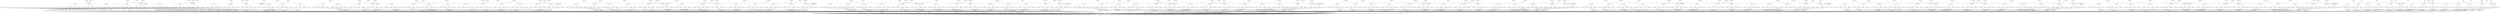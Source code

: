 digraph model {
	0 [ label = "0: {(c < 20), init}" ];
	1 [ label = "1: {(c < 20)}" ];
	2 [ label = "2: {(c < 20)}" ];
	3 [ label = "3: {(c < 20)}" ];
	4 [ label = "4: {(c < 20)}" ];
	5 [ label = "5: {(c < 20)}" ];
	6 [ label = "6: {(c < 20)}" ];
	7 [ label = "7: {(c < 20)}" ];
	8 [ label = "8: {(c < 20)}" ];
	9 [ label = "9: {(c < 20)}" ];
	10 [ label = "10: {(c < 20)}" ];
	11 [ label = "11: {(c < 20)}" ];
	12 [ label = "12: {(c < 20)}" ];
	13 [ label = "13: {(c < 20)}" ];
	14 [ label = "14: {(c < 20)}" ];
	15 [ label = "15: {(c < 20)}" ];
	16 [ label = "16: {(c < 20)}" ];
	17 [ label = "17: {(c < 20)}" ];
	18 [ label = "18: {(c < 20)}" ];
	19 [ label = "19: {(c < 20)}" ];
	20 [ label = "20: {(c < 20)}" ];
	21 [ label = "21: {(c < 20)}" ];
	22 [ label = "22: {(c < 20)}" ];
	23 [ label = "23: {(c < 20)}" ];
	24 [ label = "24: {(c < 20)}" ];
	25 [ label = "25: {(c < 20)}" ];
	26 [ label = "26: {(c < 20)}" ];
	27 [ label = "27: {(c < 20)}" ];
	28 [ label = "28: {(c < 20)}" ];
	29 [ label = "29: {(c < 20)}" ];
	30 [ label = "30: {(c < 20)}" ];
	31 [ label = "31: {(c < 20)}" ];
	32 [ label = "32: {(c < 20)}" ];
	33 [ label = "33: {(c < 20), bad}" ];
	34 [ label = "34: {(c < 20)}" ];
	35 [ label = "35: {(c < 20)}" ];
	36 [ label = "36: {(c < 20)}" ];
	37 [ label = "37: {(c < 20)}" ];
	38 [ label = "38: {(c < 20)}" ];
	39 [ label = "39: {(c < 20)}" ];
	40 [ label = "40: {(c < 20)}" ];
	41 [ label = "41: {(c < 20), counterexample_target
goal}" ];
	42 [ label = "42: {(c < 20)}" ];
	43 [ label = "43: {(c < 20)}" ];
	44 [ label = "44: {(c < 20)}" ];
	45 [ label = "45: {(c < 20)}" ];
	46 [ label = "46: {(c < 20)}" ];
	47 [ label = "47: {(c < 20)}" ];
	48 [ label = "48: {(c < 20)}" ];
	49 [ label = "49: {(c < 20)}" ];
	50 [ label = "50: {(c < 20)}" ];
	51 [ label = "51: {(c < 20)}" ];
	52 [ label = "52: {(c < 20)}" ];
	53 [ label = "53: {(c < 20)}" ];
	54 [ label = "54: {(c < 20)}" ];
	55 [ label = "55: {(c < 20)}" ];
	56 [ label = "56: {(c < 20)}" ];
	57 [ label = "57: {(c < 20)}" ];
	58 [ label = "58: {(c < 20)}" ];
	59 [ label = "59: {(c < 20)}" ];
	60 [ label = "60: {(c < 20)}" ];
	61 [ label = "61: {(c < 20), bad}" ];
	62 [ label = "62: {(c < 20)}" ];
	63 [ label = "63: {(c < 20)}" ];
	64 [ label = "64: {(c < 20)}" ];
	65 [ label = "65: {(c < 20)}" ];
	66 [ label = "66: {(c < 20)}" ];
	67 [ label = "67: {(c < 20)}" ];
	68 [ label = "68: {(c < 20)}" ];
	69 [ label = "69: {(c < 20)}" ];
	70 [ label = "70: {(c < 20)}" ];
	71 [ label = "71: {(c < 20), counterexample_target
goal}" ];
	72 [ label = "72: {(c < 20)}" ];
	73 [ label = "73: {(c < 20)}" ];
	74 [ label = "74: {(c < 20)}" ];
	75 [ label = "75: {(c < 20)}" ];
	76 [ label = "76: {(c < 20)}" ];
	77 [ label = "77: {(c < 20)}" ];
	78 [ label = "78: {(c < 20)}" ];
	79 [ label = "79: {(c < 20)}" ];
	80 [ label = "80: {(c < 20)}" ];
	81 [ label = "81: {(c < 20)}" ];
	82 [ label = "82: {(c < 20)}" ];
	83 [ label = "83: {(c < 20)}" ];
	84 [ label = "84: {(c < 20)}" ];
	85 [ label = "85: {(c < 20)}" ];
	86 [ label = "86: {(c < 20)}" ];
	87 [ label = "87: {(c < 20)}" ];
	88 [ label = "88: {(c < 20)}" ];
	89 [ label = "89: {(c < 20)}" ];
	90 [ label = "90: {(c < 20)}" ];
	91 [ label = "91: {(c < 20)}" ];
	92 [ label = "92: {(c < 20)}" ];
	93 [ label = "93: {(c < 20)}" ];
	94 [ label = "94: {(c < 20)}" ];
	95 [ label = "95: {(c < 20)}" ];
	96 [ label = "96: {(c < 20)}" ];
	97 [ label = "97: {(c < 20)}" ];
	98 [ label = "98: {(c < 20)}" ];
	99 [ label = "99: {(c < 20)}" ];
	100 [ label = "100: {(c < 20)}" ];
	101 [ label = "101: {(c < 20)}" ];
	102 [ label = "102: {(c < 20)}" ];
	103 [ label = "103: {(c < 20)}" ];
	104 [ label = "104: {(c < 20)}" ];
	105 [ label = "105: {(c < 20)}" ];
	106 [ label = "106: {(c < 20)}" ];
	107 [ label = "107: {(c < 20)}" ];
	108 [ label = "108: {(c < 20)}" ];
	109 [ label = "109: {(c < 20)}" ];
	110 [ label = "110: {(c < 20)}" ];
	111 [ label = "111: {(c < 20)}" ];
	112 [ label = "112: {(c < 20)}" ];
	113 [ label = "113: {(c < 20)}" ];
	114 [ label = "114: {(c < 20)}" ];
	115 [ label = "115: {(c < 20)}" ];
	116 [ label = "116: {(c < 20)}" ];
	117 [ label = "117: {(c < 20)}" ];
	118 [ label = "118: {(c < 20)}" ];
	119 [ label = "119: {(c < 20)}" ];
	120 [ label = "120: {(c < 20)}" ];
	121 [ label = "121: {(c < 20)}" ];
	122 [ label = "122: {(c < 20)}" ];
	123 [ label = "123: {(c < 20)}" ];
	124 [ label = "124: {(c < 20)}" ];
	125 [ label = "125: {(c < 20)}" ];
	126 [ label = "126: {(c < 20)}" ];
	127 [ label = "127: {(c < 20)}" ];
	128 [ label = "128: {(c < 20)}" ];
	129 [ label = "129: {(c < 20)}" ];
	130 [ label = "130: {(c < 20)}" ];
	131 [ label = "131: {(c < 20)}" ];
	132 [ label = "132: {(c < 20)}" ];
	133 [ label = "133: {(c < 20)}" ];
	134 [ label = "134: {(c < 20)}" ];
	135 [ label = "135: {(c < 20), bad}" ];
	136 [ label = "136: {(c < 20)}" ];
	137 [ label = "137: {(c < 20)}" ];
	138 [ label = "138: {(c < 20)}" ];
	139 [ label = "139: {(c < 20)}" ];
	140 [ label = "140: {(c < 20), counterexample_target
goal}" ];
	141 [ label = "141: {(c < 20)}" ];
	142 [ label = "142: {(c < 20)}" ];
	143 [ label = "143: {(c < 20)}" ];
	144 [ label = "144: {(c < 20)}" ];
	145 [ label = "145: {(c < 20)}" ];
	146 [ label = "146: {(c < 20)}" ];
	147 [ label = "147: {(c < 20)}" ];
	148 [ label = "148: {(c < 20)}" ];
	149 [ label = "149: {(c < 20)}" ];
	150 [ label = "150: {(c < 20)}" ];
	151 [ label = "151: {(c < 20)}" ];
	152 [ label = "152: {(c < 20)}" ];
	153 [ label = "153: {(c < 20)}" ];
	154 [ label = "154: {(c < 20)}" ];
	155 [ label = "155: {(c < 20)}" ];
	156 [ label = "156: {(c < 20)}" ];
	157 [ label = "157: {(c < 20)}" ];
	158 [ label = "158: {(c < 20)}" ];
	159 [ label = "159: {(c < 20)}" ];
	160 [ label = "160: {(c < 20)}" ];
	161 [ label = "161: {(c < 20)}" ];
	162 [ label = "162: {(c < 20)}" ];
	163 [ label = "163: {(c < 20)}" ];
	164 [ label = "164: {(c < 20)}" ];
	165 [ label = "165: {(c < 20)}" ];
	166 [ label = "166: {(c < 20)}" ];
	167 [ label = "167: {(c < 20), bad}" ];
	168 [ label = "168: {(c < 20)}" ];
	169 [ label = "169: {(c < 20)}" ];
	170 [ label = "170: {(c < 20)}" ];
	171 [ label = "171: {(c < 20)}" ];
	172 [ label = "172: {(c < 20), counterexample_target
goal}" ];
	173 [ label = "173: {(c < 20)}" ];
	174 [ label = "174: {(c < 20)}" ];
	175 [ label = "175: {(c < 20)}" ];
	176 [ label = "176: {(c < 20)}" ];
	177 [ label = "177: {(c < 20)}" ];
	178 [ label = "178: {(c < 20)}" ];
	179 [ label = "179: {(c < 20)}" ];
	180 [ label = "180: {(c < 20)}" ];
	181 [ label = "181: {(c < 20)}" ];
	182 [ label = "182: {(c < 20)}" ];
	183 [ label = "183: {(c < 20)}" ];
	184 [ label = "184: {(c < 20)}" ];
	185 [ label = "185: {(c < 20)}" ];
	186 [ label = "186: {(c < 20)}" ];
	187 [ label = "187: {(c < 20)}" ];
	188 [ label = "188: {(c < 20)}" ];
	189 [ label = "189: {(c < 20)}" ];
	190 [ label = "190: {(c < 20)}" ];
	191 [ label = "191: {(c < 20)}" ];
	192 [ label = "192: {(c < 20)}" ];
	193 [ label = "193: {(c < 20)}" ];
	194 [ label = "194: {(c < 20)}" ];
	195 [ label = "195: {(c < 20)}" ];
	196 [ label = "196: {(c < 20)}" ];
	197 [ label = "197: {(c < 20)}" ];
	198 [ label = "198: {(c < 20)}" ];
	199 [ label = "199: {(c < 20)}" ];
	200 [ label = "200: {(c < 20)}" ];
	201 [ label = "201: {(c < 20)}" ];
	202 [ label = "202: {(c < 20)}" ];
	203 [ label = "203: {(c < 20)}" ];
	204 [ label = "204: {(c < 20)}" ];
	205 [ label = "205: {(c < 20)}" ];
	206 [ label = "206: {(c < 20)}" ];
	207 [ label = "207: {(c < 20)}" ];
	208 [ label = "208: {(c < 20)}" ];
	209 [ label = "209: {(c < 20)}" ];
	210 [ label = "210: {(c < 20)}" ];
	211 [ label = "211: {(c < 20)}" ];
	212 [ label = "212: {(c < 20)}" ];
	213 [ label = "213: {(c < 20)}" ];
	214 [ label = "214: {(c < 20)}" ];
	215 [ label = "215: {(c < 20)}" ];
	216 [ label = "216: {(c < 20)}" ];
	217 [ label = "217: {(c < 20)}" ];
	218 [ label = "218: {(c < 20)}" ];
	219 [ label = "219: {(c < 20)}" ];
	220 [ label = "220: {(c < 20)}" ];
	221 [ label = "221: {(c < 20)}" ];
	222 [ label = "222: {(c < 20)}" ];
	223 [ label = "223: {(c < 20)}" ];
	224 [ label = "224: {(c < 20)}" ];
	225 [ label = "225: {(c < 20)}" ];
	226 [ label = "226: {(c < 20)}" ];
	227 [ label = "227: {(c < 20)}" ];
	228 [ label = "228: {(c < 20)}" ];
	229 [ label = "229: {(c < 20)}" ];
	230 [ label = "230: {(c < 20)}" ];
	231 [ label = "231: {(c < 20)}" ];
	232 [ label = "232: {(c < 20)}" ];
	233 [ label = "233: {(c < 20)}" ];
	234 [ label = "234: {(c < 20)}" ];
	235 [ label = "235: {(c < 20)}" ];
	236 [ label = "236: {(c < 20)}" ];
	237 [ label = "237: {(c < 20)}" ];
	238 [ label = "238: {(c < 20)}" ];
	239 [ label = "239: {(c < 20)}" ];
	240 [ label = "240: {(c < 20), bad}" ];
	241 [ label = "241: {(c < 20)}" ];
	242 [ label = "242: {(c < 20)}" ];
	243 [ label = "243: {(c < 20)}" ];
	244 [ label = "244: {(c < 20)}" ];
	245 [ label = "245: {(c < 20)}" ];
	246 [ label = "246: {(c < 20), counterexample_target
goal}" ];
	247 [ label = "247: {(c < 20)}" ];
	248 [ label = "248: {(c < 20)}" ];
	249 [ label = "249: {(c < 20)}" ];
	250 [ label = "250: {(c < 20)}" ];
	251 [ label = "251: {(c < 20)}" ];
	252 [ label = "252: {(c < 20)}" ];
	253 [ label = "253: {(c < 20)}" ];
	254 [ label = "254: {(c < 20)}" ];
	255 [ label = "255: {(c < 20)}" ];
	256 [ label = "256: {(c < 20)}" ];
	257 [ label = "257: {(c < 20)}" ];
	258 [ label = "258: {(c < 20)}" ];
	259 [ label = "259: {(c < 20)}" ];
	260 [ label = "260: {(c < 20)}" ];
	261 [ label = "261: {(c < 20)}" ];
	262 [ label = "262: {(c < 20)}" ];
	263 [ label = "263: {(c < 20)}" ];
	264 [ label = "264: {(c < 20)}" ];
	265 [ label = "265: {(c < 20)}" ];
	266 [ label = "266: {(c < 20)}" ];
	267 [ label = "267: {(c < 20)}" ];
	268 [ label = "268: {(c < 20)}" ];
	269 [ label = "269: {(c < 20)}" ];
	270 [ label = "270: {(c < 20)}" ];
	271 [ label = "271: {(c < 20), bad}" ];
	272 [ label = "272: {(c < 20)}" ];
	273 [ label = "273: {(c < 20)}" ];
	274 [ label = "274: {(c < 20)}" ];
	275 [ label = "275: {(c < 20)}" ];
	276 [ label = "276: {(c < 20)}" ];
	277 [ label = "277: {(c < 20)}" ];
	278 [ label = "278: {(c < 20), counterexample_target
goal}" ];
	279 [ label = "279: {(c < 20)}" ];
	280 [ label = "280: {(c < 20)}" ];
	281 [ label = "281: {(c < 20)}" ];
	282 [ label = "282: {(c < 20)}" ];
	283 [ label = "283: {(c < 20)}" ];
	284 [ label = "284: {(c < 20)}" ];
	285 [ label = "285: {(c < 20)}" ];
	286 [ label = "286: {(c < 20)}" ];
	287 [ label = "287: {(c < 20)}" ];
	288 [ label = "288: {(c < 20)}" ];
	289 [ label = "289: {(c < 20)}" ];
	290 [ label = "290: {(c < 20)}" ];
	291 [ label = "291: {(c < 20)}" ];
	292 [ label = "292: {(c < 20)}" ];
	293 [ label = "293: {(c < 20)}" ];
	294 [ label = "294: {(c < 20)}" ];
	295 [ label = "295: {(c < 20)}" ];
	296 [ label = "296: {(c < 20)}" ];
	297 [ label = "297: {(c < 20)}" ];
	298 [ label = "298: {(c < 20)}" ];
	299 [ label = "299: {(c < 20)}" ];
	300 [ label = "300: {(c < 20)}" ];
	301 [ label = "301: {(c < 20)}" ];
	302 [ label = "302: {(c < 20)}" ];
	303 [ label = "303: {(c < 20)}" ];
	304 [ label = "304: {(c < 20)}" ];
	305 [ label = "305: {(c < 20)}" ];
	306 [ label = "306: {(c < 20)}" ];
	307 [ label = "307: {(c < 20)}" ];
	308 [ label = "308: {(c < 20)}" ];
	309 [ label = "309: {(c < 20)}" ];
	310 [ label = "310: {(c < 20)}" ];
	311 [ label = "311: {(c < 20)}" ];
	312 [ label = "312: {(c < 20)}" ];
	313 [ label = "313: {(c < 20)}" ];
	314 [ label = "314: {(c < 20)}" ];
	315 [ label = "315: {(c < 20)}" ];
	316 [ label = "316: {(c < 20)}" ];
	317 [ label = "317: {(c < 20)}" ];
	318 [ label = "318: {(c < 20)}" ];
	319 [ label = "319: {(c < 20)}" ];
	320 [ label = "320: {(c < 20)}" ];
	321 [ label = "321: {(c < 20)}" ];
	322 [ label = "322: {(c < 20)}" ];
	323 [ label = "323: {(c < 20)}" ];
	324 [ label = "324: {(c < 20)}" ];
	325 [ label = "325: {(c < 20)}" ];
	326 [ label = "326: {(c < 20)}" ];
	327 [ label = "327: {(c < 20)}" ];
	328 [ label = "328: {(c < 20)}" ];
	329 [ label = "329: {(c < 20)}" ];
	330 [ label = "330: {(c < 20)}" ];
	331 [ label = "331: {(c < 20)}" ];
	332 [ label = "332: {(c < 20)}" ];
	333 [ label = "333: {(c < 20)}" ];
	334 [ label = "334: {(c < 20)}" ];
	335 [ label = "335: {(c < 20)}" ];
	336 [ label = "336: {(c < 20)}" ];
	337 [ label = "337: {(c < 20)}" ];
	338 [ label = "338: {(c < 20)}" ];
	339 [ label = "339: {(c < 20)}" ];
	340 [ label = "340: {(c < 20)}" ];
	341 [ label = "341: {(c < 20)}" ];
	342 [ label = "342: {(c < 20)}" ];
	343 [ label = "343: {(c < 20), bad}" ];
	344 [ label = "344: {(c < 20)}" ];
	345 [ label = "345: {(c < 20)}" ];
	346 [ label = "346: {(c < 20)}" ];
	347 [ label = "347: {(c < 20)}" ];
	348 [ label = "348: {(c < 20)}" ];
	349 [ label = "349: {(c < 20)}" ];
	350 [ label = "350: {(c < 20), counterexample_target
goal}" ];
	351 [ label = "351: {(c < 20)}" ];
	352 [ label = "352: {(c < 20)}" ];
	353 [ label = "353: {(c < 20)}" ];
	354 [ label = "354: {(c < 20)}" ];
	355 [ label = "355: {(c < 20)}" ];
	356 [ label = "356: {(c < 20)}" ];
	357 [ label = "357: {(c < 20)}" ];
	358 [ label = "358: {(c < 20)}" ];
	359 [ label = "359: {(c < 20)}" ];
	360 [ label = "360: {(c < 20)}" ];
	361 [ label = "361: {(c < 20)}" ];
	362 [ label = "362: {(c < 20)}" ];
	363 [ label = "363: {(c < 20)}" ];
	364 [ label = "364: {(c < 20)}" ];
	365 [ label = "365: {(c < 20)}" ];
	366 [ label = "366: {(c < 20)}" ];
	367 [ label = "367: {(c < 20)}" ];
	368 [ label = "368: {(c < 20)}" ];
	369 [ label = "369: {(c < 20)}" ];
	370 [ label = "370: {(c < 20)}" ];
	371 [ label = "371: {(c < 20)}" ];
	372 [ label = "372: {(c < 20)}" ];
	373 [ label = "373: {(c < 20), bad}" ];
	374 [ label = "374: {(c < 20)}" ];
	375 [ label = "375: {(c < 20)}" ];
	376 [ label = "376: {(c < 20)}" ];
	377 [ label = "377: {(c < 20)}" ];
	378 [ label = "378: {(c < 20)}" ];
	379 [ label = "379: {(c < 20)}" ];
	380 [ label = "380: {(c < 20), counterexample_target
goal}" ];
	381 [ label = "381: {(c < 20)}" ];
	382 [ label = "382: {(c < 20)}" ];
	383 [ label = "383: {(c < 20)}" ];
	384 [ label = "384: {(c < 20)}" ];
	385 [ label = "385: {(c < 20)}" ];
	386 [ label = "386: {(c < 20)}" ];
	387 [ label = "387: {(c < 20)}" ];
	388 [ label = "388: {(c < 20)}" ];
	389 [ label = "389: {(c < 20)}" ];
	390 [ label = "390: {(c < 20)}" ];
	391 [ label = "391: {(c < 20)}" ];
	392 [ label = "392: {(c < 20)}" ];
	393 [ label = "393: {(c < 20)}" ];
	394 [ label = "394: {(c < 20)}" ];
	395 [ label = "395: {(c < 20)}" ];
	396 [ label = "396: {(c < 20)}" ];
	397 [ label = "397: {(c < 20)}" ];
	398 [ label = "398: {(c < 20)}" ];
	399 [ label = "399: {(c < 20)}" ];
	400 [ label = "400: {(c < 20)}" ];
	401 [ label = "401: {(c < 20)}" ];
	402 [ label = "402: {(c < 20)}" ];
	403 [ label = "403: {(c < 20)}" ];
	404 [ label = "404: {(c < 20)}" ];
	405 [ label = "405: {(c < 20)}" ];
	406 [ label = "406: {(c < 20)}" ];
	407 [ label = "407: {(c < 20)}" ];
	408 [ label = "408: {(c < 20)}" ];
	409 [ label = "409: {(c < 20)}" ];
	410 [ label = "410: {(c < 20)}" ];
	411 [ label = "411: {(c < 20)}" ];
	412 [ label = "412: {(c < 20)}" ];
	413 [ label = "413: {(c < 20)}" ];
	414 [ label = "414: {(c < 20)}" ];
	415 [ label = "415: {(c < 20)}" ];
	416 [ label = "416: {(c < 20)}" ];
	417 [ label = "417: {(c < 20)}" ];
	418 [ label = "418: {(c < 20)}" ];
	419 [ label = "419: {(c < 20)}" ];
	420 [ label = "420: {(c < 20)}" ];
	421 [ label = "421: {(c < 20)}" ];
	422 [ label = "422: {(c < 20)}" ];
	423 [ label = "423: {(c < 20)}" ];
	424 [ label = "424: {(c < 20)}" ];
	425 [ label = "425: {(c < 20)}" ];
	426 [ label = "426: {(c < 20)}" ];
	427 [ label = "427: {(c < 20)}" ];
	428 [ label = "428: {(c < 20)}" ];
	429 [ label = "429: {(c < 20)}" ];
	430 [ label = "430: {(c < 20)}" ];
	431 [ label = "431: {(c < 20)}" ];
	432 [ label = "432: {(c < 20)}" ];
	433 [ label = "433: {(c < 20)}" ];
	434 [ label = "434: {(c < 20)}" ];
	435 [ label = "435: {(c < 20)}" ];
	436 [ label = "436: {(c < 20)}" ];
	437 [ label = "437: {(c < 20)}" ];
	438 [ label = "438: {(c < 20)}" ];
	439 [ label = "439: {(c < 20)}" ];
	440 [ label = "440: {(c < 20)}" ];
	441 [ label = "441: {(c < 20)}" ];
	442 [ label = "442: {(c < 20)}" ];
	443 [ label = "443: {(c < 20)}" ];
	444 [ label = "444: {(c < 20)}" ];
	445 [ label = "445: {(c < 20), bad}" ];
	446 [ label = "446: {(c < 20)}" ];
	447 [ label = "447: {(c < 20)}" ];
	448 [ label = "448: {(c < 20)}" ];
	449 [ label = "449: {(c < 20)}" ];
	450 [ label = "450: {(c < 20)}" ];
	451 [ label = "451: {(c < 20)}" ];
	452 [ label = "452: {(c < 20), counterexample_target
goal}" ];
	453 [ label = "453: {(c < 20)}" ];
	454 [ label = "454: {(c < 20)}" ];
	455 [ label = "455: {(c < 20)}" ];
	456 [ label = "456: {(c < 20)}" ];
	457 [ label = "457: {(c < 20)}" ];
	458 [ label = "458: {(c < 20)}" ];
	459 [ label = "459: {(c < 20)}" ];
	460 [ label = "460: {(c < 20)}" ];
	461 [ label = "461: {(c < 20)}" ];
	462 [ label = "462: {(c < 20)}" ];
	463 [ label = "463: {(c < 20)}" ];
	464 [ label = "464: {(c < 20)}" ];
	465 [ label = "465: {(c < 20)}" ];
	466 [ label = "466: {(c < 20)}" ];
	467 [ label = "467: {(c < 20)}" ];
	468 [ label = "468: {(c < 20)}" ];
	469 [ label = "469: {(c < 20)}" ];
	470 [ label = "470: {(c < 20)}" ];
	471 [ label = "471: {(c < 20)}" ];
	472 [ label = "472: {(c < 20)}" ];
	473 [ label = "473: {(c < 20)}" ];
	474 [ label = "474: {(c < 20)}" ];
	475 [ label = "475: {(c < 20), bad}" ];
	476 [ label = "476: {(c < 20)}" ];
	477 [ label = "477: {(c < 20)}" ];
	478 [ label = "478: {(c < 20)}" ];
	479 [ label = "479: {(c < 20)}" ];
	480 [ label = "480: {(c < 20)}" ];
	481 [ label = "481: {(c < 20)}" ];
	482 [ label = "482: {(c < 20), counterexample_target
goal}" ];
	483 [ label = "483: {(c < 20)}" ];
	484 [ label = "484: {(c < 20)}" ];
	485 [ label = "485: {(c < 20)}" ];
	486 [ label = "486: {(c < 20)}" ];
	487 [ label = "487: {(c < 20)}" ];
	488 [ label = "488: {(c < 20)}" ];
	489 [ label = "489: {(c < 20)}" ];
	490 [ label = "490: {(c < 20)}" ];
	491 [ label = "491: {(c < 20)}" ];
	492 [ label = "492: {(c < 20)}" ];
	493 [ label = "493: {(c < 20)}" ];
	494 [ label = "494: {(c < 20)}" ];
	495 [ label = "495: {(c < 20)}" ];
	496 [ label = "496: {(c < 20)}" ];
	497 [ label = "497: {(c < 20)}" ];
	498 [ label = "498: {(c < 20)}" ];
	499 [ label = "499: {(c < 20)}" ];
	500 [ label = "500: {(c < 20)}" ];
	501 [ label = "501: {(c < 20)}" ];
	502 [ label = "502: {(c < 20)}" ];
	503 [ label = "503: {(c < 20)}" ];
	504 [ label = "504: {(c < 20)}" ];
	505 [ label = "505: {(c < 20)}" ];
	506 [ label = "506: {(c < 20)}" ];
	507 [ label = "507: {(c < 20)}" ];
	508 [ label = "508: {(c < 20)}" ];
	509 [ label = "509: {(c < 20)}" ];
	510 [ label = "510: {(c < 20)}" ];
	511 [ label = "511: {(c < 20)}" ];
	512 [ label = "512: {(c < 20)}" ];
	513 [ label = "513: {(c < 20)}" ];
	514 [ label = "514: {(c < 20)}" ];
	515 [ label = "515: {(c < 20)}" ];
	516 [ label = "516: {(c < 20)}" ];
	517 [ label = "517: {(c < 20)}" ];
	518 [ label = "518: {(c < 20)}" ];
	519 [ label = "519: {(c < 20)}" ];
	520 [ label = "520: {(c < 20)}" ];
	521 [ label = "521: {(c < 20)}" ];
	522 [ label = "522: {(c < 20)}" ];
	523 [ label = "523: {(c < 20)}" ];
	524 [ label = "524: {(c < 20)}" ];
	525 [ label = "525: {(c < 20)}" ];
	526 [ label = "526: {(c < 20)}" ];
	527 [ label = "527: {(c < 20)}" ];
	528 [ label = "528: {(c < 20)}" ];
	529 [ label = "529: {(c < 20)}" ];
	530 [ label = "530: {(c < 20)}" ];
	531 [ label = "531: {(c < 20)}" ];
	532 [ label = "532: {(c < 20)}" ];
	533 [ label = "533: {(c < 20)}" ];
	534 [ label = "534: {(c < 20)}" ];
	535 [ label = "535: {(c < 20)}" ];
	536 [ label = "536: {(c < 20)}" ];
	537 [ label = "537: {(c < 20)}" ];
	538 [ label = "538: {(c < 20)}" ];
	539 [ label = "539: {(c < 20)}" ];
	540 [ label = "540: {(c < 20)}" ];
	541 [ label = "541: {(c < 20)}" ];
	542 [ label = "542: {(c < 20)}" ];
	543 [ label = "543: {(c < 20)}" ];
	544 [ label = "544: {(c < 20)}" ];
	545 [ label = "545: {(c < 20)}" ];
	546 [ label = "546: {(c < 20)}" ];
	547 [ label = "547: {(c < 20), bad}" ];
	548 [ label = "548: {(c < 20)}" ];
	549 [ label = "549: {(c < 20)}" ];
	550 [ label = "550: {(c < 20)}" ];
	551 [ label = "551: {(c < 20)}" ];
	552 [ label = "552: {(c < 20)}" ];
	553 [ label = "553: {(c < 20)}" ];
	554 [ label = "554: {(c < 20), counterexample_target
goal}" ];
	555 [ label = "555: {(c < 20)}" ];
	556 [ label = "556: {(c < 20)}" ];
	557 [ label = "557: {(c < 20)}" ];
	558 [ label = "558: {(c < 20)}" ];
	559 [ label = "559: {(c < 20)}" ];
	560 [ label = "560: {(c < 20)}" ];
	561 [ label = "561: {(c < 20)}" ];
	562 [ label = "562: {(c < 20)}" ];
	563 [ label = "563: {(c < 20)}" ];
	564 [ label = "564: {(c < 20)}" ];
	565 [ label = "565: {(c < 20)}" ];
	566 [ label = "566: {(c < 20)}" ];
	567 [ label = "567: {(c < 20)}" ];
	568 [ label = "568: {(c < 20)}" ];
	569 [ label = "569: {(c < 20)}" ];
	570 [ label = "570: {(c < 20)}" ];
	571 [ label = "571: {(c < 20)}" ];
	572 [ label = "572: {(c < 20)}" ];
	573 [ label = "573: {(c < 20)}" ];
	574 [ label = "574: {(c < 20)}" ];
	575 [ label = "575: {(c < 20)}" ];
	576 [ label = "576: {(c < 20)}" ];
	577 [ label = "577: {(c < 20), bad}" ];
	578 [ label = "578: {(c < 20)}" ];
	579 [ label = "579: {(c < 20)}" ];
	580 [ label = "580: {(c < 20)}" ];
	581 [ label = "581: {(c < 20)}" ];
	582 [ label = "582: {(c < 20)}" ];
	583 [ label = "583: {(c < 20)}" ];
	584 [ label = "584: {(c < 20), counterexample_target
goal}" ];
	585 [ label = "585: {(c < 20)}" ];
	586 [ label = "586: {(c < 20)}" ];
	587 [ label = "587: {(c < 20)}" ];
	588 [ label = "588: {(c < 20)}" ];
	589 [ label = "589: {(c < 20)}" ];
	590 [ label = "590: {(c < 20)}" ];
	591 [ label = "591: {(c < 20)}" ];
	592 [ label = "592: {(c < 20)}" ];
	593 [ label = "593: {(c < 20)}" ];
	594 [ label = "594: {(c < 20)}" ];
	595 [ label = "595: {(c < 20)}" ];
	596 [ label = "596: {(c < 20)}" ];
	597 [ label = "597: {(c < 20)}" ];
	598 [ label = "598: {(c < 20)}" ];
	599 [ label = "599: {(c < 20)}" ];
	600 [ label = "600: {(c < 20)}" ];
	601 [ label = "601: {(c < 20)}" ];
	602 [ label = "602: {(c < 20)}" ];
	603 [ label = "603: {(c < 20)}" ];
	604 [ label = "604: {(c < 20)}" ];
	605 [ label = "605: {(c < 20)}" ];
	606 [ label = "606: {(c < 20)}" ];
	607 [ label = "607: {(c < 20)}" ];
	608 [ label = "608: {(c < 20)}" ];
	609 [ label = "609: {(c < 20)}" ];
	610 [ label = "610: {(c < 20)}" ];
	611 [ label = "611: {(c < 20)}" ];
	612 [ label = "612: {(c < 20)}" ];
	613 [ label = "613: {(c < 20)}" ];
	614 [ label = "614: {(c < 20)}" ];
	615 [ label = "615: {(c < 20)}" ];
	616 [ label = "616: {(c < 20)}" ];
	617 [ label = "617: {(c < 20)}" ];
	618 [ label = "618: {(c < 20)}" ];
	619 [ label = "619: {(c < 20)}" ];
	620 [ label = "620: {(c < 20)}" ];
	621 [ label = "621: {(c < 20)}" ];
	622 [ label = "622: {(c < 20)}" ];
	623 [ label = "623: {(c < 20)}" ];
	624 [ label = "624: {(c < 20)}" ];
	625 [ label = "625: {(c < 20)}" ];
	626 [ label = "626: {(c < 20)}" ];
	627 [ label = "627: {(c < 20)}" ];
	628 [ label = "628: {(c < 20)}" ];
	629 [ label = "629: {(c < 20)}" ];
	630 [ label = "630: {(c < 20)}" ];
	631 [ label = "631: {(c < 20)}" ];
	632 [ label = "632: {(c < 20)}" ];
	633 [ label = "633: {(c < 20)}" ];
	634 [ label = "634: {(c < 20)}" ];
	635 [ label = "635: {(c < 20)}" ];
	636 [ label = "636: {(c < 20)}" ];
	637 [ label = "637: {(c < 20)}" ];
	638 [ label = "638: {(c < 20)}" ];
	639 [ label = "639: {(c < 20)}" ];
	640 [ label = "640: {(c < 20)}" ];
	641 [ label = "641: {(c < 20)}" ];
	642 [ label = "642: {(c < 20)}" ];
	643 [ label = "643: {(c < 20)}" ];
	644 [ label = "644: {(c < 20)}" ];
	645 [ label = "645: {(c < 20)}" ];
	646 [ label = "646: {(c < 20)}" ];
	647 [ label = "647: {(c < 20)}" ];
	648 [ label = "648: {(c < 20)}" ];
	649 [ label = "649: {(c < 20), bad}" ];
	650 [ label = "650: {(c < 20)}" ];
	651 [ label = "651: {(c < 20)}" ];
	652 [ label = "652: {(c < 20)}" ];
	653 [ label = "653: {(c < 20)}" ];
	654 [ label = "654: {(c < 20)}" ];
	655 [ label = "655: {(c < 20)}" ];
	656 [ label = "656: {(c < 20), counterexample_target
goal}" ];
	657 [ label = "657: {(c < 20)}" ];
	658 [ label = "658: {(c < 20)}" ];
	659 [ label = "659: {(c < 20)}" ];
	660 [ label = "660: {(c < 20)}" ];
	661 [ label = "661: {(c < 20)}" ];
	662 [ label = "662: {(c < 20)}" ];
	663 [ label = "663: {(c < 20)}" ];
	664 [ label = "664: {(c < 20)}" ];
	665 [ label = "665: {(c < 20)}" ];
	666 [ label = "666: {(c < 20)}" ];
	667 [ label = "667: {(c < 20)}" ];
	668 [ label = "668: {(c < 20)}" ];
	669 [ label = "669: {(c < 20)}" ];
	670 [ label = "670: {(c < 20)}" ];
	671 [ label = "671: {(c < 20)}" ];
	672 [ label = "672: {(c < 20)}" ];
	673 [ label = "673: {(c < 20)}" ];
	674 [ label = "674: {(c < 20)}" ];
	675 [ label = "675: {(c < 20)}" ];
	676 [ label = "676: {(c < 20)}" ];
	677 [ label = "677: {(c < 20)}" ];
	678 [ label = "678: {(c < 20)}" ];
	679 [ label = "679: {(c < 20), bad}" ];
	680 [ label = "680: {(c < 20)}" ];
	681 [ label = "681: {(c < 20)}" ];
	682 [ label = "682: {(c < 20)}" ];
	683 [ label = "683: {(c < 20)}" ];
	684 [ label = "684: {(c < 20)}" ];
	685 [ label = "685: {(c < 20)}" ];
	686 [ label = "686: {(c < 20), counterexample_target
goal}" ];
	687 [ label = "687: {(c < 20)}" ];
	688 [ label = "688: {(c < 20)}" ];
	689 [ label = "689: {(c < 20)}" ];
	690 [ label = "690: {(c < 20)}" ];
	691 [ label = "691: {(c < 20)}" ];
	692 [ label = "692: {(c < 20)}" ];
	693 [ label = "693: {(c < 20)}" ];
	694 [ label = "694: {(c < 20)}" ];
	695 [ label = "695: {(c < 20)}" ];
	696 [ label = "696: {(c < 20)}" ];
	697 [ label = "697: {(c < 20)}" ];
	698 [ label = "698: {(c < 20)}" ];
	699 [ label = "699: {(c < 20)}" ];
	700 [ label = "700: {(c < 20)}" ];
	701 [ label = "701: {(c < 20)}" ];
	702 [ label = "702: {(c < 20)}" ];
	703 [ label = "703: {(c < 20)}" ];
	704 [ label = "704: {(c < 20)}" ];
	705 [ label = "705: {(c < 20)}" ];
	706 [ label = "706: {(c < 20)}" ];
	707 [ label = "707: {(c < 20)}" ];
	708 [ label = "708: {(c < 20)}" ];
	709 [ label = "709: {(c < 20)}" ];
	710 [ label = "710: {(c < 20)}" ];
	711 [ label = "711: {(c < 20)}" ];
	712 [ label = "712: {(c < 20)}" ];
	713 [ label = "713: {(c < 20)}" ];
	714 [ label = "714: {(c < 20)}" ];
	715 [ label = "715: {(c < 20)}" ];
	716 [ label = "716: {(c < 20)}" ];
	717 [ label = "717: {(c < 20)}" ];
	718 [ label = "718: {(c < 20)}" ];
	719 [ label = "719: {(c < 20)}" ];
	720 [ label = "720: {(c < 20)}" ];
	721 [ label = "721: {(c < 20)}" ];
	722 [ label = "722: {(c < 20)}" ];
	723 [ label = "723: {(c < 20)}" ];
	724 [ label = "724: {(c < 20)}" ];
	725 [ label = "725: {(c < 20)}" ];
	726 [ label = "726: {(c < 20)}" ];
	727 [ label = "727: {(c < 20)}" ];
	728 [ label = "728: {(c < 20)}" ];
	729 [ label = "729: {(c < 20)}" ];
	730 [ label = "730: {(c < 20)}" ];
	731 [ label = "731: {(c < 20)}" ];
	732 [ label = "732: {(c < 20)}" ];
	733 [ label = "733: {(c < 20)}" ];
	734 [ label = "734: {(c < 20)}" ];
	735 [ label = "735: {(c < 20)}" ];
	736 [ label = "736: {(c < 20)}" ];
	737 [ label = "737: {(c < 20)}" ];
	738 [ label = "738: {(c < 20)}" ];
	739 [ label = "739: {(c < 20)}" ];
	740 [ label = "740: {(c < 20)}" ];
	741 [ label = "741: {(c < 20)}" ];
	742 [ label = "742: {(c < 20)}" ];
	743 [ label = "743: {(c < 20)}" ];
	744 [ label = "744: {(c < 20)}" ];
	745 [ label = "745: {(c < 20)}" ];
	746 [ label = "746: {(c < 20)}" ];
	747 [ label = "747: {(c < 20)}" ];
	748 [ label = "748: {(c < 20)}" ];
	749 [ label = "749: {(c < 20)}" ];
	750 [ label = "750: {(c < 20)}" ];
	751 [ label = "751: {(c < 20), bad}" ];
	752 [ label = "752: {(c < 20)}" ];
	753 [ label = "753: {(c < 20)}" ];
	754 [ label = "754: {(c < 20)}" ];
	755 [ label = "755: {(c < 20)}" ];
	756 [ label = "756: {(c < 20)}" ];
	757 [ label = "757: {(c < 20)}" ];
	758 [ label = "758: {(c < 20), counterexample_target
goal}" ];
	759 [ label = "759: {(c < 20)}" ];
	760 [ label = "760: {(c < 20)}" ];
	761 [ label = "761: {(c < 20)}" ];
	762 [ label = "762: {(c < 20)}" ];
	763 [ label = "763: {(c < 20)}" ];
	764 [ label = "764: {(c < 20)}" ];
	765 [ label = "765: {(c < 20)}" ];
	766 [ label = "766: {(c < 20)}" ];
	767 [ label = "767: {(c < 20)}" ];
	768 [ label = "768: {(c < 20)}" ];
	769 [ label = "769: {(c < 20)}" ];
	770 [ label = "770: {(c < 20)}" ];
	771 [ label = "771: {(c < 20)}" ];
	772 [ label = "772: {(c < 20)}" ];
	773 [ label = "773: {(c < 20)}" ];
	774 [ label = "774: {(c < 20)}" ];
	775 [ label = "775: {(c < 20)}" ];
	776 [ label = "776: {(c < 20)}" ];
	777 [ label = "777: {(c < 20)}" ];
	778 [ label = "778: {(c < 20)}" ];
	779 [ label = "779: {(c < 20)}" ];
	780 [ label = "780: {(c < 20)}" ];
	781 [ label = "781: {(c < 20), bad}" ];
	782 [ label = "782: {(c < 20)}" ];
	783 [ label = "783: {(c < 20)}" ];
	784 [ label = "784: {(c < 20)}" ];
	785 [ label = "785: {(c < 20)}" ];
	786 [ label = "786: {(c < 20)}" ];
	787 [ label = "787: {(c < 20)}" ];
	788 [ label = "788: {(c < 20), counterexample_target
goal}" ];
	789 [ label = "789: {(c < 20)}" ];
	790 [ label = "790: {(c < 20)}" ];
	791 [ label = "791: {(c < 20)}" ];
	792 [ label = "792: {(c < 20)}" ];
	793 [ label = "793: {(c < 20)}" ];
	794 [ label = "794: {(c < 20)}" ];
	795 [ label = "795: {(c < 20)}" ];
	796 [ label = "796: {(c < 20)}" ];
	797 [ label = "797: {(c < 20)}" ];
	798 [ label = "798: {(c < 20)}" ];
	799 [ label = "799: {(c < 20)}" ];
	800 [ label = "800: {(c < 20)}" ];
	801 [ label = "801: {(c < 20)}" ];
	802 [ label = "802: {(c < 20)}" ];
	803 [ label = "803: {(c < 20)}" ];
	804 [ label = "804: {(c < 20)}" ];
	805 [ label = "805: {(c < 20)}" ];
	806 [ label = "806: {(c < 20)}" ];
	807 [ label = "807: {(c < 20)}" ];
	808 [ label = "808: {(c < 20)}" ];
	809 [ label = "809: {(c < 20)}" ];
	810 [ label = "810: {(c < 20)}" ];
	811 [ label = "811: {(c < 20)}" ];
	812 [ label = "812: {(c < 20)}" ];
	813 [ label = "813: {(c < 20)}" ];
	814 [ label = "814: {(c < 20)}" ];
	815 [ label = "815: {(c < 20)}" ];
	816 [ label = "816: {(c < 20)}" ];
	817 [ label = "817: {(c < 20)}" ];
	818 [ label = "818: {(c < 20)}" ];
	819 [ label = "819: {(c < 20)}" ];
	820 [ label = "820: {(c < 20)}" ];
	821 [ label = "821: {(c < 20)}" ];
	822 [ label = "822: {(c < 20)}" ];
	823 [ label = "823: {(c < 20)}" ];
	824 [ label = "824: {(c < 20)}" ];
	825 [ label = "825: {(c < 20)}" ];
	826 [ label = "826: {(c < 20)}" ];
	827 [ label = "827: {(c < 20)}" ];
	828 [ label = "828: {(c < 20)}" ];
	829 [ label = "829: {(c < 20)}" ];
	830 [ label = "830: {(c < 20)}" ];
	831 [ label = "831: {(c < 20)}" ];
	832 [ label = "832: {(c < 20)}" ];
	833 [ label = "833: {(c < 20)}" ];
	834 [ label = "834: {(c < 20)}" ];
	835 [ label = "835: {(c < 20)}" ];
	836 [ label = "836: {(c < 20)}" ];
	837 [ label = "837: {(c < 20)}" ];
	838 [ label = "838: {(c < 20)}" ];
	839 [ label = "839: {(c < 20)}" ];
	840 [ label = "840: {(c < 20)}" ];
	841 [ label = "841: {(c < 20)}" ];
	842 [ label = "842: {(c < 20)}" ];
	843 [ label = "843: {(c < 20)}" ];
	844 [ label = "844: {(c < 20)}" ];
	845 [ label = "845: {(c < 20)}" ];
	846 [ label = "846: {(c < 20)}" ];
	847 [ label = "847: {(c < 20)}" ];
	848 [ label = "848: {(c < 20)}" ];
	849 [ label = "849: {(c < 20)}" ];
	850 [ label = "850: {(c < 20)}" ];
	851 [ label = "851: {(c < 20)}" ];
	852 [ label = "852: {(c < 20)}" ];
	853 [ label = "853: {(c < 20), bad}" ];
	854 [ label = "854: {(c < 20)}" ];
	855 [ label = "855: {(c < 20)}" ];
	856 [ label = "856: {(c < 20)}" ];
	857 [ label = "857: {(c < 20)}" ];
	858 [ label = "858: {(c < 20)}" ];
	859 [ label = "859: {(c < 20)}" ];
	860 [ label = "860: {(c < 20), counterexample_target
goal}" ];
	861 [ label = "861: {(c < 20)}" ];
	862 [ label = "862: {(c < 20)}" ];
	863 [ label = "863: {(c < 20)}" ];
	864 [ label = "864: {(c < 20)}" ];
	865 [ label = "865: {(c < 20)}" ];
	866 [ label = "866: {(c < 20)}" ];
	867 [ label = "867: {(c < 20)}" ];
	868 [ label = "868: {(c < 20)}" ];
	869 [ label = "869: {(c < 20)}" ];
	870 [ label = "870: {(c < 20)}" ];
	871 [ label = "871: {(c < 20)}" ];
	872 [ label = "872: {(c < 20)}" ];
	873 [ label = "873: {(c < 20)}" ];
	874 [ label = "874: {(c < 20)}" ];
	875 [ label = "875: {(c < 20)}" ];
	876 [ label = "876: {(c < 20)}" ];
	877 [ label = "877: {(c < 20)}" ];
	878 [ label = "878: {(c < 20)}" ];
	879 [ label = "879: {(c < 20)}" ];
	880 [ label = "880: {(c < 20)}" ];
	881 [ label = "881: {(c < 20)}" ];
	882 [ label = "882: {(c < 20)}" ];
	883 [ label = "883: {(c < 20), bad}" ];
	884 [ label = "884: {(c < 20)}" ];
	885 [ label = "885: {(c < 20)}" ];
	886 [ label = "886: {(c < 20)}" ];
	887 [ label = "887: {(c < 20)}" ];
	888 [ label = "888: {(c < 20)}" ];
	889 [ label = "889: {(c < 20)}" ];
	890 [ label = "890: {(c < 20), counterexample_target
goal}" ];
	891 [ label = "891: {(c < 20)}" ];
	892 [ label = "892: {(c < 20)}" ];
	893 [ label = "893: {(c < 20)}" ];
	894 [ label = "894: {(c < 20)}" ];
	895 [ label = "895: {(c < 20)}" ];
	896 [ label = "896: {(c < 20)}" ];
	897 [ label = "897: {(c < 20)}" ];
	898 [ label = "898: {(c < 20)}" ];
	899 [ label = "899: {(c < 20)}" ];
	900 [ label = "900: {(c < 20)}" ];
	901 [ label = "901: {(c < 20)}" ];
	902 [ label = "902: {(c < 20)}" ];
	903 [ label = "903: {(c < 20)}" ];
	904 [ label = "904: {(c < 20)}" ];
	905 [ label = "905: {(c < 20)}" ];
	906 [ label = "906: {(c < 20)}" ];
	907 [ label = "907: {(c < 20)}" ];
	908 [ label = "908: {(c < 20)}" ];
	909 [ label = "909: {(c < 20)}" ];
	910 [ label = "910: {(c < 20)}" ];
	911 [ label = "911: {(c < 20)}" ];
	912 [ label = "912: {(c < 20)}" ];
	913 [ label = "913: {(c < 20)}" ];
	914 [ label = "914: {(c < 20)}" ];
	915 [ label = "915: {(c < 20)}" ];
	916 [ label = "916: {(c < 20)}" ];
	917 [ label = "917: {(c < 20)}" ];
	918 [ label = "918: {(c < 20)}" ];
	919 [ label = "919: {(c < 20)}" ];
	920 [ label = "920: {(c < 20)}" ];
	921 [ label = "921: {(c < 20)}" ];
	922 [ label = "922: {(c < 20)}" ];
	923 [ label = "923: {(c < 20)}" ];
	924 [ label = "924: {(c < 20)}" ];
	925 [ label = "925: {(c < 20)}" ];
	926 [ label = "926: {(c < 20)}" ];
	927 [ label = "927: {(c < 20)}" ];
	928 [ label = "928: {(c < 20)}" ];
	929 [ label = "929: {(c < 20)}" ];
	930 [ label = "930: {(c < 20)}" ];
	931 [ label = "931: {(c < 20)}" ];
	932 [ label = "932: {(c < 20)}" ];
	933 [ label = "933: {(c < 20)}" ];
	934 [ label = "934: {(c < 20)}" ];
	935 [ label = "935: {(c < 20)}" ];
	936 [ label = "936: {(c < 20)}" ];
	937 [ label = "937: {(c < 20)}" ];
	938 [ label = "938: {(c < 20)}" ];
	939 [ label = "939: {(c < 20)}" ];
	940 [ label = "940: {(c < 20)}" ];
	941 [ label = "941: {(c < 20)}" ];
	942 [ label = "942: {(c < 20)}" ];
	943 [ label = "943: {(c < 20)}" ];
	944 [ label = "944: {(c < 20)}" ];
	945 [ label = "945: {(c < 20)}" ];
	946 [ label = "946: {(c < 20)}" ];
	947 [ label = "947: {(c < 20)}" ];
	948 [ label = "948: {(c < 20)}" ];
	949 [ label = "949: {(c < 20)}" ];
	950 [ label = "950: {(c < 20)}" ];
	951 [ label = "951: {(c < 20)}" ];
	952 [ label = "952: {(c < 20)}" ];
	953 [ label = "953: {(c < 20)}" ];
	954 [ label = "954: {(c < 20)}" ];
	955 [ label = "955: {(c < 20), bad}" ];
	956 [ label = "956: {(c < 20)}" ];
	957 [ label = "957: {(c < 20)}" ];
	958 [ label = "958: {(c < 20)}" ];
	959 [ label = "959: {(c < 20)}" ];
	960 [ label = "960: {(c < 20)}" ];
	961 [ label = "961: {(c < 20)}" ];
	962 [ label = "962: {(c < 20), counterexample_target
goal}" ];
	963 [ label = "963: {}" ];
	964 [ label = "964: {}" ];
	965 [ label = "965: {}" ];
	966 [ label = "966: {}" ];
	967 [ label = "967: {}" ];
	968 [ label = "968: {}" ];
	969 [ label = "969: {}" ];
	970 [ label = "970: {}" ];
	971 [ label = "971: {}" ];
	972 [ label = "972: {}" ];
	973 [ label = "973: {}" ];
	974 [ label = "974: {}" ];
	975 [ label = "975: {}" ];
	976 [ label = "976: {}" ];
	977 [ label = "977: {}" ];
	978 [ label = "978: {}" ];
	979 [ label = "979: {}" ];
	980 [ label = "980: {}" ];
	981 [ label = "981: {}" ];
	982 [ label = "982: {}" ];
	983 [ label = "983: {}" ];
	984 [ label = "984: {}" ];
	985 [ label = "985: {}" ];
	986 [ label = "986: {}" ];
	987 [ label = "987: {}" ];
	988 [ label = "988: {}" ];
	989 [ label = "989: {}" ];
	990 [ label = "990: {}" ];
	991 [ label = "991: {}" ];
	992 [ label = "992: {}" ];
	993 [ label = "993: {}" ];
	994 [ label = "994: {}" ];
	995 [ label = "995: {}" ];
	996 [ label = "996: {}" ];
	997 [ label = "997: {}" ];
	998 [ label = "998: {}" ];
	999 [ label = "999: {}" ];
	1000 [ label = "1000: {}" ];
	1001 [ label = "1001: {}" ];
	1002 [ label = "1002: {}" ];
	1003 [ label = "1003: {}" ];
	1004 [ label = "1004: {}" ];
	1005 [ label = "1005: {}" ];
	1006 [ label = "1006: {}" ];
	1007 [ label = "1007: {}" ];
	1008 [ label = "1008: {}" ];
	1009 [ label = "1009: {}" ];
	1010 [ label = "1010: {}" ];
	1011 [ label = "1011: {}" ];
	1012 [ label = "1012: {}" ];
	1013 [ label = "1013: {}" ];
	1014 [ label = "1014: {}" ];
	1015 [ label = "1015: {}" ];
	1016 [ label = "1016: {}" ];
	1017 [ label = "1017: {}" ];
	1018 [ label = "1018: {}" ];
	1019 [ label = "1019: {}" ];
	1020 [ label = "1020: {}" ];
	1021 [ label = "1021: {}" ];
	1022 [ label = "1022: {}" ];
	1023 [ label = "1023: {}" ];
	1024 [ label = "1024: {}" ];
	1025 [ label = "1025: {}" ];
	1026 [ label = "1026: {}" ];
	1027 [ label = "1027: {}" ];
	1028 [ label = "1028: {}" ];
	1029 [ label = "1029: {}" ];
	1030 [ label = "1030: {}" ];
	1031 [ label = "1031: {}" ];
	1032 [ label = "1032: {}" ];
	1033 [ label = "1033: {}" ];
	1034 [ label = "1034: {}" ];
	1035 [ label = "1035: {}" ];
	1036 [ label = "1036: {}" ];
	1037 [ label = "1037: {}" ];
	1038 [ label = "1038: {}" ];
	1039 [ label = "1039: {}" ];
	1040 [ label = "1040: {}" ];
	1041 [ label = "1041: {}" ];
	1042 [ label = "1042: {}" ];
	1043 [ label = "1043: {}" ];
	1044 [ label = "1044: {}" ];
	1045 [ label = "1045: {}" ];
	1046 [ label = "1046: {}" ];
	1047 [ label = "1047: {}" ];
	1048 [ label = "1048: {}" ];
	1049 [ label = "1049: {bad}" ];
	1050 [ label = "1050: {bad}" ];
	1051 [ label = "1051: {}" ];
	1052 [ label = "1052: {}" ];
	1053 [ label = "1053: {}" ];
	1054 [ label = "1054: {}" ];
	1055 [ label = "1055: {}" ];
	1056 [ label = "1056: {}" ];
	1057 [ label = "1057: {}" ];
	1058 [ label = "1058: {}" ];
	1059 [ label = "1059: {}" ];
	1060 [ label = "1060: {}" ];
	1061 [ label = "1061: {}" ];
	1062 [ label = "1062: {}" ];
	1063 [ label = "1063: {goal}" ];
	1064 [ label = "1064: {goal}" ];
	1065 [ label = "1065: {}" ];
	1066 [ label = "1066: {counterexample_target}" ];
	"0c0" [shape = "point"];
	0 -> "0c0";
	"0c0" -> 1 [ label= "0.0714286" ];
	"0c0" -> 2 [ label= "0.0714286" ];
	"0c0" -> 3 [ label= "0.0714286" ];
	"0c0" -> 4 [ label= "0.0714286" ];
	"0c0" -> 5 [ label= "0.0714286" ];
	"0c0" -> 6 [ label= "0.0714286" ];
	"0c0" -> 7 [ label= "0.0714286" ];
	"0c0" -> 8 [ label= "0.0714286" ];
	"0c0" -> 9 [ label= "0.0714286" ];
	"0c0" -> 10 [ label= "0.0714286" ];
	"0c0" -> 11 [ label= "0.0714286" ];
	"0c0" -> 12 [ label= "0.0714286" ];
	"0c0" -> 13 [ label= "0.0714286" ];
	"0c0" -> 14 [ label= "0.0714286" ];
	"1c0" [shape = "point"];
	1 -> "1c0";
	"1c0" -> 1065 [ label= "1.33227e-15" ];
	"1c0" -> 1066 [ label= "1" ];
	"2c0" [shape = "point"];
	2 -> "2c0";
	"2c0" -> 1065 [ label= "7.19425e-14" ];
	"2c0" -> 1066 [ label= "1" ];
	"3c0" [shape = "point"];
	3 -> "3c0";
	"3c0" -> 1065 [ label= "2.61491e-12" ];
	"3c0" -> 1066 [ label= "1" ];
	"4c0" [shape = "point"];
	4 -> "4c0";
	"4c0" -> 1065 [ label= "7.12771e-11" ];
	"4c0" -> 1066 [ label= "1" ];
	"5c0" [shape = "point"];
	5 -> "5c0";
	"5c0" -> 1065 [ label= "0" ];
	"5c0" -> 1066 [ label= "1" ];
	"6c0" [shape = "point"];
	6 -> "6c0";
	"6c0" -> 1065 [ label= "7.19425e-14" ];
	"6c0" -> 1066 [ label= "1" ];
	"7c0" [shape = "point"];
	7 -> "7c0";
	"7c0" -> 1065 [ label= "2.61491e-12" ];
	"7c0" -> 1066 [ label= "1" ];
	"8c0" [shape = "point"];
	8 -> "8c0";
	"8c0" -> 1065 [ label= "0" ];
	"8c0" -> 1066 [ label= "1" ];
	"9c0" [shape = "point"];
	9 -> "9c0";
	"9c0" -> 1065 [ label= "0" ];
	"9c0" -> 1066 [ label= "1" ];
	"10c0" [shape = "point"];
	10 -> "10c0";
	"10c0" -> 1065 [ label= "1.33227e-15" ];
	"10c0" -> 1066 [ label= "1" ];
	"11c0" [shape = "point"];
	11 -> "11c0";
	"11c0" -> 1065 [ label= "7.19425e-14" ];
	"11c0" -> 1066 [ label= "1" ];
	"12c0" [shape = "point"];
	12 -> "12c0";
	"12c0" -> 1065 [ label= "0" ];
	"12c0" -> 1066 [ label= "1" ];
	"13c0" [shape = "point"];
	13 -> "13c0";
	"13c0" -> 1065 [ label= "0" ];
	"13c0" -> 1066 [ label= "1" ];
	"14c0" [shape = "point"];
	14 -> "14c0";
	"14c0" -> 1065 [ label= "1.33227e-15" ];
	"14c0" -> 1066 [ label= "1" ];
	"15c0" [shape = "point"];
	15 -> "15c0";
	"15c0" -> 30 [ label= "1" ];
	"16c0" [shape = "point"];
	16 -> "16c0";
	"16c0" -> 29 [ label= "0.1" ];
	"16c0" -> 30 [ label= "0.9" ];
	"17c0" [shape = "point"];
	17 -> "17c0";
	"17c0" -> 29 [ label= "0.9" ];
	"17c0" -> 32 [ label= "0.1" ];
	"18c0" [shape = "point"];
	18 -> "18c0";
	"18c0" -> 32 [ label= "0.9" ];
	"18c0" -> 34 [ label= "0.1" ];
	"19c0" [shape = "point"];
	19 -> "19c0";
	"19c0" -> 31 [ label= "1" ];
	"20c0" [shape = "point"];
	20 -> "20c0";
	"20c0" -> 33 [ label= "0.9" ];
	"20c0" -> 35 [ label= "0.1" ];
	"21c0" [shape = "point"];
	21 -> "21c0";
	"21c0" -> 35 [ label= "0.9" ];
	"21c0" -> 36 [ label= "0.1" ];
	"22c0" [shape = "point"];
	22 -> "22c0";
	"22c0" -> 37 [ label= "1" ];
	"23c0" [shape = "point"];
	23 -> "23c0";
	"23c0" -> 37 [ label= "0.9" ];
	"23c0" -> 40 [ label= "0.1" ];
	"24c0" [shape = "point"];
	24 -> "24c0";
	"24c0" -> 38 [ label= "0.1" ];
	"24c0" -> 40 [ label= "0.9" ];
	"25c0" [shape = "point"];
	25 -> "25c0";
	"25c0" -> 38 [ label= "0.9" ];
	"25c0" -> 39 [ label= "0.1" ];
	"26c0" [shape = "point"];
	26 -> "26c0";
	"26c0" -> 41 [ label= "0.9" ];
	"26c0" -> 42 [ label= "0.1" ];
	"27c0" [shape = "point"];
	27 -> "27c0";
	"27c0" -> 42 [ label= "0.9" ];
	"27c0" -> 43 [ label= "0.1" ];
	"28c0" [shape = "point"];
	28 -> "28c0";
	"28c0" -> 43 [ label= "0.9" ];
	"28c0" -> 44 [ label= "0.1" ];
	"29c0" [shape = "point"];
	29 -> "29c0";
	"29c0" -> 1065 [ label= "6.07292e-13" ];
	"29c0" -> 1066 [ label= "1" ];
	"30c0" [shape = "point"];
	30 -> "30c0";
	"30c0" -> 1065 [ label= "1.25455e-14" ];
	"30c0" -> 1066 [ label= "1" ];
	"31c0" [shape = "point"];
	31 -> "31c0";
	"31c0" -> 1065 [ label= "1.11022e-16" ];
	"31c0" -> 1066 [ label= "1" ];
	"32c0" [shape = "point"];
	32 -> "32c0";
	"32c0" -> 1065 [ label= "2.0684e-11" ];
	"32c0" -> 1066 [ label= "1" ];
	"33c0" [shape = "point"];
	33 -> "33c0";
	"33c0" -> 33 [ label= "1" ];
	"34c0" [shape = "point"];
	34 -> "34c0";
	"34c0" -> 1065 [ label= "5.26616e-10" ];
	"34c0" -> 1066 [ label= "1" ];
	"35c0" [shape = "point"];
	35 -> "35c0";
	"35c0" -> 1065 [ label= "6.07292e-13" ];
	"35c0" -> 1066 [ label= "1" ];
	"36c0" [shape = "point"];
	36 -> "36c0";
	"36c0" -> 1065 [ label= "2.06839e-11" ];
	"36c0" -> 1066 [ label= "1" ];
	"37c0" [shape = "point"];
	37 -> "37c0";
	"37c0" -> 1065 [ label= "0" ];
	"37c0" -> 1066 [ label= "1" ];
	"38c0" [shape = "point"];
	38 -> "38c0";
	"38c0" -> 1065 [ label= "1.25455e-14" ];
	"38c0" -> 1066 [ label= "1" ];
	"39c0" [shape = "point"];
	39 -> "39c0";
	"39c0" -> 1065 [ label= "6.07292e-13" ];
	"39c0" -> 1066 [ label= "1" ];
	"40c0" [shape = "point"];
	40 -> "40c0";
	"40c0" -> 1065 [ label= "1.11022e-16" ];
	"40c0" -> 1066 [ label= "1" ];
	"41c0" [shape = "point"];
	41 -> "41c0";
	"41c0" -> 41 [ label= "1" ];
	"42c0" [shape = "point"];
	42 -> "42c0";
	"42c0" -> 1065 [ label= "0" ];
	"42c0" -> 1066 [ label= "1" ];
	"43c0" [shape = "point"];
	43 -> "43c0";
	"43c0" -> 1065 [ label= "1.11022e-16" ];
	"43c0" -> 1066 [ label= "1" ];
	"44c0" [shape = "point"];
	44 -> "44c0";
	"44c0" -> 1065 [ label= "1.25455e-14" ];
	"44c0" -> 1066 [ label= "1" ];
	"45c0" [shape = "point"];
	45 -> "45c0";
	"45c0" -> 60 [ label= "0.1" ];
	"45c0" -> 62 [ label= "0.9" ];
	"46c0" [shape = "point"];
	46 -> "46c0";
	"46c0" -> 62 [ label= "1" ];
	"47c0" [shape = "point"];
	47 -> "47c0";
	"47c0" -> 63 [ label= "1" ];
	"48c0" [shape = "point"];
	48 -> "48c0";
	"48c0" -> 59 [ label= "0.1" ];
	"48c0" -> 60 [ label= "0.9" ];
	"49c0" [shape = "point"];
	49 -> "49c0";
	"49c0" -> 59 [ label= "0.9" ];
	"49c0" -> 65 [ label= "0.1" ];
	"50c0" [shape = "point"];
	50 -> "50c0";
	"50c0" -> 61 [ label= "0.9" ];
	"50c0" -> 66 [ label= "0.1" ];
	"51c0" [shape = "point"];
	51 -> "51c0";
	"51c0" -> 66 [ label= "0.9" ];
	"51c0" -> 67 [ label= "0.1" ];
	"52c0" [shape = "point"];
	52 -> "52c0";
	"52c0" -> 64 [ label= "1" ];
	"53c0" [shape = "point"];
	53 -> "53c0";
	"53c0" -> 68 [ label= "0.1" ];
	"53c0" -> 70 [ label= "0.9" ];
	"54c0" [shape = "point"];
	54 -> "54c0";
	"54c0" -> 68 [ label= "0.9" ];
	"54c0" -> 69 [ label= "0.1" ];
	"55c0" [shape = "point"];
	55 -> "55c0";
	"55c0" -> 64 [ label= "0.9" ];
	"55c0" -> 70 [ label= "0.1" ];
	"56c0" [shape = "point"];
	56 -> "56c0";
	"56c0" -> 71 [ label= "0.9" ];
	"56c0" -> 74 [ label= "0.1" ];
	"57c0" [shape = "point"];
	57 -> "57c0";
	"57c0" -> 72 [ label= "0.1" ];
	"57c0" -> 74 [ label= "0.9" ];
	"58c0" [shape = "point"];
	58 -> "58c0";
	"58c0" -> 72 [ label= "0.9" ];
	"58c0" -> 73 [ label= "0.1" ];
	"59c0" [shape = "point"];
	59 -> "59c0";
	"59c0" -> 75 [ label= "1" ];
	"59c1" [shape = "point"];
	59 -> "59c1";
	"59c1" -> 76 [ label= "1" ];
	"59c2" [shape = "point"];
	59 -> "59c2";
	"59c2" -> 77 [ label= "1" ];
	"59c3" [shape = "point"];
	59 -> "59c3";
	"59c3" -> 78 [ label= "1" ];
	"60c0" [shape = "point"];
	60 -> "60c0";
	"60c0" -> 79 [ label= "1" ];
	"60c1" [shape = "point"];
	60 -> "60c1";
	"60c1" -> 80 [ label= "1" ];
	"60c2" [shape = "point"];
	60 -> "60c2";
	"60c2" -> 81 [ label= "1" ];
	"60c3" [shape = "point"];
	60 -> "60c3";
	"60c3" -> 82 [ label= "1" ];
	"61c0" [shape = "point"];
	61 -> "61c0";
	"61c0" -> 61 [ label= "1" ];
	"62c0" [shape = "point"];
	62 -> "62c0";
	"62c0" -> 83 [ label= "1" ];
	"62c1" [shape = "point"];
	62 -> "62c1";
	"62c1" -> 84 [ label= "1" ];
	"62c2" [shape = "point"];
	62 -> "62c2";
	"62c2" -> 85 [ label= "1" ];
	"62c3" [shape = "point"];
	62 -> "62c3";
	"62c3" -> 86 [ label= "1" ];
	"63c0" [shape = "point"];
	63 -> "63c0";
	"63c0" -> 87 [ label= "1" ];
	"63c1" [shape = "point"];
	63 -> "63c1";
	"63c1" -> 88 [ label= "1" ];
	"63c2" [shape = "point"];
	63 -> "63c2";
	"63c2" -> 89 [ label= "1" ];
	"63c3" [shape = "point"];
	63 -> "63c3";
	"63c3" -> 90 [ label= "1" ];
	"64c0" [shape = "point"];
	64 -> "64c0";
	"64c0" -> 91 [ label= "1" ];
	"64c1" [shape = "point"];
	64 -> "64c1";
	"64c1" -> 92 [ label= "1" ];
	"64c2" [shape = "point"];
	64 -> "64c2";
	"64c2" -> 93 [ label= "1" ];
	"64c3" [shape = "point"];
	64 -> "64c3";
	"64c3" -> 94 [ label= "1" ];
	"65c0" [shape = "point"];
	65 -> "65c0";
	"65c0" -> 95 [ label= "1" ];
	"65c1" [shape = "point"];
	65 -> "65c1";
	"65c1" -> 96 [ label= "1" ];
	"65c2" [shape = "point"];
	65 -> "65c2";
	"65c2" -> 97 [ label= "1" ];
	"65c3" [shape = "point"];
	65 -> "65c3";
	"65c3" -> 98 [ label= "1" ];
	"66c0" [shape = "point"];
	66 -> "66c0";
	"66c0" -> 99 [ label= "1" ];
	"66c1" [shape = "point"];
	66 -> "66c1";
	"66c1" -> 100 [ label= "1" ];
	"66c2" [shape = "point"];
	66 -> "66c2";
	"66c2" -> 101 [ label= "1" ];
	"66c3" [shape = "point"];
	66 -> "66c3";
	"66c3" -> 102 [ label= "1" ];
	"67c0" [shape = "point"];
	67 -> "67c0";
	"67c0" -> 103 [ label= "1" ];
	"67c1" [shape = "point"];
	67 -> "67c1";
	"67c1" -> 104 [ label= "1" ];
	"67c2" [shape = "point"];
	67 -> "67c2";
	"67c2" -> 105 [ label= "1" ];
	"67c3" [shape = "point"];
	67 -> "67c3";
	"67c3" -> 106 [ label= "1" ];
	"68c0" [shape = "point"];
	68 -> "68c0";
	"68c0" -> 107 [ label= "1" ];
	"68c1" [shape = "point"];
	68 -> "68c1";
	"68c1" -> 108 [ label= "1" ];
	"68c2" [shape = "point"];
	68 -> "68c2";
	"68c2" -> 109 [ label= "1" ];
	"68c3" [shape = "point"];
	68 -> "68c3";
	"68c3" -> 110 [ label= "1" ];
	"69c0" [shape = "point"];
	69 -> "69c0";
	"69c0" -> 111 [ label= "1" ];
	"69c1" [shape = "point"];
	69 -> "69c1";
	"69c1" -> 112 [ label= "1" ];
	"69c2" [shape = "point"];
	69 -> "69c2";
	"69c2" -> 113 [ label= "1" ];
	"69c3" [shape = "point"];
	69 -> "69c3";
	"69c3" -> 114 [ label= "1" ];
	"70c0" [shape = "point"];
	70 -> "70c0";
	"70c0" -> 115 [ label= "1" ];
	"70c1" [shape = "point"];
	70 -> "70c1";
	"70c1" -> 116 [ label= "1" ];
	"70c2" [shape = "point"];
	70 -> "70c2";
	"70c2" -> 117 [ label= "1" ];
	"70c3" [shape = "point"];
	70 -> "70c3";
	"70c3" -> 118 [ label= "1" ];
	"71c0" [shape = "point"];
	71 -> "71c0";
	"71c0" -> 71 [ label= "1" ];
	"72c0" [shape = "point"];
	72 -> "72c0";
	"72c0" -> 119 [ label= "1" ];
	"72c1" [shape = "point"];
	72 -> "72c1";
	"72c1" -> 120 [ label= "1" ];
	"72c2" [shape = "point"];
	72 -> "72c2";
	"72c2" -> 121 [ label= "1" ];
	"72c3" [shape = "point"];
	72 -> "72c3";
	"72c3" -> 122 [ label= "1" ];
	"73c0" [shape = "point"];
	73 -> "73c0";
	"73c0" -> 123 [ label= "1" ];
	"73c1" [shape = "point"];
	73 -> "73c1";
	"73c1" -> 124 [ label= "1" ];
	"73c2" [shape = "point"];
	73 -> "73c2";
	"73c2" -> 125 [ label= "1" ];
	"73c3" [shape = "point"];
	73 -> "73c3";
	"73c3" -> 126 [ label= "1" ];
	"74c0" [shape = "point"];
	74 -> "74c0";
	"74c0" -> 127 [ label= "1" ];
	"74c1" [shape = "point"];
	74 -> "74c1";
	"74c1" -> 128 [ label= "1" ];
	"74c2" [shape = "point"];
	74 -> "74c2";
	"74c2" -> 129 [ label= "1" ];
	"74c3" [shape = "point"];
	74 -> "74c3";
	"74c3" -> 130 [ label= "1" ];
	"75c0" [shape = "point"];
	75 -> "75c0";
	"75c0" -> 131 [ label= "0.9" ];
	"75c0" -> 132 [ label= "0.1" ];
	"76c0" [shape = "point"];
	76 -> "76c0";
	"76c0" -> 132 [ label= "0.1" ];
	"76c0" -> 133 [ label= "0.9" ];
	"77c0" [shape = "point"];
	77 -> "77c0";
	"77c0" -> 132 [ label= "0.1" ];
	"77c0" -> 134 [ label= "0.9" ];
	"78c0" [shape = "point"];
	78 -> "78c0";
	"78c0" -> 132 [ label= "1" ];
	"79c0" [shape = "point"];
	79 -> "79c0";
	"79c0" -> 132 [ label= "0.9" ];
	"79c0" -> 134 [ label= "0.1" ];
	"80c0" [shape = "point"];
	80 -> "80c0";
	"80c0" -> 134 [ label= "0.1" ];
	"80c0" -> 135 [ label= "0.9" ];
	"81c0" [shape = "point"];
	81 -> "81c0";
	"81c0" -> 134 [ label= "0.1" ];
	"81c0" -> 136 [ label= "0.9" ];
	"82c0" [shape = "point"];
	82 -> "82c0";
	"82c0" -> 134 [ label= "1" ];
	"83c0" [shape = "point"];
	83 -> "83c0";
	"83c0" -> 134 [ label= "0.9" ];
	"83c0" -> 136 [ label= "0.1" ];
	"84c0" [shape = "point"];
	84 -> "84c0";
	"84c0" -> 136 [ label= "0.1" ];
	"84c0" -> 137 [ label= "0.9" ];
	"85c0" [shape = "point"];
	85 -> "85c0";
	"85c0" -> 136 [ label= "1" ];
	"86c0" [shape = "point"];
	86 -> "86c0";
	"86c0" -> 136 [ label= "1" ];
	"87c0" [shape = "point"];
	87 -> "87c0";
	"87c0" -> 135 [ label= "0.9" ];
	"87c0" -> 137 [ label= "0.1" ];
	"88c0" [shape = "point"];
	88 -> "88c0";
	"88c0" -> 137 [ label= "0.1" ];
	"88c0" -> 138 [ label= "0.9" ];
	"89c0" [shape = "point"];
	89 -> "89c0";
	"89c0" -> 137 [ label= "1" ];
	"90c0" [shape = "point"];
	90 -> "90c0";
	"90c0" -> 136 [ label= "0.9" ];
	"90c0" -> 137 [ label= "0.1" ];
	"91c0" [shape = "point"];
	91 -> "91c0";
	"91c0" -> 138 [ label= "0.1" ];
	"91c0" -> 139 [ label= "0.9" ];
	"92c0" [shape = "point"];
	92 -> "92c0";
	"92c0" -> 138 [ label= "0.1" ];
	"92c0" -> 140 [ label= "0.9" ];
	"93c0" [shape = "point"];
	93 -> "93c0";
	"93c0" -> 138 [ label= "1" ];
	"94c0" [shape = "point"];
	94 -> "94c0";
	"94c0" -> 137 [ label= "0.9" ];
	"94c0" -> 138 [ label= "0.1" ];
	"95c0" [shape = "point"];
	95 -> "95c0";
	"95c0" -> 131 [ label= "1" ];
	"96c0" [shape = "point"];
	96 -> "96c0";
	"96c0" -> 131 [ label= "0.1" ];
	"96c0" -> 141 [ label= "0.9" ];
	"97c0" [shape = "point"];
	97 -> "97c0";
	"97c0" -> 131 [ label= "0.1" ];
	"97c0" -> 132 [ label= "0.9" ];
	"98c0" [shape = "point"];
	98 -> "98c0";
	"98c0" -> 131 [ label= "1" ];
	"99c0" [shape = "point"];
	99 -> "99c0";
	"99c0" -> 133 [ label= "0.1" ];
	"99c0" -> 141 [ label= "0.9" ];
	"100c0" [shape = "point"];
	100 -> "100c0";
	"100c0" -> 133 [ label= "0.1" ];
	"100c0" -> 142 [ label= "0.9" ];
	"101c0" [shape = "point"];
	101 -> "101c0";
	"101c0" -> 133 [ label= "0.1" ];
	"101c0" -> 135 [ label= "0.9" ];
	"102c0" [shape = "point"];
	102 -> "102c0";
	"102c0" -> 132 [ label= "0.9" ];
	"102c0" -> 133 [ label= "0.1" ];
	"103c0" [shape = "point"];
	103 -> "103c0";
	"103c0" -> 141 [ label= "1" ];
	"104c0" [shape = "point"];
	104 -> "104c0";
	"104c0" -> 141 [ label= "0.1" ];
	"104c0" -> 143 [ label= "0.9" ];
	"105c0" [shape = "point"];
	105 -> "105c0";
	"105c0" -> 133 [ label= "0.9" ];
	"105c0" -> 141 [ label= "0.1" ];
	"106c0" [shape = "point"];
	106 -> "106c0";
	"106c0" -> 131 [ label= "0.9" ];
	"106c0" -> 141 [ label= "0.1" ];
	"107c0" [shape = "point"];
	107 -> "107c0";
	"107c0" -> 142 [ label= "0.1" ];
	"107c0" -> 143 [ label= "0.9" ];
	"108c0" [shape = "point"];
	108 -> "108c0";
	"108c0" -> 142 [ label= "0.1" ];
	"108c0" -> 144 [ label= "0.9" ];
	"109c0" [shape = "point"];
	109 -> "109c0";
	"109c0" -> 139 [ label= "0.9" ];
	"109c0" -> 142 [ label= "0.1" ];
	"110c0" [shape = "point"];
	110 -> "110c0";
	"110c0" -> 133 [ label= "0.9" ];
	"110c0" -> 142 [ label= "0.1" ];
	"111c0" [shape = "point"];
	111 -> "111c0";
	"111c0" -> 143 [ label= "1" ];
	"112c0" [shape = "point"];
	112 -> "112c0";
	"112c0" -> 143 [ label= "0.1" ];
	"112c0" -> 145 [ label= "0.9" ];
	"113c0" [shape = "point"];
	113 -> "113c0";
	"113c0" -> 142 [ label= "0.9" ];
	"113c0" -> 143 [ label= "0.1" ];
	"114c0" [shape = "point"];
	114 -> "114c0";
	"114c0" -> 141 [ label= "0.9" ];
	"114c0" -> 143 [ label= "0.1" ];
	"115c0" [shape = "point"];
	115 -> "115c0";
	"115c0" -> 139 [ label= "0.1" ];
	"115c0" -> 142 [ label= "0.9" ];
	"116c0" [shape = "point"];
	116 -> "116c0";
	"116c0" -> 139 [ label= "0.1" ];
	"116c0" -> 146 [ label= "0.9" ];
	"117c0" [shape = "point"];
	117 -> "117c0";
	"117c0" -> 138 [ label= "0.9" ];
	"117c0" -> 139 [ label= "0.1" ];
	"118c0" [shape = "point"];
	118 -> "118c0";
	"118c0" -> 135 [ label= "0.9" ];
	"118c0" -> 139 [ label= "0.1" ];
	"119c0" [shape = "point"];
	119 -> "119c0";
	"119c0" -> 144 [ label= "0.1" ];
	"119c0" -> 145 [ label= "0.9" ];
	"120c0" [shape = "point"];
	120 -> "120c0";
	"120c0" -> 144 [ label= "1" ];
	"121c0" [shape = "point"];
	121 -> "121c0";
	"121c0" -> 144 [ label= "0.1" ];
	"121c0" -> 146 [ label= "0.9" ];
	"122c0" [shape = "point"];
	122 -> "122c0";
	"122c0" -> 142 [ label= "0.9" ];
	"122c0" -> 144 [ label= "0.1" ];
	"123c0" [shape = "point"];
	123 -> "123c0";
	"123c0" -> 145 [ label= "1" ];
	"124c0" [shape = "point"];
	124 -> "124c0";
	"124c0" -> 145 [ label= "1" ];
	"125c0" [shape = "point"];
	125 -> "125c0";
	"125c0" -> 144 [ label= "0.9" ];
	"125c0" -> 145 [ label= "0.1" ];
	"126c0" [shape = "point"];
	126 -> "126c0";
	"126c0" -> 143 [ label= "0.9" ];
	"126c0" -> 145 [ label= "0.1" ];
	"127c0" [shape = "point"];
	127 -> "127c0";
	"127c0" -> 144 [ label= "0.9" ];
	"127c0" -> 146 [ label= "0.1" ];
	"128c0" [shape = "point"];
	128 -> "128c0";
	"128c0" -> 146 [ label= "1" ];
	"129c0" [shape = "point"];
	129 -> "129c0";
	"129c0" -> 140 [ label= "0.9" ];
	"129c0" -> 146 [ label= "0.1" ];
	"130c0" [shape = "point"];
	130 -> "130c0";
	"130c0" -> 139 [ label= "0.9" ];
	"130c0" -> 146 [ label= "0.1" ];
	"131c0" [shape = "point"];
	131 -> "131c0";
	"131c0" -> 1065 [ label= "2.70285e-08" ];
	"131c0" -> 1066 [ label= "1" ];
	"132c0" [shape = "point"];
	132 -> "132c0";
	"132c0" -> 1065 [ label= "1.23591e-09" ];
	"132c0" -> 1066 [ label= "1" ];
	"133c0" [shape = "point"];
	133 -> "133c0";
	"133c0" -> 1065 [ label= "4.18103e-11" ];
	"133c0" -> 1066 [ label= "1" ];
	"134c0" [shape = "point"];
	134 -> "134c0";
	"134c0" -> 1065 [ label= "4.18103e-11" ];
	"134c0" -> 1066 [ label= "1" ];
	"135c0" [shape = "point"];
	135 -> "135c0";
	"135c0" -> 135 [ label= "1" ];
	"136c0" [shape = "point"];
	136 -> "136c0";
	"136c0" -> 1065 [ label= "9.86433e-13" ];
	"136c0" -> 1066 [ label= "1" ];
	"137c0" [shape = "point"];
	137 -> "137c0";
	"137c0" -> 1065 [ label= "1.44329e-14" ];
	"137c0" -> 1066 [ label= "1" ];
	"138c0" [shape = "point"];
	138 -> "138c0";
	"138c0" -> 1065 [ label= "1.11022e-16" ];
	"138c0" -> 1066 [ label= "1" ];
	"139c0" [shape = "point"];
	139 -> "139c0";
	"139c0" -> 1065 [ label= "1.44329e-14" ];
	"139c0" -> 1066 [ label= "1" ];
	"140c0" [shape = "point"];
	140 -> "140c0";
	"140c0" -> 140 [ label= "1" ];
	"141c0" [shape = "point"];
	141 -> "141c0";
	"141c0" -> 1065 [ label= "1.23591e-09" ];
	"141c0" -> 1066 [ label= "1" ];
	"142c0" [shape = "point"];
	142 -> "142c0";
	"142c0" -> 1065 [ label= "9.86433e-13" ];
	"142c0" -> 1066 [ label= "1" ];
	"143c0" [shape = "point"];
	143 -> "143c0";
	"143c0" -> 1065 [ label= "4.18103e-11" ];
	"143c0" -> 1066 [ label= "1" ];
	"144c0" [shape = "point"];
	144 -> "144c0";
	"144c0" -> 1065 [ label= "1.44329e-14" ];
	"144c0" -> 1066 [ label= "1" ];
	"145c0" [shape = "point"];
	145 -> "145c0";
	"145c0" -> 1065 [ label= "9.86544e-13" ];
	"145c0" -> 1066 [ label= "1" ];
	"146c0" [shape = "point"];
	146 -> "146c0";
	"146c0" -> 1065 [ label= "1.11022e-16" ];
	"146c0" -> 1066 [ label= "1" ];
	"147c0" [shape = "point"];
	147 -> "147c0";
	"147c0" -> 161 [ label= "0.1" ];
	"147c0" -> 163 [ label= "0.9" ];
	"148c0" [shape = "point"];
	148 -> "148c0";
	"148c0" -> 163 [ label= "0.1" ];
	"148c0" -> 165 [ label= "0.9" ];
	"149c0" [shape = "point"];
	149 -> "149c0";
	"149c0" -> 164 [ label= "0.1" ];
	"149c0" -> 167 [ label= "0.9" ];
	"150c0" [shape = "point"];
	150 -> "150c0";
	"150c0" -> 165 [ label= "0.1" ];
	"150c0" -> 168 [ label= "0.9" ];
	"151c0" [shape = "point"];
	151 -> "151c0";
	"151c0" -> 168 [ label= "1" ];
	"152c0" [shape = "point"];
	152 -> "152c0";
	"152c0" -> 169 [ label= "1" ];
	"153c0" [shape = "point"];
	153 -> "153c0";
	"153c0" -> 170 [ label= "1" ];
	"154c0" [shape = "point"];
	154 -> "154c0";
	"154c0" -> 170 [ label= "0.9" ];
	"154c0" -> 171 [ label= "0.1" ];
	"155c0" [shape = "point"];
	155 -> "155c0";
	"155c0" -> 162 [ label= "0.1" ];
	"155c0" -> 164 [ label= "0.9" ];
	"156c0" [shape = "point"];
	156 -> "156c0";
	"156c0" -> 166 [ label= "0.1" ];
	"156c0" -> 171 [ label= "0.9" ];
	"157c0" [shape = "point"];
	157 -> "157c0";
	"157c0" -> 166 [ label= "0.9" ];
	"157c0" -> 174 [ label= "0.1" ];
	"158c0" [shape = "point"];
	158 -> "158c0";
	"158c0" -> 173 [ label= "0.9" ];
	"158c0" -> 175 [ label= "0.1" ];
	"159c0" [shape = "point"];
	159 -> "159c0";
	"159c0" -> 175 [ label= "0.9" ];
	"159c0" -> 176 [ label= "0.1" ];
	"160c0" [shape = "point"];
	160 -> "160c0";
	"160c0" -> 172 [ label= "0.9" ];
	"160c0" -> 173 [ label= "0.1" ];
	"161c0" [shape = "point"];
	161 -> "161c0";
	"161c0" -> 177 [ label= "1" ];
	"161c1" [shape = "point"];
	161 -> "161c1";
	"161c1" -> 178 [ label= "1" ];
	"161c2" [shape = "point"];
	161 -> "161c2";
	"161c2" -> 179 [ label= "1" ];
	"161c3" [shape = "point"];
	161 -> "161c3";
	"161c3" -> 180 [ label= "1" ];
	"162c0" [shape = "point"];
	162 -> "162c0";
	"162c0" -> 181 [ label= "1" ];
	"162c1" [shape = "point"];
	162 -> "162c1";
	"162c1" -> 182 [ label= "1" ];
	"162c2" [shape = "point"];
	162 -> "162c2";
	"162c2" -> 183 [ label= "1" ];
	"162c3" [shape = "point"];
	162 -> "162c3";
	"162c3" -> 184 [ label= "1" ];
	"163c0" [shape = "point"];
	163 -> "163c0";
	"163c0" -> 185 [ label= "1" ];
	"163c1" [shape = "point"];
	163 -> "163c1";
	"163c1" -> 186 [ label= "1" ];
	"163c2" [shape = "point"];
	163 -> "163c2";
	"163c2" -> 187 [ label= "1" ];
	"163c3" [shape = "point"];
	163 -> "163c3";
	"163c3" -> 188 [ label= "1" ];
	"164c0" [shape = "point"];
	164 -> "164c0";
	"164c0" -> 189 [ label= "1" ];
	"164c1" [shape = "point"];
	164 -> "164c1";
	"164c1" -> 190 [ label= "1" ];
	"164c2" [shape = "point"];
	164 -> "164c2";
	"164c2" -> 191 [ label= "1" ];
	"164c3" [shape = "point"];
	164 -> "164c3";
	"164c3" -> 192 [ label= "1" ];
	"165c0" [shape = "point"];
	165 -> "165c0";
	"165c0" -> 193 [ label= "1" ];
	"165c1" [shape = "point"];
	165 -> "165c1";
	"165c1" -> 194 [ label= "1" ];
	"165c2" [shape = "point"];
	165 -> "165c2";
	"165c2" -> 195 [ label= "1" ];
	"165c3" [shape = "point"];
	165 -> "165c3";
	"165c3" -> 196 [ label= "1" ];
	"166c0" [shape = "point"];
	166 -> "166c0";
	"166c0" -> 197 [ label= "1" ];
	"166c1" [shape = "point"];
	166 -> "166c1";
	"166c1" -> 198 [ label= "1" ];
	"166c2" [shape = "point"];
	166 -> "166c2";
	"166c2" -> 199 [ label= "1" ];
	"166c3" [shape = "point"];
	166 -> "166c3";
	"166c3" -> 200 [ label= "1" ];
	"167c0" [shape = "point"];
	167 -> "167c0";
	"167c0" -> 167 [ label= "1" ];
	"168c0" [shape = "point"];
	168 -> "168c0";
	"168c0" -> 201 [ label= "1" ];
	"168c1" [shape = "point"];
	168 -> "168c1";
	"168c1" -> 202 [ label= "1" ];
	"168c2" [shape = "point"];
	168 -> "168c2";
	"168c2" -> 203 [ label= "1" ];
	"168c3" [shape = "point"];
	168 -> "168c3";
	"168c3" -> 204 [ label= "1" ];
	"169c0" [shape = "point"];
	169 -> "169c0";
	"169c0" -> 205 [ label= "1" ];
	"169c1" [shape = "point"];
	169 -> "169c1";
	"169c1" -> 206 [ label= "1" ];
	"169c2" [shape = "point"];
	169 -> "169c2";
	"169c2" -> 207 [ label= "1" ];
	"169c3" [shape = "point"];
	169 -> "169c3";
	"169c3" -> 208 [ label= "1" ];
	"170c0" [shape = "point"];
	170 -> "170c0";
	"170c0" -> 209 [ label= "1" ];
	"170c1" [shape = "point"];
	170 -> "170c1";
	"170c1" -> 210 [ label= "1" ];
	"170c2" [shape = "point"];
	170 -> "170c2";
	"170c2" -> 211 [ label= "1" ];
	"170c3" [shape = "point"];
	170 -> "170c3";
	"170c3" -> 212 [ label= "1" ];
	"171c0" [shape = "point"];
	171 -> "171c0";
	"171c0" -> 213 [ label= "1" ];
	"171c1" [shape = "point"];
	171 -> "171c1";
	"171c1" -> 214 [ label= "1" ];
	"171c2" [shape = "point"];
	171 -> "171c2";
	"171c2" -> 215 [ label= "1" ];
	"171c3" [shape = "point"];
	171 -> "171c3";
	"171c3" -> 216 [ label= "1" ];
	"172c0" [shape = "point"];
	172 -> "172c0";
	"172c0" -> 172 [ label= "1" ];
	"173c0" [shape = "point"];
	173 -> "173c0";
	"173c0" -> 217 [ label= "1" ];
	"173c1" [shape = "point"];
	173 -> "173c1";
	"173c1" -> 218 [ label= "1" ];
	"173c2" [shape = "point"];
	173 -> "173c2";
	"173c2" -> 219 [ label= "1" ];
	"173c3" [shape = "point"];
	173 -> "173c3";
	"173c3" -> 220 [ label= "1" ];
	"174c0" [shape = "point"];
	174 -> "174c0";
	"174c0" -> 221 [ label= "1" ];
	"174c1" [shape = "point"];
	174 -> "174c1";
	"174c1" -> 222 [ label= "1" ];
	"174c2" [shape = "point"];
	174 -> "174c2";
	"174c2" -> 223 [ label= "1" ];
	"174c3" [shape = "point"];
	174 -> "174c3";
	"174c3" -> 224 [ label= "1" ];
	"175c0" [shape = "point"];
	175 -> "175c0";
	"175c0" -> 225 [ label= "1" ];
	"175c1" [shape = "point"];
	175 -> "175c1";
	"175c1" -> 226 [ label= "1" ];
	"175c2" [shape = "point"];
	175 -> "175c2";
	"175c2" -> 227 [ label= "1" ];
	"175c3" [shape = "point"];
	175 -> "175c3";
	"175c3" -> 228 [ label= "1" ];
	"176c0" [shape = "point"];
	176 -> "176c0";
	"176c0" -> 229 [ label= "1" ];
	"176c1" [shape = "point"];
	176 -> "176c1";
	"176c1" -> 230 [ label= "1" ];
	"176c2" [shape = "point"];
	176 -> "176c2";
	"176c2" -> 231 [ label= "1" ];
	"176c3" [shape = "point"];
	176 -> "176c3";
	"176c3" -> 232 [ label= "1" ];
	"177c0" [shape = "point"];
	177 -> "177c0";
	"177c0" -> 233 [ label= "1" ];
	"178c0" [shape = "point"];
	178 -> "178c0";
	"178c0" -> 233 [ label= "0.1" ];
	"178c0" -> 234 [ label= "0.9" ];
	"179c0" [shape = "point"];
	179 -> "179c0";
	"179c0" -> 233 [ label= "0.1" ];
	"179c0" -> 235 [ label= "0.9" ];
	"180c0" [shape = "point"];
	180 -> "180c0";
	"180c0" -> 233 [ label= "1" ];
	"181c0" [shape = "point"];
	181 -> "181c0";
	"181c0" -> 234 [ label= "1" ];
	"182c0" [shape = "point"];
	182 -> "182c0";
	"182c0" -> 234 [ label= "0.1" ];
	"182c0" -> 236 [ label= "0.9" ];
	"183c0" [shape = "point"];
	183 -> "183c0";
	"183c0" -> 234 [ label= "0.1" ];
	"183c0" -> 237 [ label= "0.9" ];
	"184c0" [shape = "point"];
	184 -> "184c0";
	"184c0" -> 233 [ label= "0.9" ];
	"184c0" -> 234 [ label= "0.1" ];
	"185c0" [shape = "point"];
	185 -> "185c0";
	"185c0" -> 233 [ label= "0.9" ];
	"185c0" -> 235 [ label= "0.1" ];
	"186c0" [shape = "point"];
	186 -> "186c0";
	"186c0" -> 235 [ label= "0.1" ];
	"186c0" -> 237 [ label= "0.9" ];
	"187c0" [shape = "point"];
	187 -> "187c0";
	"187c0" -> 235 [ label= "0.1" ];
	"187c0" -> 238 [ label= "0.9" ];
	"188c0" [shape = "point"];
	188 -> "188c0";
	"188c0" -> 235 [ label= "1" ];
	"189c0" [shape = "point"];
	189 -> "189c0";
	"189c0" -> 234 [ label= "0.9" ];
	"189c0" -> 237 [ label= "0.1" ];
	"190c0" [shape = "point"];
	190 -> "190c0";
	"190c0" -> 237 [ label= "0.1" ];
	"190c0" -> 239 [ label= "0.9" ];
	"191c0" [shape = "point"];
	191 -> "191c0";
	"191c0" -> 237 [ label= "0.1" ];
	"191c0" -> 240 [ label= "0.9" ];
	"192c0" [shape = "point"];
	192 -> "192c0";
	"192c0" -> 235 [ label= "0.9" ];
	"192c0" -> 237 [ label= "0.1" ];
	"193c0" [shape = "point"];
	193 -> "193c0";
	"193c0" -> 235 [ label= "0.9" ];
	"193c0" -> 238 [ label= "0.1" ];
	"194c0" [shape = "point"];
	194 -> "194c0";
	"194c0" -> 238 [ label= "0.1" ];
	"194c0" -> 240 [ label= "0.9" ];
	"195c0" [shape = "point"];
	195 -> "195c0";
	"195c0" -> 238 [ label= "0.1" ];
	"195c0" -> 241 [ label= "0.9" ];
	"196c0" [shape = "point"];
	196 -> "196c0";
	"196c0" -> 238 [ label= "1" ];
	"197c0" [shape = "point"];
	197 -> "197c0";
	"197c0" -> 236 [ label= "0.9" ];
	"197c0" -> 239 [ label= "0.1" ];
	"198c0" [shape = "point"];
	198 -> "198c0";
	"198c0" -> 239 [ label= "0.1" ];
	"198c0" -> 242 [ label= "0.9" ];
	"199c0" [shape = "point"];
	199 -> "199c0";
	"199c0" -> 239 [ label= "0.1" ];
	"199c0" -> 243 [ label= "0.9" ];
	"200c0" [shape = "point"];
	200 -> "200c0";
	"200c0" -> 237 [ label= "0.9" ];
	"200c0" -> 239 [ label= "0.1" ];
	"201c0" [shape = "point"];
	201 -> "201c0";
	"201c0" -> 238 [ label= "0.9" ];
	"201c0" -> 241 [ label= "0.1" ];
	"202c0" [shape = "point"];
	202 -> "202c0";
	"202c0" -> 241 [ label= "0.1" ];
	"202c0" -> 244 [ label= "0.9" ];
	"203c0" [shape = "point"];
	203 -> "203c0";
	"203c0" -> 241 [ label= "1" ];
	"204c0" [shape = "point"];
	204 -> "204c0";
	"204c0" -> 241 [ label= "1" ];
	"205c0" [shape = "point"];
	205 -> "205c0";
	"205c0" -> 240 [ label= "0.9" ];
	"205c0" -> 244 [ label= "0.1" ];
	"206c0" [shape = "point"];
	206 -> "206c0";
	"206c0" -> 244 [ label= "0.1" ];
	"206c0" -> 245 [ label= "0.9" ];
	"207c0" [shape = "point"];
	207 -> "207c0";
	"207c0" -> 244 [ label= "1" ];
	"208c0" [shape = "point"];
	208 -> "208c0";
	"208c0" -> 241 [ label= "0.9" ];
	"208c0" -> 244 [ label= "0.1" ];
	"209c0" [shape = "point"];
	209 -> "209c0";
	"209c0" -> 243 [ label= "0.9" ];
	"209c0" -> 245 [ label= "0.1" ];
	"210c0" [shape = "point"];
	210 -> "210c0";
	"210c0" -> 245 [ label= "0.1" ];
	"210c0" -> 246 [ label= "0.9" ];
	"211c0" [shape = "point"];
	211 -> "211c0";
	"211c0" -> 245 [ label= "1" ];
	"212c0" [shape = "point"];
	212 -> "212c0";
	"212c0" -> 244 [ label= "0.9" ];
	"212c0" -> 245 [ label= "0.1" ];
	"213c0" [shape = "point"];
	213 -> "213c0";
	"213c0" -> 239 [ label= "0.9" ];
	"213c0" -> 243 [ label= "0.1" ];
	"214c0" [shape = "point"];
	214 -> "214c0";
	"214c0" -> 243 [ label= "0.1" ];
	"214c0" -> 247 [ label= "0.9" ];
	"215c0" [shape = "point"];
	215 -> "215c0";
	"215c0" -> 243 [ label= "0.1" ];
	"215c0" -> 245 [ label= "0.9" ];
	"216c0" [shape = "point"];
	216 -> "216c0";
	"216c0" -> 240 [ label= "0.9" ];
	"216c0" -> 243 [ label= "0.1" ];
	"217c0" [shape = "point"];
	217 -> "217c0";
	"217c0" -> 242 [ label= "0.9" ];
	"217c0" -> 247 [ label= "0.1" ];
	"218c0" [shape = "point"];
	218 -> "218c0";
	"218c0" -> 247 [ label= "1" ];
	"219c0" [shape = "point"];
	219 -> "219c0";
	"219c0" -> 246 [ label= "0.9" ];
	"219c0" -> 247 [ label= "0.1" ];
	"220c0" [shape = "point"];
	220 -> "220c0";
	"220c0" -> 243 [ label= "0.9" ];
	"220c0" -> 247 [ label= "0.1" ];
	"221c0" [shape = "point"];
	221 -> "221c0";
	"221c0" -> 236 [ label= "1" ];
	"222c0" [shape = "point"];
	222 -> "222c0";
	"222c0" -> 236 [ label= "0.1" ];
	"222c0" -> 248 [ label= "0.9" ];
	"223c0" [shape = "point"];
	223 -> "223c0";
	"223c0" -> 236 [ label= "0.1" ];
	"223c0" -> 239 [ label= "0.9" ];
	"224c0" [shape = "point"];
	224 -> "224c0";
	"224c0" -> 234 [ label= "0.9" ];
	"224c0" -> 236 [ label= "0.1" ];
	"225c0" [shape = "point"];
	225 -> "225c0";
	"225c0" -> 242 [ label= "0.1" ];
	"225c0" -> 248 [ label= "0.9" ];
	"226c0" [shape = "point"];
	226 -> "226c0";
	"226c0" -> 242 [ label= "1" ];
	"227c0" [shape = "point"];
	227 -> "227c0";
	"227c0" -> 242 [ label= "0.1" ];
	"227c0" -> 247 [ label= "0.9" ];
	"228c0" [shape = "point"];
	228 -> "228c0";
	"228c0" -> 239 [ label= "0.9" ];
	"228c0" -> 242 [ label= "0.1" ];
	"229c0" [shape = "point"];
	229 -> "229c0";
	"229c0" -> 248 [ label= "1" ];
	"230c0" [shape = "point"];
	230 -> "230c0";
	"230c0" -> 248 [ label= "1" ];
	"231c0" [shape = "point"];
	231 -> "231c0";
	"231c0" -> 242 [ label= "0.9" ];
	"231c0" -> 248 [ label= "0.1" ];
	"232c0" [shape = "point"];
	232 -> "232c0";
	"232c0" -> 236 [ label= "0.9" ];
	"232c0" -> 248 [ label= "0.1" ];
	"233c0" [shape = "point"];
	233 -> "233c0";
	"233c0" -> 1065 [ label= "1.25057e-06" ];
	"233c0" -> 1066 [ label= "0.999999" ];
	"234c0" [shape = "point"];
	234 -> "234c0";
	"234c0" -> 1065 [ label= "6.84041e-08" ];
	"234c0" -> 1066 [ label= "1" ];
	"235c0" [shape = "point"];
	235 -> "235c0";
	"235c0" -> 1065 [ label= "6.84041e-08" ];
	"235c0" -> 1066 [ label= "1" ];
	"236c0" [shape = "point"];
	236 -> "236c0";
	"236c0" -> 1065 [ label= "2.72854e-09" ];
	"236c0" -> 1066 [ label= "1" ];
	"237c0" [shape = "point"];
	237 -> "237c0";
	"237c0" -> 1065 [ label= "2.72854e-09" ];
	"237c0" -> 1066 [ label= "1" ];
	"238c0" [shape = "point"];
	238 -> "238c0";
	"238c0" -> 1065 [ label= "2.72854e-09" ];
	"238c0" -> 1066 [ label= "1" ];
	"239c0" [shape = "point"];
	239 -> "239c0";
	"239c0" -> 1065 [ label= "7.49799e-11" ];
	"239c0" -> 1066 [ label= "1" ];
	"240c0" [shape = "point"];
	240 -> "240c0";
	"240c0" -> 240 [ label= "1" ];
	"241c0" [shape = "point"];
	241 -> "241c0";
	"241c0" -> 1065 [ label= "7.49799e-11" ];
	"241c0" -> 1066 [ label= "1" ];
	"242c0" [shape = "point"];
	242 -> "242c0";
	"242c0" -> 1065 [ label= "1.26987e-12" ];
	"242c0" -> 1066 [ label= "1" ];
	"243c0" [shape = "point"];
	243 -> "243c0";
	"243c0" -> 1065 [ label= "1.26987e-12" ];
	"243c0" -> 1066 [ label= "1" ];
	"244c0" [shape = "point"];
	244 -> "244c0";
	"244c0" -> 1065 [ label= "1.26987e-12" ];
	"244c0" -> 1066 [ label= "1" ];
	"245c0" [shape = "point"];
	245 -> "245c0";
	"245c0" -> 1065 [ label= "9.99201e-15" ];
	"245c0" -> 1066 [ label= "1" ];
	"246c0" [shape = "point"];
	246 -> "246c0";
	"246c0" -> 246 [ label= "1" ];
	"247c0" [shape = "point"];
	247 -> "247c0";
	"247c0" -> 1065 [ label= "9.99201e-15" ];
	"247c0" -> 1066 [ label= "1" ];
	"248c0" [shape = "point"];
	248 -> "248c0";
	"248c0" -> 1065 [ label= "7.49799e-11" ];
	"248c0" -> 1066 [ label= "1" ];
	"249c0" [shape = "point"];
	249 -> "249c0";
	"249c0" -> 263 [ label= "0.1" ];
	"249c0" -> 265 [ label= "0.9" ];
	"250c0" [shape = "point"];
	250 -> "250c0";
	"250c0" -> 264 [ label= "0.1" ];
	"250c0" -> 267 [ label= "0.9" ];
	"251c0" [shape = "point"];
	251 -> "251c0";
	"251c0" -> 265 [ label= "0.1" ];
	"251c0" -> 268 [ label= "0.9" ];
	"252c0" [shape = "point"];
	252 -> "252c0";
	"252c0" -> 266 [ label= "0.1" ];
	"252c0" -> 270 [ label= "0.9" ];
	"253c0" [shape = "point"];
	253 -> "253c0";
	"253c0" -> 267 [ label= "0.1" ];
	"253c0" -> 271 [ label= "0.9" ];
	"254c0" [shape = "point"];
	254 -> "254c0";
	"254c0" -> 268 [ label= "0.1" ];
	"254c0" -> 272 [ label= "0.9" ];
	"255c0" [shape = "point"];
	255 -> "255c0";
	"255c0" -> 270 [ label= "0.1" ];
	"255c0" -> 274 [ label= "0.9" ];
	"256c0" [shape = "point"];
	256 -> "256c0";
	"256c0" -> 272 [ label= "1" ];
	"257c0" [shape = "point"];
	257 -> "257c0";
	"257c0" -> 273 [ label= "0.1" ];
	"257c0" -> 276 [ label= "0.9" ];
	"258c0" [shape = "point"];
	258 -> "258c0";
	"258c0" -> 274 [ label= "0.1" ];
	"258c0" -> 277 [ label= "0.9" ];
	"259c0" [shape = "point"];
	259 -> "259c0";
	"259c0" -> 275 [ label= "1" ];
	"260c0" [shape = "point"];
	260 -> "260c0";
	"260c0" -> 277 [ label= "1" ];
	"261c0" [shape = "point"];
	261 -> "261c0";
	"261c0" -> 276 [ label= "0.1" ];
	"261c0" -> 278 [ label= "0.9" ];
	"262c0" [shape = "point"];
	262 -> "262c0";
	"262c0" -> 269 [ label= "0.1" ];
	"262c0" -> 273 [ label= "0.9" ];
	"263c0" [shape = "point"];
	263 -> "263c0";
	"263c0" -> 279 [ label= "1" ];
	"263c1" [shape = "point"];
	263 -> "263c1";
	"263c1" -> 280 [ label= "1" ];
	"263c2" [shape = "point"];
	263 -> "263c2";
	"263c2" -> 281 [ label= "1" ];
	"263c3" [shape = "point"];
	263 -> "263c3";
	"263c3" -> 282 [ label= "1" ];
	"264c0" [shape = "point"];
	264 -> "264c0";
	"264c0" -> 283 [ label= "1" ];
	"264c1" [shape = "point"];
	264 -> "264c1";
	"264c1" -> 284 [ label= "1" ];
	"264c2" [shape = "point"];
	264 -> "264c2";
	"264c2" -> 285 [ label= "1" ];
	"264c3" [shape = "point"];
	264 -> "264c3";
	"264c3" -> 286 [ label= "1" ];
	"265c0" [shape = "point"];
	265 -> "265c0";
	"265c0" -> 287 [ label= "1" ];
	"265c1" [shape = "point"];
	265 -> "265c1";
	"265c1" -> 288 [ label= "1" ];
	"265c2" [shape = "point"];
	265 -> "265c2";
	"265c2" -> 289 [ label= "1" ];
	"265c3" [shape = "point"];
	265 -> "265c3";
	"265c3" -> 290 [ label= "1" ];
	"266c0" [shape = "point"];
	266 -> "266c0";
	"266c0" -> 291 [ label= "1" ];
	"266c1" [shape = "point"];
	266 -> "266c1";
	"266c1" -> 292 [ label= "1" ];
	"266c2" [shape = "point"];
	266 -> "266c2";
	"266c2" -> 293 [ label= "1" ];
	"266c3" [shape = "point"];
	266 -> "266c3";
	"266c3" -> 294 [ label= "1" ];
	"267c0" [shape = "point"];
	267 -> "267c0";
	"267c0" -> 295 [ label= "1" ];
	"267c1" [shape = "point"];
	267 -> "267c1";
	"267c1" -> 296 [ label= "1" ];
	"267c2" [shape = "point"];
	267 -> "267c2";
	"267c2" -> 297 [ label= "1" ];
	"267c3" [shape = "point"];
	267 -> "267c3";
	"267c3" -> 298 [ label= "1" ];
	"268c0" [shape = "point"];
	268 -> "268c0";
	"268c0" -> 299 [ label= "1" ];
	"268c1" [shape = "point"];
	268 -> "268c1";
	"268c1" -> 300 [ label= "1" ];
	"268c2" [shape = "point"];
	268 -> "268c2";
	"268c2" -> 301 [ label= "1" ];
	"268c3" [shape = "point"];
	268 -> "268c3";
	"268c3" -> 302 [ label= "1" ];
	"269c0" [shape = "point"];
	269 -> "269c0";
	"269c0" -> 303 [ label= "1" ];
	"269c1" [shape = "point"];
	269 -> "269c1";
	"269c1" -> 304 [ label= "1" ];
	"269c2" [shape = "point"];
	269 -> "269c2";
	"269c2" -> 305 [ label= "1" ];
	"269c3" [shape = "point"];
	269 -> "269c3";
	"269c3" -> 306 [ label= "1" ];
	"270c0" [shape = "point"];
	270 -> "270c0";
	"270c0" -> 307 [ label= "1" ];
	"270c1" [shape = "point"];
	270 -> "270c1";
	"270c1" -> 308 [ label= "1" ];
	"270c2" [shape = "point"];
	270 -> "270c2";
	"270c2" -> 309 [ label= "1" ];
	"270c3" [shape = "point"];
	270 -> "270c3";
	"270c3" -> 310 [ label= "1" ];
	"271c0" [shape = "point"];
	271 -> "271c0";
	"271c0" -> 271 [ label= "1" ];
	"272c0" [shape = "point"];
	272 -> "272c0";
	"272c0" -> 311 [ label= "1" ];
	"272c1" [shape = "point"];
	272 -> "272c1";
	"272c1" -> 312 [ label= "1" ];
	"272c2" [shape = "point"];
	272 -> "272c2";
	"272c2" -> 313 [ label= "1" ];
	"272c3" [shape = "point"];
	272 -> "272c3";
	"272c3" -> 314 [ label= "1" ];
	"273c0" [shape = "point"];
	273 -> "273c0";
	"273c0" -> 315 [ label= "1" ];
	"273c1" [shape = "point"];
	273 -> "273c1";
	"273c1" -> 316 [ label= "1" ];
	"273c2" [shape = "point"];
	273 -> "273c2";
	"273c2" -> 317 [ label= "1" ];
	"273c3" [shape = "point"];
	273 -> "273c3";
	"273c3" -> 318 [ label= "1" ];
	"274c0" [shape = "point"];
	274 -> "274c0";
	"274c0" -> 319 [ label= "1" ];
	"274c1" [shape = "point"];
	274 -> "274c1";
	"274c1" -> 320 [ label= "1" ];
	"274c2" [shape = "point"];
	274 -> "274c2";
	"274c2" -> 321 [ label= "1" ];
	"274c3" [shape = "point"];
	274 -> "274c3";
	"274c3" -> 322 [ label= "1" ];
	"275c0" [shape = "point"];
	275 -> "275c0";
	"275c0" -> 323 [ label= "1" ];
	"275c1" [shape = "point"];
	275 -> "275c1";
	"275c1" -> 324 [ label= "1" ];
	"275c2" [shape = "point"];
	275 -> "275c2";
	"275c2" -> 325 [ label= "1" ];
	"275c3" [shape = "point"];
	275 -> "275c3";
	"275c3" -> 326 [ label= "1" ];
	"276c0" [shape = "point"];
	276 -> "276c0";
	"276c0" -> 327 [ label= "1" ];
	"276c1" [shape = "point"];
	276 -> "276c1";
	"276c1" -> 328 [ label= "1" ];
	"276c2" [shape = "point"];
	276 -> "276c2";
	"276c2" -> 329 [ label= "1" ];
	"276c3" [shape = "point"];
	276 -> "276c3";
	"276c3" -> 330 [ label= "1" ];
	"277c0" [shape = "point"];
	277 -> "277c0";
	"277c0" -> 331 [ label= "1" ];
	"277c1" [shape = "point"];
	277 -> "277c1";
	"277c1" -> 332 [ label= "1" ];
	"277c2" [shape = "point"];
	277 -> "277c2";
	"277c2" -> 333 [ label= "1" ];
	"277c3" [shape = "point"];
	277 -> "277c3";
	"277c3" -> 334 [ label= "1" ];
	"278c0" [shape = "point"];
	278 -> "278c0";
	"278c0" -> 278 [ label= "1" ];
	"279c0" [shape = "point"];
	279 -> "279c0";
	"279c0" -> 335 [ label= "1" ];
	"280c0" [shape = "point"];
	280 -> "280c0";
	"280c0" -> 335 [ label= "0.1" ];
	"280c0" -> 336 [ label= "0.9" ];
	"281c0" [shape = "point"];
	281 -> "281c0";
	"281c0" -> 335 [ label= "0.1" ];
	"281c0" -> 337 [ label= "0.9" ];
	"282c0" [shape = "point"];
	282 -> "282c0";
	"282c0" -> 335 [ label= "1" ];
	"283c0" [shape = "point"];
	283 -> "283c0";
	"283c0" -> 336 [ label= "1" ];
	"284c0" [shape = "point"];
	284 -> "284c0";
	"284c0" -> 336 [ label= "0.1" ];
	"284c0" -> 338 [ label= "0.9" ];
	"285c0" [shape = "point"];
	285 -> "285c0";
	"285c0" -> 336 [ label= "0.1" ];
	"285c0" -> 339 [ label= "0.9" ];
	"286c0" [shape = "point"];
	286 -> "286c0";
	"286c0" -> 335 [ label= "0.9" ];
	"286c0" -> 336 [ label= "0.1" ];
	"287c0" [shape = "point"];
	287 -> "287c0";
	"287c0" -> 335 [ label= "0.9" ];
	"287c0" -> 337 [ label= "0.1" ];
	"288c0" [shape = "point"];
	288 -> "288c0";
	"288c0" -> 337 [ label= "0.1" ];
	"288c0" -> 339 [ label= "0.9" ];
	"289c0" [shape = "point"];
	289 -> "289c0";
	"289c0" -> 337 [ label= "0.1" ];
	"289c0" -> 340 [ label= "0.9" ];
	"290c0" [shape = "point"];
	290 -> "290c0";
	"290c0" -> 337 [ label= "1" ];
	"291c0" [shape = "point"];
	291 -> "291c0";
	"291c0" -> 338 [ label= "1" ];
	"292c0" [shape = "point"];
	292 -> "292c0";
	"292c0" -> 338 [ label= "0.1" ];
	"292c0" -> 341 [ label= "0.9" ];
	"293c0" [shape = "point"];
	293 -> "293c0";
	"293c0" -> 338 [ label= "0.1" ];
	"293c0" -> 342 [ label= "0.9" ];
	"294c0" [shape = "point"];
	294 -> "294c0";
	"294c0" -> 336 [ label= "0.9" ];
	"294c0" -> 338 [ label= "0.1" ];
	"295c0" [shape = "point"];
	295 -> "295c0";
	"295c0" -> 336 [ label= "0.9" ];
	"295c0" -> 339 [ label= "0.1" ];
	"296c0" [shape = "point"];
	296 -> "296c0";
	"296c0" -> 339 [ label= "0.1" ];
	"296c0" -> 342 [ label= "0.9" ];
	"297c0" [shape = "point"];
	297 -> "297c0";
	"297c0" -> 339 [ label= "0.1" ];
	"297c0" -> 343 [ label= "0.9" ];
	"298c0" [shape = "point"];
	298 -> "298c0";
	"298c0" -> 337 [ label= "0.9" ];
	"298c0" -> 339 [ label= "0.1" ];
	"299c0" [shape = "point"];
	299 -> "299c0";
	"299c0" -> 337 [ label= "0.9" ];
	"299c0" -> 340 [ label= "0.1" ];
	"300c0" [shape = "point"];
	300 -> "300c0";
	"300c0" -> 340 [ label= "0.1" ];
	"300c0" -> 343 [ label= "0.9" ];
	"301c0" [shape = "point"];
	301 -> "301c0";
	"301c0" -> 340 [ label= "0.1" ];
	"301c0" -> 344 [ label= "0.9" ];
	"302c0" [shape = "point"];
	302 -> "302c0";
	"302c0" -> 340 [ label= "1" ];
	"303c0" [shape = "point"];
	303 -> "303c0";
	"303c0" -> 341 [ label= "1" ];
	"304c0" [shape = "point"];
	304 -> "304c0";
	"304c0" -> 341 [ label= "1" ];
	"305c0" [shape = "point"];
	305 -> "305c0";
	"305c0" -> 341 [ label= "0.1" ];
	"305c0" -> 345 [ label= "0.9" ];
	"306c0" [shape = "point"];
	306 -> "306c0";
	"306c0" -> 338 [ label= "0.9" ];
	"306c0" -> 341 [ label= "0.1" ];
	"307c0" [shape = "point"];
	307 -> "307c0";
	"307c0" -> 338 [ label= "0.9" ];
	"307c0" -> 342 [ label= "0.1" ];
	"308c0" [shape = "point"];
	308 -> "308c0";
	"308c0" -> 342 [ label= "0.1" ];
	"308c0" -> 345 [ label= "0.9" ];
	"309c0" [shape = "point"];
	309 -> "309c0";
	"309c0" -> 342 [ label= "0.1" ];
	"309c0" -> 346 [ label= "0.9" ];
	"310c0" [shape = "point"];
	310 -> "310c0";
	"310c0" -> 339 [ label= "0.9" ];
	"310c0" -> 342 [ label= "0.1" ];
	"311c0" [shape = "point"];
	311 -> "311c0";
	"311c0" -> 340 [ label= "0.9" ];
	"311c0" -> 344 [ label= "0.1" ];
	"312c0" [shape = "point"];
	312 -> "312c0";
	"312c0" -> 344 [ label= "0.1" ];
	"312c0" -> 347 [ label= "0.9" ];
	"313c0" [shape = "point"];
	313 -> "313c0";
	"313c0" -> 344 [ label= "1" ];
	"314c0" [shape = "point"];
	314 -> "314c0";
	"314c0" -> 344 [ label= "1" ];
	"315c0" [shape = "point"];
	315 -> "315c0";
	"315c0" -> 341 [ label= "0.9" ];
	"315c0" -> 345 [ label= "0.1" ];
	"316c0" [shape = "point"];
	316 -> "316c0";
	"316c0" -> 345 [ label= "1" ];
	"317c0" [shape = "point"];
	317 -> "317c0";
	"317c0" -> 345 [ label= "0.1" ];
	"317c0" -> 348 [ label= "0.9" ];
	"318c0" [shape = "point"];
	318 -> "318c0";
	"318c0" -> 342 [ label= "0.9" ];
	"318c0" -> 345 [ label= "0.1" ];
	"319c0" [shape = "point"];
	319 -> "319c0";
	"319c0" -> 342 [ label= "0.9" ];
	"319c0" -> 346 [ label= "0.1" ];
	"320c0" [shape = "point"];
	320 -> "320c0";
	"320c0" -> 346 [ label= "0.1" ];
	"320c0" -> 348 [ label= "0.9" ];
	"321c0" [shape = "point"];
	321 -> "321c0";
	"321c0" -> 346 [ label= "0.1" ];
	"321c0" -> 349 [ label= "0.9" ];
	"322c0" [shape = "point"];
	322 -> "322c0";
	"322c0" -> 343 [ label= "0.9" ];
	"322c0" -> 346 [ label= "0.1" ];
	"323c0" [shape = "point"];
	323 -> "323c0";
	"323c0" -> 343 [ label= "0.9" ];
	"323c0" -> 347 [ label= "0.1" ];
	"324c0" [shape = "point"];
	324 -> "324c0";
	"324c0" -> 347 [ label= "0.1" ];
	"324c0" -> 349 [ label= "0.9" ];
	"325c0" [shape = "point"];
	325 -> "325c0";
	"325c0" -> 347 [ label= "1" ];
	"326c0" [shape = "point"];
	326 -> "326c0";
	"326c0" -> 344 [ label= "0.9" ];
	"326c0" -> 347 [ label= "0.1" ];
	"327c0" [shape = "point"];
	327 -> "327c0";
	"327c0" -> 345 [ label= "0.9" ];
	"327c0" -> 348 [ label= "0.1" ];
	"328c0" [shape = "point"];
	328 -> "328c0";
	"328c0" -> 348 [ label= "1" ];
	"329c0" [shape = "point"];
	329 -> "329c0";
	"329c0" -> 348 [ label= "0.1" ];
	"329c0" -> 350 [ label= "0.9" ];
	"330c0" [shape = "point"];
	330 -> "330c0";
	"330c0" -> 346 [ label= "0.9" ];
	"330c0" -> 348 [ label= "0.1" ];
	"331c0" [shape = "point"];
	331 -> "331c0";
	"331c0" -> 346 [ label= "0.9" ];
	"331c0" -> 349 [ label= "0.1" ];
	"332c0" [shape = "point"];
	332 -> "332c0";
	"332c0" -> 349 [ label= "0.1" ];
	"332c0" -> 350 [ label= "0.9" ];
	"333c0" [shape = "point"];
	333 -> "333c0";
	"333c0" -> 349 [ label= "1" ];
	"334c0" [shape = "point"];
	334 -> "334c0";
	"334c0" -> 347 [ label= "0.9" ];
	"334c0" -> 349 [ label= "0.1" ];
	"335c0" [shape = "point"];
	335 -> "335c0";
	"335c0" -> 1065 [ label= "5.01803e-05" ];
	"335c0" -> 1066 [ label= "0.99995" ];
	"336c0" [shape = "point"];
	336 -> "336c0";
	"336c0" -> 1065 [ label= "3.41353e-06" ];
	"336c0" -> 1066 [ label= "0.999997" ];
	"337c0" [shape = "point"];
	337 -> "337c0";
	"337c0" -> 1065 [ label= "3.41353e-06" ];
	"337c0" -> 1066 [ label= "0.999997" ];
	"338c0" [shape = "point"];
	338 -> "338c0";
	"338c0" -> 1065 [ label= "1.65835e-07" ];
	"338c0" -> 1066 [ label= "1" ];
	"339c0" [shape = "point"];
	339 -> "339c0";
	"339c0" -> 1065 [ label= "1.65835e-07" ];
	"339c0" -> 1066 [ label= "1" ];
	"340c0" [shape = "point"];
	340 -> "340c0";
	"340c0" -> 1065 [ label= "1.65835e-07" ];
	"340c0" -> 1066 [ label= "1" ];
	"341c0" [shape = "point"];
	341 -> "341c0";
	"341c0" -> 1065 [ label= "5.455e-09" ];
	"341c0" -> 1066 [ label= "1" ];
	"342c0" [shape = "point"];
	342 -> "342c0";
	"342c0" -> 1065 [ label= "5.455e-09" ];
	"342c0" -> 1066 [ label= "1" ];
	"343c0" [shape = "point"];
	343 -> "343c0";
	"343c0" -> 343 [ label= "1" ];
	"344c0" [shape = "point"];
	344 -> "344c0";
	"344c0" -> 1065 [ label= "5.455e-09" ];
	"344c0" -> 1066 [ label= "1" ];
	"345c0" [shape = "point"];
	345 -> "345c0";
	"345c0" -> 1065 [ label= "1.09e-10" ];
	"345c0" -> 1066 [ label= "1" ];
	"346c0" [shape = "point"];
	346 -> "346c0";
	"346c0" -> 1065 [ label= "1.09e-10" ];
	"346c0" -> 1066 [ label= "1" ];
	"347c0" [shape = "point"];
	347 -> "347c0";
	"347c0" -> 1065 [ label= "1.09e-10" ];
	"347c0" -> 1066 [ label= "1" ];
	"348c0" [shape = "point"];
	348 -> "348c0";
	"348c0" -> 1065 [ label= "9.99978e-13" ];
	"348c0" -> 1066 [ label= "1" ];
	"349c0" [shape = "point"];
	349 -> "349c0";
	"349c0" -> 1065 [ label= "9.99978e-13" ];
	"349c0" -> 1066 [ label= "1" ];
	"350c0" [shape = "point"];
	350 -> "350c0";
	"350c0" -> 350 [ label= "1" ];
	"351c0" [shape = "point"];
	351 -> "351c0";
	"351c0" -> 365 [ label= "0.1" ];
	"351c0" -> 367 [ label= "0.9" ];
	"352c0" [shape = "point"];
	352 -> "352c0";
	"352c0" -> 366 [ label= "0.1" ];
	"352c0" -> 369 [ label= "0.9" ];
	"353c0" [shape = "point"];
	353 -> "353c0";
	"353c0" -> 367 [ label= "0.1" ];
	"353c0" -> 370 [ label= "0.9" ];
	"354c0" [shape = "point"];
	354 -> "354c0";
	"354c0" -> 368 [ label= "0.1" ];
	"354c0" -> 372 [ label= "0.9" ];
	"355c0" [shape = "point"];
	355 -> "355c0";
	"355c0" -> 369 [ label= "0.1" ];
	"355c0" -> 373 [ label= "0.9" ];
	"356c0" [shape = "point"];
	356 -> "356c0";
	"356c0" -> 370 [ label= "0.1" ];
	"356c0" -> 374 [ label= "0.9" ];
	"357c0" [shape = "point"];
	357 -> "357c0";
	"357c0" -> 371 [ label= "0.1" ];
	"357c0" -> 375 [ label= "0.9" ];
	"358c0" [shape = "point"];
	358 -> "358c0";
	"358c0" -> 372 [ label= "0.1" ];
	"358c0" -> 376 [ label= "0.9" ];
	"359c0" [shape = "point"];
	359 -> "359c0";
	"359c0" -> 374 [ label= "1" ];
	"360c0" [shape = "point"];
	360 -> "360c0";
	"360c0" -> 375 [ label= "0.1" ];
	"360c0" -> 378 [ label= "0.9" ];
	"361c0" [shape = "point"];
	361 -> "361c0";
	"361c0" -> 376 [ label= "0.1" ];
	"361c0" -> 379 [ label= "0.9" ];
	"362c0" [shape = "point"];
	362 -> "362c0";
	"362c0" -> 377 [ label= "1" ];
	"363c0" [shape = "point"];
	363 -> "363c0";
	"363c0" -> 378 [ label= "0.1" ];
	"363c0" -> 380 [ label= "0.9" ];
	"364c0" [shape = "point"];
	364 -> "364c0";
	"364c0" -> 379 [ label= "1" ];
	"365c0" [shape = "point"];
	365 -> "365c0";
	"365c0" -> 381 [ label= "1" ];
	"365c1" [shape = "point"];
	365 -> "365c1";
	"365c1" -> 382 [ label= "1" ];
	"365c2" [shape = "point"];
	365 -> "365c2";
	"365c2" -> 383 [ label= "1" ];
	"365c3" [shape = "point"];
	365 -> "365c3";
	"365c3" -> 384 [ label= "1" ];
	"366c0" [shape = "point"];
	366 -> "366c0";
	"366c0" -> 385 [ label= "1" ];
	"366c1" [shape = "point"];
	366 -> "366c1";
	"366c1" -> 386 [ label= "1" ];
	"366c2" [shape = "point"];
	366 -> "366c2";
	"366c2" -> 387 [ label= "1" ];
	"366c3" [shape = "point"];
	366 -> "366c3";
	"366c3" -> 388 [ label= "1" ];
	"367c0" [shape = "point"];
	367 -> "367c0";
	"367c0" -> 389 [ label= "1" ];
	"367c1" [shape = "point"];
	367 -> "367c1";
	"367c1" -> 390 [ label= "1" ];
	"367c2" [shape = "point"];
	367 -> "367c2";
	"367c2" -> 391 [ label= "1" ];
	"367c3" [shape = "point"];
	367 -> "367c3";
	"367c3" -> 392 [ label= "1" ];
	"368c0" [shape = "point"];
	368 -> "368c0";
	"368c0" -> 393 [ label= "1" ];
	"368c1" [shape = "point"];
	368 -> "368c1";
	"368c1" -> 394 [ label= "1" ];
	"368c2" [shape = "point"];
	368 -> "368c2";
	"368c2" -> 395 [ label= "1" ];
	"368c3" [shape = "point"];
	368 -> "368c3";
	"368c3" -> 396 [ label= "1" ];
	"369c0" [shape = "point"];
	369 -> "369c0";
	"369c0" -> 397 [ label= "1" ];
	"369c1" [shape = "point"];
	369 -> "369c1";
	"369c1" -> 398 [ label= "1" ];
	"369c2" [shape = "point"];
	369 -> "369c2";
	"369c2" -> 399 [ label= "1" ];
	"369c3" [shape = "point"];
	369 -> "369c3";
	"369c3" -> 400 [ label= "1" ];
	"370c0" [shape = "point"];
	370 -> "370c0";
	"370c0" -> 401 [ label= "1" ];
	"370c1" [shape = "point"];
	370 -> "370c1";
	"370c1" -> 402 [ label= "1" ];
	"370c2" [shape = "point"];
	370 -> "370c2";
	"370c2" -> 403 [ label= "1" ];
	"370c3" [shape = "point"];
	370 -> "370c3";
	"370c3" -> 404 [ label= "1" ];
	"371c0" [shape = "point"];
	371 -> "371c0";
	"371c0" -> 405 [ label= "1" ];
	"371c1" [shape = "point"];
	371 -> "371c1";
	"371c1" -> 406 [ label= "1" ];
	"371c2" [shape = "point"];
	371 -> "371c2";
	"371c2" -> 407 [ label= "1" ];
	"371c3" [shape = "point"];
	371 -> "371c3";
	"371c3" -> 408 [ label= "1" ];
	"372c0" [shape = "point"];
	372 -> "372c0";
	"372c0" -> 409 [ label= "1" ];
	"372c1" [shape = "point"];
	372 -> "372c1";
	"372c1" -> 410 [ label= "1" ];
	"372c2" [shape = "point"];
	372 -> "372c2";
	"372c2" -> 411 [ label= "1" ];
	"372c3" [shape = "point"];
	372 -> "372c3";
	"372c3" -> 412 [ label= "1" ];
	"373c0" [shape = "point"];
	373 -> "373c0";
	"373c0" -> 373 [ label= "1" ];
	"374c0" [shape = "point"];
	374 -> "374c0";
	"374c0" -> 413 [ label= "1" ];
	"374c1" [shape = "point"];
	374 -> "374c1";
	"374c1" -> 414 [ label= "1" ];
	"374c2" [shape = "point"];
	374 -> "374c2";
	"374c2" -> 415 [ label= "1" ];
	"374c3" [shape = "point"];
	374 -> "374c3";
	"374c3" -> 416 [ label= "1" ];
	"375c0" [shape = "point"];
	375 -> "375c0";
	"375c0" -> 417 [ label= "1" ];
	"375c1" [shape = "point"];
	375 -> "375c1";
	"375c1" -> 418 [ label= "1" ];
	"375c2" [shape = "point"];
	375 -> "375c2";
	"375c2" -> 419 [ label= "1" ];
	"375c3" [shape = "point"];
	375 -> "375c3";
	"375c3" -> 420 [ label= "1" ];
	"376c0" [shape = "point"];
	376 -> "376c0";
	"376c0" -> 421 [ label= "1" ];
	"376c1" [shape = "point"];
	376 -> "376c1";
	"376c1" -> 422 [ label= "1" ];
	"376c2" [shape = "point"];
	376 -> "376c2";
	"376c2" -> 423 [ label= "1" ];
	"376c3" [shape = "point"];
	376 -> "376c3";
	"376c3" -> 424 [ label= "1" ];
	"377c0" [shape = "point"];
	377 -> "377c0";
	"377c0" -> 425 [ label= "1" ];
	"377c1" [shape = "point"];
	377 -> "377c1";
	"377c1" -> 426 [ label= "1" ];
	"377c2" [shape = "point"];
	377 -> "377c2";
	"377c2" -> 427 [ label= "1" ];
	"377c3" [shape = "point"];
	377 -> "377c3";
	"377c3" -> 428 [ label= "1" ];
	"378c0" [shape = "point"];
	378 -> "378c0";
	"378c0" -> 429 [ label= "1" ];
	"378c1" [shape = "point"];
	378 -> "378c1";
	"378c1" -> 430 [ label= "1" ];
	"378c2" [shape = "point"];
	378 -> "378c2";
	"378c2" -> 431 [ label= "1" ];
	"378c3" [shape = "point"];
	378 -> "378c3";
	"378c3" -> 432 [ label= "1" ];
	"379c0" [shape = "point"];
	379 -> "379c0";
	"379c0" -> 433 [ label= "1" ];
	"379c1" [shape = "point"];
	379 -> "379c1";
	"379c1" -> 434 [ label= "1" ];
	"379c2" [shape = "point"];
	379 -> "379c2";
	"379c2" -> 435 [ label= "1" ];
	"379c3" [shape = "point"];
	379 -> "379c3";
	"379c3" -> 436 [ label= "1" ];
	"380c0" [shape = "point"];
	380 -> "380c0";
	"380c0" -> 380 [ label= "1" ];
	"381c0" [shape = "point"];
	381 -> "381c0";
	"381c0" -> 437 [ label= "1" ];
	"382c0" [shape = "point"];
	382 -> "382c0";
	"382c0" -> 437 [ label= "0.1" ];
	"382c0" -> 438 [ label= "0.9" ];
	"383c0" [shape = "point"];
	383 -> "383c0";
	"383c0" -> 437 [ label= "0.1" ];
	"383c0" -> 439 [ label= "0.9" ];
	"384c0" [shape = "point"];
	384 -> "384c0";
	"384c0" -> 437 [ label= "1" ];
	"385c0" [shape = "point"];
	385 -> "385c0";
	"385c0" -> 438 [ label= "1" ];
	"386c0" [shape = "point"];
	386 -> "386c0";
	"386c0" -> 438 [ label= "0.1" ];
	"386c0" -> 440 [ label= "0.9" ];
	"387c0" [shape = "point"];
	387 -> "387c0";
	"387c0" -> 438 [ label= "0.1" ];
	"387c0" -> 441 [ label= "0.9" ];
	"388c0" [shape = "point"];
	388 -> "388c0";
	"388c0" -> 437 [ label= "0.9" ];
	"388c0" -> 438 [ label= "0.1" ];
	"389c0" [shape = "point"];
	389 -> "389c0";
	"389c0" -> 437 [ label= "0.9" ];
	"389c0" -> 439 [ label= "0.1" ];
	"390c0" [shape = "point"];
	390 -> "390c0";
	"390c0" -> 439 [ label= "0.1" ];
	"390c0" -> 441 [ label= "0.9" ];
	"391c0" [shape = "point"];
	391 -> "391c0";
	"391c0" -> 439 [ label= "0.1" ];
	"391c0" -> 442 [ label= "0.9" ];
	"392c0" [shape = "point"];
	392 -> "392c0";
	"392c0" -> 439 [ label= "1" ];
	"393c0" [shape = "point"];
	393 -> "393c0";
	"393c0" -> 440 [ label= "1" ];
	"394c0" [shape = "point"];
	394 -> "394c0";
	"394c0" -> 440 [ label= "0.1" ];
	"394c0" -> 443 [ label= "0.9" ];
	"395c0" [shape = "point"];
	395 -> "395c0";
	"395c0" -> 440 [ label= "0.1" ];
	"395c0" -> 444 [ label= "0.9" ];
	"396c0" [shape = "point"];
	396 -> "396c0";
	"396c0" -> 438 [ label= "0.9" ];
	"396c0" -> 440 [ label= "0.1" ];
	"397c0" [shape = "point"];
	397 -> "397c0";
	"397c0" -> 438 [ label= "0.9" ];
	"397c0" -> 441 [ label= "0.1" ];
	"398c0" [shape = "point"];
	398 -> "398c0";
	"398c0" -> 441 [ label= "0.1" ];
	"398c0" -> 444 [ label= "0.9" ];
	"399c0" [shape = "point"];
	399 -> "399c0";
	"399c0" -> 441 [ label= "0.1" ];
	"399c0" -> 445 [ label= "0.9" ];
	"400c0" [shape = "point"];
	400 -> "400c0";
	"400c0" -> 439 [ label= "0.9" ];
	"400c0" -> 441 [ label= "0.1" ];
	"401c0" [shape = "point"];
	401 -> "401c0";
	"401c0" -> 439 [ label= "0.9" ];
	"401c0" -> 442 [ label= "0.1" ];
	"402c0" [shape = "point"];
	402 -> "402c0";
	"402c0" -> 442 [ label= "0.1" ];
	"402c0" -> 445 [ label= "0.9" ];
	"403c0" [shape = "point"];
	403 -> "403c0";
	"403c0" -> 442 [ label= "0.1" ];
	"403c0" -> 446 [ label= "0.9" ];
	"404c0" [shape = "point"];
	404 -> "404c0";
	"404c0" -> 442 [ label= "1" ];
	"405c0" [shape = "point"];
	405 -> "405c0";
	"405c0" -> 443 [ label= "1" ];
	"406c0" [shape = "point"];
	406 -> "406c0";
	"406c0" -> 443 [ label= "1" ];
	"407c0" [shape = "point"];
	407 -> "407c0";
	"407c0" -> 443 [ label= "0.1" ];
	"407c0" -> 447 [ label= "0.9" ];
	"408c0" [shape = "point"];
	408 -> "408c0";
	"408c0" -> 440 [ label= "0.9" ];
	"408c0" -> 443 [ label= "0.1" ];
	"409c0" [shape = "point"];
	409 -> "409c0";
	"409c0" -> 440 [ label= "0.9" ];
	"409c0" -> 444 [ label= "0.1" ];
	"410c0" [shape = "point"];
	410 -> "410c0";
	"410c0" -> 444 [ label= "0.1" ];
	"410c0" -> 447 [ label= "0.9" ];
	"411c0" [shape = "point"];
	411 -> "411c0";
	"411c0" -> 444 [ label= "0.1" ];
	"411c0" -> 448 [ label= "0.9" ];
	"412c0" [shape = "point"];
	412 -> "412c0";
	"412c0" -> 441 [ label= "0.9" ];
	"412c0" -> 444 [ label= "0.1" ];
	"413c0" [shape = "point"];
	413 -> "413c0";
	"413c0" -> 442 [ label= "0.9" ];
	"413c0" -> 446 [ label= "0.1" ];
	"414c0" [shape = "point"];
	414 -> "414c0";
	"414c0" -> 446 [ label= "0.1" ];
	"414c0" -> 449 [ label= "0.9" ];
	"415c0" [shape = "point"];
	415 -> "415c0";
	"415c0" -> 446 [ label= "1" ];
	"416c0" [shape = "point"];
	416 -> "416c0";
	"416c0" -> 446 [ label= "1" ];
	"417c0" [shape = "point"];
	417 -> "417c0";
	"417c0" -> 443 [ label= "0.9" ];
	"417c0" -> 447 [ label= "0.1" ];
	"418c0" [shape = "point"];
	418 -> "418c0";
	"418c0" -> 447 [ label= "1" ];
	"419c0" [shape = "point"];
	419 -> "419c0";
	"419c0" -> 447 [ label= "0.1" ];
	"419c0" -> 450 [ label= "0.9" ];
	"420c0" [shape = "point"];
	420 -> "420c0";
	"420c0" -> 444 [ label= "0.9" ];
	"420c0" -> 447 [ label= "0.1" ];
	"421c0" [shape = "point"];
	421 -> "421c0";
	"421c0" -> 444 [ label= "0.9" ];
	"421c0" -> 448 [ label= "0.1" ];
	"422c0" [shape = "point"];
	422 -> "422c0";
	"422c0" -> 448 [ label= "0.1" ];
	"422c0" -> 450 [ label= "0.9" ];
	"423c0" [shape = "point"];
	423 -> "423c0";
	"423c0" -> 448 [ label= "0.1" ];
	"423c0" -> 451 [ label= "0.9" ];
	"424c0" [shape = "point"];
	424 -> "424c0";
	"424c0" -> 445 [ label= "0.9" ];
	"424c0" -> 448 [ label= "0.1" ];
	"425c0" [shape = "point"];
	425 -> "425c0";
	"425c0" -> 445 [ label= "0.9" ];
	"425c0" -> 449 [ label= "0.1" ];
	"426c0" [shape = "point"];
	426 -> "426c0";
	"426c0" -> 449 [ label= "0.1" ];
	"426c0" -> 451 [ label= "0.9" ];
	"427c0" [shape = "point"];
	427 -> "427c0";
	"427c0" -> 449 [ label= "1" ];
	"428c0" [shape = "point"];
	428 -> "428c0";
	"428c0" -> 446 [ label= "0.9" ];
	"428c0" -> 449 [ label= "0.1" ];
	"429c0" [shape = "point"];
	429 -> "429c0";
	"429c0" -> 447 [ label= "0.9" ];
	"429c0" -> 450 [ label= "0.1" ];
	"430c0" [shape = "point"];
	430 -> "430c0";
	"430c0" -> 450 [ label= "1" ];
	"431c0" [shape = "point"];
	431 -> "431c0";
	"431c0" -> 450 [ label= "0.1" ];
	"431c0" -> 452 [ label= "0.9" ];
	"432c0" [shape = "point"];
	432 -> "432c0";
	"432c0" -> 448 [ label= "0.9" ];
	"432c0" -> 450 [ label= "0.1" ];
	"433c0" [shape = "point"];
	433 -> "433c0";
	"433c0" -> 448 [ label= "0.9" ];
	"433c0" -> 451 [ label= "0.1" ];
	"434c0" [shape = "point"];
	434 -> "434c0";
	"434c0" -> 451 [ label= "0.1" ];
	"434c0" -> 452 [ label= "0.9" ];
	"435c0" [shape = "point"];
	435 -> "435c0";
	"435c0" -> 451 [ label= "1" ];
	"436c0" [shape = "point"];
	436 -> "436c0";
	"436c0" -> 449 [ label= "0.9" ];
	"436c0" -> 451 [ label= "0.1" ];
	"437c0" [shape = "point"];
	437 -> "437c0";
	"437c0" -> 1065 [ label= "0.00163494" ];
	"437c0" -> 1066 [ label= "0.998365" ];
	"438c0" [shape = "point"];
	438 -> "438c0";
	"438c0" -> 1065 [ label= "0.000146903" ];
	"438c0" -> 1066 [ label= "0.999853" ];
	"439c0" [shape = "point"];
	439 -> "439c0";
	"439c0" -> 1065 [ label= "0.000146903" ];
	"439c0" -> 1066 [ label= "0.999853" ];
	"440c0" [shape = "point"];
	440 -> "440c0";
	"440c0" -> 1065 [ label= "9.1216e-06" ];
	"440c0" -> 1066 [ label= "0.999991" ];
	"441c0" [shape = "point"];
	441 -> "441c0";
	"441c0" -> 1065 [ label= "9.1216e-06" ];
	"441c0" -> 1066 [ label= "0.999991" ];
	"442c0" [shape = "point"];
	442 -> "442c0";
	"442c0" -> 1065 [ label= "9.1216e-06" ];
	"442c0" -> 1066 [ label= "0.999991" ];
	"443c0" [shape = "point"];
	443 -> "443c0";
	"443c0" -> 1065 [ label= "3.736e-07" ];
	"443c0" -> 1066 [ label= "1" ];
	"444c0" [shape = "point"];
	444 -> "444c0";
	"444c0" -> 1065 [ label= "3.736e-07" ];
	"444c0" -> 1066 [ label= "1" ];
	"445c0" [shape = "point"];
	445 -> "445c0";
	"445c0" -> 445 [ label= "1" ];
	"446c0" [shape = "point"];
	446 -> "446c0";
	"446c0" -> 1065 [ label= "3.736e-07" ];
	"446c0" -> 1066 [ label= "1" ];
	"447c0" [shape = "point"];
	447 -> "447c0";
	"447c0" -> 1065 [ label= "9.1e-09" ];
	"447c0" -> 1066 [ label= "1" ];
	"448c0" [shape = "point"];
	448 -> "448c0";
	"448c0" -> 1065 [ label= "9.1e-09" ];
	"448c0" -> 1066 [ label= "1" ];
	"449c0" [shape = "point"];
	449 -> "449c0";
	"449c0" -> 1065 [ label= "9.1e-09" ];
	"449c0" -> 1066 [ label= "1" ];
	"450c0" [shape = "point"];
	450 -> "450c0";
	"450c0" -> 1065 [ label= "1e-10" ];
	"450c0" -> 1066 [ label= "1" ];
	"451c0" [shape = "point"];
	451 -> "451c0";
	"451c0" -> 1065 [ label= "1e-10" ];
	"451c0" -> 1066 [ label= "1" ];
	"452c0" [shape = "point"];
	452 -> "452c0";
	"452c0" -> 452 [ label= "1" ];
	"453c0" [shape = "point"];
	453 -> "453c0";
	"453c0" -> 467 [ label= "0.1" ];
	"453c0" -> 469 [ label= "0.9" ];
	"454c0" [shape = "point"];
	454 -> "454c0";
	"454c0" -> 468 [ label= "0.1" ];
	"454c0" -> 471 [ label= "0.9" ];
	"455c0" [shape = "point"];
	455 -> "455c0";
	"455c0" -> 469 [ label= "0.1" ];
	"455c0" -> 472 [ label= "0.9" ];
	"456c0" [shape = "point"];
	456 -> "456c0";
	"456c0" -> 470 [ label= "0.1" ];
	"456c0" -> 474 [ label= "0.9" ];
	"457c0" [shape = "point"];
	457 -> "457c0";
	"457c0" -> 471 [ label= "0.1" ];
	"457c0" -> 475 [ label= "0.9" ];
	"458c0" [shape = "point"];
	458 -> "458c0";
	"458c0" -> 472 [ label= "0.1" ];
	"458c0" -> 476 [ label= "0.9" ];
	"459c0" [shape = "point"];
	459 -> "459c0";
	"459c0" -> 473 [ label= "0.1" ];
	"459c0" -> 477 [ label= "0.9" ];
	"460c0" [shape = "point"];
	460 -> "460c0";
	"460c0" -> 474 [ label= "0.1" ];
	"460c0" -> 478 [ label= "0.9" ];
	"461c0" [shape = "point"];
	461 -> "461c0";
	"461c0" -> 476 [ label= "1" ];
	"462c0" [shape = "point"];
	462 -> "462c0";
	"462c0" -> 477 [ label= "0.1" ];
	"462c0" -> 480 [ label= "0.9" ];
	"463c0" [shape = "point"];
	463 -> "463c0";
	"463c0" -> 478 [ label= "0.1" ];
	"463c0" -> 481 [ label= "0.9" ];
	"464c0" [shape = "point"];
	464 -> "464c0";
	"464c0" -> 479 [ label= "1" ];
	"465c0" [shape = "point"];
	465 -> "465c0";
	"465c0" -> 480 [ label= "0.1" ];
	"465c0" -> 482 [ label= "0.9" ];
	"466c0" [shape = "point"];
	466 -> "466c0";
	"466c0" -> 481 [ label= "1" ];
	"467c0" [shape = "point"];
	467 -> "467c0";
	"467c0" -> 483 [ label= "1" ];
	"467c1" [shape = "point"];
	467 -> "467c1";
	"467c1" -> 484 [ label= "1" ];
	"467c2" [shape = "point"];
	467 -> "467c2";
	"467c2" -> 485 [ label= "1" ];
	"467c3" [shape = "point"];
	467 -> "467c3";
	"467c3" -> 486 [ label= "1" ];
	"468c0" [shape = "point"];
	468 -> "468c0";
	"468c0" -> 487 [ label= "1" ];
	"468c1" [shape = "point"];
	468 -> "468c1";
	"468c1" -> 488 [ label= "1" ];
	"468c2" [shape = "point"];
	468 -> "468c2";
	"468c2" -> 489 [ label= "1" ];
	"468c3" [shape = "point"];
	468 -> "468c3";
	"468c3" -> 490 [ label= "1" ];
	"469c0" [shape = "point"];
	469 -> "469c0";
	"469c0" -> 491 [ label= "1" ];
	"469c1" [shape = "point"];
	469 -> "469c1";
	"469c1" -> 492 [ label= "1" ];
	"469c2" [shape = "point"];
	469 -> "469c2";
	"469c2" -> 493 [ label= "1" ];
	"469c3" [shape = "point"];
	469 -> "469c3";
	"469c3" -> 494 [ label= "1" ];
	"470c0" [shape = "point"];
	470 -> "470c0";
	"470c0" -> 495 [ label= "1" ];
	"470c1" [shape = "point"];
	470 -> "470c1";
	"470c1" -> 496 [ label= "1" ];
	"470c2" [shape = "point"];
	470 -> "470c2";
	"470c2" -> 497 [ label= "1" ];
	"470c3" [shape = "point"];
	470 -> "470c3";
	"470c3" -> 498 [ label= "1" ];
	"471c0" [shape = "point"];
	471 -> "471c0";
	"471c0" -> 499 [ label= "1" ];
	"471c1" [shape = "point"];
	471 -> "471c1";
	"471c1" -> 500 [ label= "1" ];
	"471c2" [shape = "point"];
	471 -> "471c2";
	"471c2" -> 501 [ label= "1" ];
	"471c3" [shape = "point"];
	471 -> "471c3";
	"471c3" -> 502 [ label= "1" ];
	"472c0" [shape = "point"];
	472 -> "472c0";
	"472c0" -> 503 [ label= "1" ];
	"472c1" [shape = "point"];
	472 -> "472c1";
	"472c1" -> 504 [ label= "1" ];
	"472c2" [shape = "point"];
	472 -> "472c2";
	"472c2" -> 505 [ label= "1" ];
	"472c3" [shape = "point"];
	472 -> "472c3";
	"472c3" -> 506 [ label= "1" ];
	"473c0" [shape = "point"];
	473 -> "473c0";
	"473c0" -> 507 [ label= "1" ];
	"473c1" [shape = "point"];
	473 -> "473c1";
	"473c1" -> 508 [ label= "1" ];
	"473c2" [shape = "point"];
	473 -> "473c2";
	"473c2" -> 509 [ label= "1" ];
	"473c3" [shape = "point"];
	473 -> "473c3";
	"473c3" -> 510 [ label= "1" ];
	"474c0" [shape = "point"];
	474 -> "474c0";
	"474c0" -> 511 [ label= "1" ];
	"474c1" [shape = "point"];
	474 -> "474c1";
	"474c1" -> 512 [ label= "1" ];
	"474c2" [shape = "point"];
	474 -> "474c2";
	"474c2" -> 513 [ label= "1" ];
	"474c3" [shape = "point"];
	474 -> "474c3";
	"474c3" -> 514 [ label= "1" ];
	"475c0" [shape = "point"];
	475 -> "475c0";
	"475c0" -> 475 [ label= "1" ];
	"476c0" [shape = "point"];
	476 -> "476c0";
	"476c0" -> 515 [ label= "1" ];
	"476c1" [shape = "point"];
	476 -> "476c1";
	"476c1" -> 516 [ label= "1" ];
	"476c2" [shape = "point"];
	476 -> "476c2";
	"476c2" -> 517 [ label= "1" ];
	"476c3" [shape = "point"];
	476 -> "476c3";
	"476c3" -> 518 [ label= "1" ];
	"477c0" [shape = "point"];
	477 -> "477c0";
	"477c0" -> 519 [ label= "1" ];
	"477c1" [shape = "point"];
	477 -> "477c1";
	"477c1" -> 520 [ label= "1" ];
	"477c2" [shape = "point"];
	477 -> "477c2";
	"477c2" -> 521 [ label= "1" ];
	"477c3" [shape = "point"];
	477 -> "477c3";
	"477c3" -> 522 [ label= "1" ];
	"478c0" [shape = "point"];
	478 -> "478c0";
	"478c0" -> 523 [ label= "1" ];
	"478c1" [shape = "point"];
	478 -> "478c1";
	"478c1" -> 524 [ label= "1" ];
	"478c2" [shape = "point"];
	478 -> "478c2";
	"478c2" -> 525 [ label= "1" ];
	"478c3" [shape = "point"];
	478 -> "478c3";
	"478c3" -> 526 [ label= "1" ];
	"479c0" [shape = "point"];
	479 -> "479c0";
	"479c0" -> 527 [ label= "1" ];
	"479c1" [shape = "point"];
	479 -> "479c1";
	"479c1" -> 528 [ label= "1" ];
	"479c2" [shape = "point"];
	479 -> "479c2";
	"479c2" -> 529 [ label= "1" ];
	"479c3" [shape = "point"];
	479 -> "479c3";
	"479c3" -> 530 [ label= "1" ];
	"480c0" [shape = "point"];
	480 -> "480c0";
	"480c0" -> 531 [ label= "1" ];
	"480c1" [shape = "point"];
	480 -> "480c1";
	"480c1" -> 532 [ label= "1" ];
	"480c2" [shape = "point"];
	480 -> "480c2";
	"480c2" -> 533 [ label= "1" ];
	"480c3" [shape = "point"];
	480 -> "480c3";
	"480c3" -> 534 [ label= "1" ];
	"481c0" [shape = "point"];
	481 -> "481c0";
	"481c0" -> 535 [ label= "1" ];
	"481c1" [shape = "point"];
	481 -> "481c1";
	"481c1" -> 536 [ label= "1" ];
	"481c2" [shape = "point"];
	481 -> "481c2";
	"481c2" -> 537 [ label= "1" ];
	"481c3" [shape = "point"];
	481 -> "481c3";
	"481c3" -> 538 [ label= "1" ];
	"482c0" [shape = "point"];
	482 -> "482c0";
	"482c0" -> 482 [ label= "1" ];
	"483c0" [shape = "point"];
	483 -> "483c0";
	"483c0" -> 539 [ label= "1" ];
	"484c0" [shape = "point"];
	484 -> "484c0";
	"484c0" -> 539 [ label= "0.1" ];
	"484c0" -> 540 [ label= "0.9" ];
	"485c0" [shape = "point"];
	485 -> "485c0";
	"485c0" -> 539 [ label= "0.1" ];
	"485c0" -> 541 [ label= "0.9" ];
	"486c0" [shape = "point"];
	486 -> "486c0";
	"486c0" -> 539 [ label= "1" ];
	"487c0" [shape = "point"];
	487 -> "487c0";
	"487c0" -> 540 [ label= "1" ];
	"488c0" [shape = "point"];
	488 -> "488c0";
	"488c0" -> 540 [ label= "0.1" ];
	"488c0" -> 542 [ label= "0.9" ];
	"489c0" [shape = "point"];
	489 -> "489c0";
	"489c0" -> 540 [ label= "0.1" ];
	"489c0" -> 543 [ label= "0.9" ];
	"490c0" [shape = "point"];
	490 -> "490c0";
	"490c0" -> 539 [ label= "0.9" ];
	"490c0" -> 540 [ label= "0.1" ];
	"491c0" [shape = "point"];
	491 -> "491c0";
	"491c0" -> 539 [ label= "0.9" ];
	"491c0" -> 541 [ label= "0.1" ];
	"492c0" [shape = "point"];
	492 -> "492c0";
	"492c0" -> 541 [ label= "0.1" ];
	"492c0" -> 543 [ label= "0.9" ];
	"493c0" [shape = "point"];
	493 -> "493c0";
	"493c0" -> 541 [ label= "0.1" ];
	"493c0" -> 544 [ label= "0.9" ];
	"494c0" [shape = "point"];
	494 -> "494c0";
	"494c0" -> 541 [ label= "1" ];
	"495c0" [shape = "point"];
	495 -> "495c0";
	"495c0" -> 542 [ label= "1" ];
	"496c0" [shape = "point"];
	496 -> "496c0";
	"496c0" -> 542 [ label= "0.1" ];
	"496c0" -> 545 [ label= "0.9" ];
	"497c0" [shape = "point"];
	497 -> "497c0";
	"497c0" -> 542 [ label= "0.1" ];
	"497c0" -> 546 [ label= "0.9" ];
	"498c0" [shape = "point"];
	498 -> "498c0";
	"498c0" -> 540 [ label= "0.9" ];
	"498c0" -> 542 [ label= "0.1" ];
	"499c0" [shape = "point"];
	499 -> "499c0";
	"499c0" -> 540 [ label= "0.9" ];
	"499c0" -> 543 [ label= "0.1" ];
	"500c0" [shape = "point"];
	500 -> "500c0";
	"500c0" -> 543 [ label= "0.1" ];
	"500c0" -> 546 [ label= "0.9" ];
	"501c0" [shape = "point"];
	501 -> "501c0";
	"501c0" -> 543 [ label= "0.1" ];
	"501c0" -> 547 [ label= "0.9" ];
	"502c0" [shape = "point"];
	502 -> "502c0";
	"502c0" -> 541 [ label= "0.9" ];
	"502c0" -> 543 [ label= "0.1" ];
	"503c0" [shape = "point"];
	503 -> "503c0";
	"503c0" -> 541 [ label= "0.9" ];
	"503c0" -> 544 [ label= "0.1" ];
	"504c0" [shape = "point"];
	504 -> "504c0";
	"504c0" -> 544 [ label= "0.1" ];
	"504c0" -> 547 [ label= "0.9" ];
	"505c0" [shape = "point"];
	505 -> "505c0";
	"505c0" -> 544 [ label= "0.1" ];
	"505c0" -> 548 [ label= "0.9" ];
	"506c0" [shape = "point"];
	506 -> "506c0";
	"506c0" -> 544 [ label= "1" ];
	"507c0" [shape = "point"];
	507 -> "507c0";
	"507c0" -> 545 [ label= "1" ];
	"508c0" [shape = "point"];
	508 -> "508c0";
	"508c0" -> 545 [ label= "1" ];
	"509c0" [shape = "point"];
	509 -> "509c0";
	"509c0" -> 545 [ label= "0.1" ];
	"509c0" -> 549 [ label= "0.9" ];
	"510c0" [shape = "point"];
	510 -> "510c0";
	"510c0" -> 542 [ label= "0.9" ];
	"510c0" -> 545 [ label= "0.1" ];
	"511c0" [shape = "point"];
	511 -> "511c0";
	"511c0" -> 542 [ label= "0.9" ];
	"511c0" -> 546 [ label= "0.1" ];
	"512c0" [shape = "point"];
	512 -> "512c0";
	"512c0" -> 546 [ label= "0.1" ];
	"512c0" -> 549 [ label= "0.9" ];
	"513c0" [shape = "point"];
	513 -> "513c0";
	"513c0" -> 546 [ label= "0.1" ];
	"513c0" -> 550 [ label= "0.9" ];
	"514c0" [shape = "point"];
	514 -> "514c0";
	"514c0" -> 543 [ label= "0.9" ];
	"514c0" -> 546 [ label= "0.1" ];
	"515c0" [shape = "point"];
	515 -> "515c0";
	"515c0" -> 544 [ label= "0.9" ];
	"515c0" -> 548 [ label= "0.1" ];
	"516c0" [shape = "point"];
	516 -> "516c0";
	"516c0" -> 548 [ label= "0.1" ];
	"516c0" -> 551 [ label= "0.9" ];
	"517c0" [shape = "point"];
	517 -> "517c0";
	"517c0" -> 548 [ label= "1" ];
	"518c0" [shape = "point"];
	518 -> "518c0";
	"518c0" -> 548 [ label= "1" ];
	"519c0" [shape = "point"];
	519 -> "519c0";
	"519c0" -> 545 [ label= "0.9" ];
	"519c0" -> 549 [ label= "0.1" ];
	"520c0" [shape = "point"];
	520 -> "520c0";
	"520c0" -> 549 [ label= "1" ];
	"521c0" [shape = "point"];
	521 -> "521c0";
	"521c0" -> 549 [ label= "0.1" ];
	"521c0" -> 552 [ label= "0.9" ];
	"522c0" [shape = "point"];
	522 -> "522c0";
	"522c0" -> 546 [ label= "0.9" ];
	"522c0" -> 549 [ label= "0.1" ];
	"523c0" [shape = "point"];
	523 -> "523c0";
	"523c0" -> 546 [ label= "0.9" ];
	"523c0" -> 550 [ label= "0.1" ];
	"524c0" [shape = "point"];
	524 -> "524c0";
	"524c0" -> 550 [ label= "0.1" ];
	"524c0" -> 552 [ label= "0.9" ];
	"525c0" [shape = "point"];
	525 -> "525c0";
	"525c0" -> 550 [ label= "0.1" ];
	"525c0" -> 553 [ label= "0.9" ];
	"526c0" [shape = "point"];
	526 -> "526c0";
	"526c0" -> 547 [ label= "0.9" ];
	"526c0" -> 550 [ label= "0.1" ];
	"527c0" [shape = "point"];
	527 -> "527c0";
	"527c0" -> 547 [ label= "0.9" ];
	"527c0" -> 551 [ label= "0.1" ];
	"528c0" [shape = "point"];
	528 -> "528c0";
	"528c0" -> 551 [ label= "0.1" ];
	"528c0" -> 553 [ label= "0.9" ];
	"529c0" [shape = "point"];
	529 -> "529c0";
	"529c0" -> 551 [ label= "1" ];
	"530c0" [shape = "point"];
	530 -> "530c0";
	"530c0" -> 548 [ label= "0.9" ];
	"530c0" -> 551 [ label= "0.1" ];
	"531c0" [shape = "point"];
	531 -> "531c0";
	"531c0" -> 549 [ label= "0.9" ];
	"531c0" -> 552 [ label= "0.1" ];
	"532c0" [shape = "point"];
	532 -> "532c0";
	"532c0" -> 552 [ label= "1" ];
	"533c0" [shape = "point"];
	533 -> "533c0";
	"533c0" -> 552 [ label= "0.1" ];
	"533c0" -> 554 [ label= "0.9" ];
	"534c0" [shape = "point"];
	534 -> "534c0";
	"534c0" -> 550 [ label= "0.9" ];
	"534c0" -> 552 [ label= "0.1" ];
	"535c0" [shape = "point"];
	535 -> "535c0";
	"535c0" -> 550 [ label= "0.9" ];
	"535c0" -> 553 [ label= "0.1" ];
	"536c0" [shape = "point"];
	536 -> "536c0";
	"536c0" -> 553 [ label= "0.1" ];
	"536c0" -> 554 [ label= "0.9" ];
	"537c0" [shape = "point"];
	537 -> "537c0";
	"537c0" -> 553 [ label= "1" ];
	"538c0" [shape = "point"];
	538 -> "538c0";
	"538c0" -> 551 [ label= "0.9" ];
	"538c0" -> 553 [ label= "0.1" ];
	"539c0" [shape = "point"];
	539 -> "539c0";
	"539c0" -> 1065 [ label= "0.0380918" ];
	"539c0" -> 1066 [ label= "0.961908" ];
	"540c0" [shape = "point"];
	540 -> "540c0";
	"540c0" -> 1065 [ label= "0.00502435" ];
	"540c0" -> 1066 [ label= "0.994976" ];
	"541c0" [shape = "point"];
	541 -> "541c0";
	"541c0" -> 1065 [ label= "0.00502435" ];
	"541c0" -> 1066 [ label= "0.994976" ];
	"542c0" [shape = "point"];
	542 -> "542c0";
	"542c0" -> 1065 [ label= "0.00043165" ];
	"542c0" -> 1066 [ label= "0.999568" ];
	"543c0" [shape = "point"];
	543 -> "543c0";
	"543c0" -> 1065 [ label= "0.00043165" ];
	"543c0" -> 1066 [ label= "0.999568" ];
	"544c0" [shape = "point"];
	544 -> "544c0";
	"544c0" -> 1065 [ label= "0.00043165" ];
	"544c0" -> 1066 [ label= "0.999568" ];
	"545c0" [shape = "point"];
	545 -> "545c0";
	"545c0" -> 1065 [ label= "2.341e-05" ];
	"545c0" -> 1066 [ label= "0.999977" ];
	"546c0" [shape = "point"];
	546 -> "546c0";
	"546c0" -> 1065 [ label= "2.341e-05" ];
	"546c0" -> 1066 [ label= "0.999977" ];
	"547c0" [shape = "point"];
	547 -> "547c0";
	"547c0" -> 547 [ label= "1" ];
	"548c0" [shape = "point"];
	548 -> "548c0";
	"548c0" -> 1065 [ label= "2.341e-05" ];
	"548c0" -> 1066 [ label= "0.999977" ];
	"549c0" [shape = "point"];
	549 -> "549c0";
	"549c0" -> 1065 [ label= "7.3e-07" ];
	"549c0" -> 1066 [ label= "0.999999" ];
	"550c0" [shape = "point"];
	550 -> "550c0";
	"550c0" -> 1065 [ label= "7.3e-07" ];
	"550c0" -> 1066 [ label= "0.999999" ];
	"551c0" [shape = "point"];
	551 -> "551c0";
	"551c0" -> 1065 [ label= "7.3e-07" ];
	"551c0" -> 1066 [ label= "0.999999" ];
	"552c0" [shape = "point"];
	552 -> "552c0";
	"552c0" -> 1065 [ label= "1e-08" ];
	"552c0" -> 1066 [ label= "1" ];
	"553c0" [shape = "point"];
	553 -> "553c0";
	"553c0" -> 1065 [ label= "1e-08" ];
	"553c0" -> 1066 [ label= "1" ];
	"554c0" [shape = "point"];
	554 -> "554c0";
	"554c0" -> 554 [ label= "1" ];
	"555c0" [shape = "point"];
	555 -> "555c0";
	"555c0" -> 569 [ label= "0.1" ];
	"555c0" -> 571 [ label= "0.9" ];
	"556c0" [shape = "point"];
	556 -> "556c0";
	"556c0" -> 570 [ label= "0.1" ];
	"556c0" -> 573 [ label= "0.9" ];
	"557c0" [shape = "point"];
	557 -> "557c0";
	"557c0" -> 571 [ label= "0.1" ];
	"557c0" -> 574 [ label= "0.9" ];
	"558c0" [shape = "point"];
	558 -> "558c0";
	"558c0" -> 572 [ label= "0.1" ];
	"558c0" -> 576 [ label= "0.9" ];
	"559c0" [shape = "point"];
	559 -> "559c0";
	"559c0" -> 573 [ label= "0.1" ];
	"559c0" -> 577 [ label= "0.9" ];
	"560c0" [shape = "point"];
	560 -> "560c0";
	"560c0" -> 574 [ label= "0.1" ];
	"560c0" -> 578 [ label= "0.9" ];
	"561c0" [shape = "point"];
	561 -> "561c0";
	"561c0" -> 575 [ label= "0.1" ];
	"561c0" -> 579 [ label= "0.9" ];
	"562c0" [shape = "point"];
	562 -> "562c0";
	"562c0" -> 576 [ label= "0.1" ];
	"562c0" -> 580 [ label= "0.9" ];
	"563c0" [shape = "point"];
	563 -> "563c0";
	"563c0" -> 578 [ label= "1" ];
	"564c0" [shape = "point"];
	564 -> "564c0";
	"564c0" -> 579 [ label= "0.1" ];
	"564c0" -> 582 [ label= "0.9" ];
	"565c0" [shape = "point"];
	565 -> "565c0";
	"565c0" -> 580 [ label= "0.1" ];
	"565c0" -> 583 [ label= "0.9" ];
	"566c0" [shape = "point"];
	566 -> "566c0";
	"566c0" -> 581 [ label= "1" ];
	"567c0" [shape = "point"];
	567 -> "567c0";
	"567c0" -> 582 [ label= "0.1" ];
	"567c0" -> 584 [ label= "0.9" ];
	"568c0" [shape = "point"];
	568 -> "568c0";
	"568c0" -> 583 [ label= "1" ];
	"569c0" [shape = "point"];
	569 -> "569c0";
	"569c0" -> 585 [ label= "1" ];
	"569c1" [shape = "point"];
	569 -> "569c1";
	"569c1" -> 586 [ label= "1" ];
	"569c2" [shape = "point"];
	569 -> "569c2";
	"569c2" -> 587 [ label= "1" ];
	"569c3" [shape = "point"];
	569 -> "569c3";
	"569c3" -> 588 [ label= "1" ];
	"570c0" [shape = "point"];
	570 -> "570c0";
	"570c0" -> 589 [ label= "1" ];
	"570c1" [shape = "point"];
	570 -> "570c1";
	"570c1" -> 590 [ label= "1" ];
	"570c2" [shape = "point"];
	570 -> "570c2";
	"570c2" -> 591 [ label= "1" ];
	"570c3" [shape = "point"];
	570 -> "570c3";
	"570c3" -> 592 [ label= "1" ];
	"571c0" [shape = "point"];
	571 -> "571c0";
	"571c0" -> 593 [ label= "1" ];
	"571c1" [shape = "point"];
	571 -> "571c1";
	"571c1" -> 594 [ label= "1" ];
	"571c2" [shape = "point"];
	571 -> "571c2";
	"571c2" -> 595 [ label= "1" ];
	"571c3" [shape = "point"];
	571 -> "571c3";
	"571c3" -> 596 [ label= "1" ];
	"572c0" [shape = "point"];
	572 -> "572c0";
	"572c0" -> 597 [ label= "1" ];
	"572c1" [shape = "point"];
	572 -> "572c1";
	"572c1" -> 598 [ label= "1" ];
	"572c2" [shape = "point"];
	572 -> "572c2";
	"572c2" -> 599 [ label= "1" ];
	"572c3" [shape = "point"];
	572 -> "572c3";
	"572c3" -> 600 [ label= "1" ];
	"573c0" [shape = "point"];
	573 -> "573c0";
	"573c0" -> 601 [ label= "1" ];
	"573c1" [shape = "point"];
	573 -> "573c1";
	"573c1" -> 602 [ label= "1" ];
	"573c2" [shape = "point"];
	573 -> "573c2";
	"573c2" -> 603 [ label= "1" ];
	"573c3" [shape = "point"];
	573 -> "573c3";
	"573c3" -> 604 [ label= "1" ];
	"574c0" [shape = "point"];
	574 -> "574c0";
	"574c0" -> 605 [ label= "1" ];
	"574c1" [shape = "point"];
	574 -> "574c1";
	"574c1" -> 606 [ label= "1" ];
	"574c2" [shape = "point"];
	574 -> "574c2";
	"574c2" -> 607 [ label= "1" ];
	"574c3" [shape = "point"];
	574 -> "574c3";
	"574c3" -> 608 [ label= "1" ];
	"575c0" [shape = "point"];
	575 -> "575c0";
	"575c0" -> 609 [ label= "1" ];
	"575c1" [shape = "point"];
	575 -> "575c1";
	"575c1" -> 610 [ label= "1" ];
	"575c2" [shape = "point"];
	575 -> "575c2";
	"575c2" -> 611 [ label= "1" ];
	"575c3" [shape = "point"];
	575 -> "575c3";
	"575c3" -> 612 [ label= "1" ];
	"576c0" [shape = "point"];
	576 -> "576c0";
	"576c0" -> 613 [ label= "1" ];
	"576c1" [shape = "point"];
	576 -> "576c1";
	"576c1" -> 614 [ label= "1" ];
	"576c2" [shape = "point"];
	576 -> "576c2";
	"576c2" -> 615 [ label= "1" ];
	"576c3" [shape = "point"];
	576 -> "576c3";
	"576c3" -> 616 [ label= "1" ];
	"577c0" [shape = "point"];
	577 -> "577c0";
	"577c0" -> 577 [ label= "1" ];
	"578c0" [shape = "point"];
	578 -> "578c0";
	"578c0" -> 617 [ label= "1" ];
	"578c1" [shape = "point"];
	578 -> "578c1";
	"578c1" -> 618 [ label= "1" ];
	"578c2" [shape = "point"];
	578 -> "578c2";
	"578c2" -> 619 [ label= "1" ];
	"578c3" [shape = "point"];
	578 -> "578c3";
	"578c3" -> 620 [ label= "1" ];
	"579c0" [shape = "point"];
	579 -> "579c0";
	"579c0" -> 621 [ label= "1" ];
	"579c1" [shape = "point"];
	579 -> "579c1";
	"579c1" -> 622 [ label= "1" ];
	"579c2" [shape = "point"];
	579 -> "579c2";
	"579c2" -> 623 [ label= "1" ];
	"579c3" [shape = "point"];
	579 -> "579c3";
	"579c3" -> 624 [ label= "1" ];
	"580c0" [shape = "point"];
	580 -> "580c0";
	"580c0" -> 625 [ label= "1" ];
	"580c1" [shape = "point"];
	580 -> "580c1";
	"580c1" -> 626 [ label= "1" ];
	"580c2" [shape = "point"];
	580 -> "580c2";
	"580c2" -> 627 [ label= "1" ];
	"580c3" [shape = "point"];
	580 -> "580c3";
	"580c3" -> 628 [ label= "1" ];
	"581c0" [shape = "point"];
	581 -> "581c0";
	"581c0" -> 629 [ label= "1" ];
	"581c1" [shape = "point"];
	581 -> "581c1";
	"581c1" -> 630 [ label= "1" ];
	"581c2" [shape = "point"];
	581 -> "581c2";
	"581c2" -> 631 [ label= "1" ];
	"581c3" [shape = "point"];
	581 -> "581c3";
	"581c3" -> 632 [ label= "1" ];
	"582c0" [shape = "point"];
	582 -> "582c0";
	"582c0" -> 633 [ label= "1" ];
	"582c1" [shape = "point"];
	582 -> "582c1";
	"582c1" -> 634 [ label= "1" ];
	"582c2" [shape = "point"];
	582 -> "582c2";
	"582c2" -> 635 [ label= "1" ];
	"582c3" [shape = "point"];
	582 -> "582c3";
	"582c3" -> 636 [ label= "1" ];
	"583c0" [shape = "point"];
	583 -> "583c0";
	"583c0" -> 637 [ label= "1" ];
	"583c1" [shape = "point"];
	583 -> "583c1";
	"583c1" -> 638 [ label= "1" ];
	"583c2" [shape = "point"];
	583 -> "583c2";
	"583c2" -> 639 [ label= "1" ];
	"583c3" [shape = "point"];
	583 -> "583c3";
	"583c3" -> 640 [ label= "1" ];
	"584c0" [shape = "point"];
	584 -> "584c0";
	"584c0" -> 584 [ label= "1" ];
	"585c0" [shape = "point"];
	585 -> "585c0";
	"585c0" -> 641 [ label= "1" ];
	"586c0" [shape = "point"];
	586 -> "586c0";
	"586c0" -> 641 [ label= "0.1" ];
	"586c0" -> 642 [ label= "0.9" ];
	"587c0" [shape = "point"];
	587 -> "587c0";
	"587c0" -> 641 [ label= "0.1" ];
	"587c0" -> 643 [ label= "0.9" ];
	"588c0" [shape = "point"];
	588 -> "588c0";
	"588c0" -> 641 [ label= "1" ];
	"589c0" [shape = "point"];
	589 -> "589c0";
	"589c0" -> 642 [ label= "1" ];
	"590c0" [shape = "point"];
	590 -> "590c0";
	"590c0" -> 642 [ label= "0.1" ];
	"590c0" -> 644 [ label= "0.9" ];
	"591c0" [shape = "point"];
	591 -> "591c0";
	"591c0" -> 642 [ label= "0.1" ];
	"591c0" -> 645 [ label= "0.9" ];
	"592c0" [shape = "point"];
	592 -> "592c0";
	"592c0" -> 641 [ label= "0.9" ];
	"592c0" -> 642 [ label= "0.1" ];
	"593c0" [shape = "point"];
	593 -> "593c0";
	"593c0" -> 641 [ label= "0.9" ];
	"593c0" -> 643 [ label= "0.1" ];
	"594c0" [shape = "point"];
	594 -> "594c0";
	"594c0" -> 643 [ label= "0.1" ];
	"594c0" -> 645 [ label= "0.9" ];
	"595c0" [shape = "point"];
	595 -> "595c0";
	"595c0" -> 643 [ label= "0.1" ];
	"595c0" -> 646 [ label= "0.9" ];
	"596c0" [shape = "point"];
	596 -> "596c0";
	"596c0" -> 643 [ label= "1" ];
	"597c0" [shape = "point"];
	597 -> "597c0";
	"597c0" -> 644 [ label= "1" ];
	"598c0" [shape = "point"];
	598 -> "598c0";
	"598c0" -> 644 [ label= "0.1" ];
	"598c0" -> 647 [ label= "0.9" ];
	"599c0" [shape = "point"];
	599 -> "599c0";
	"599c0" -> 644 [ label= "0.1" ];
	"599c0" -> 648 [ label= "0.9" ];
	"600c0" [shape = "point"];
	600 -> "600c0";
	"600c0" -> 642 [ label= "0.9" ];
	"600c0" -> 644 [ label= "0.1" ];
	"601c0" [shape = "point"];
	601 -> "601c0";
	"601c0" -> 642 [ label= "0.9" ];
	"601c0" -> 645 [ label= "0.1" ];
	"602c0" [shape = "point"];
	602 -> "602c0";
	"602c0" -> 645 [ label= "0.1" ];
	"602c0" -> 648 [ label= "0.9" ];
	"603c0" [shape = "point"];
	603 -> "603c0";
	"603c0" -> 645 [ label= "0.1" ];
	"603c0" -> 649 [ label= "0.9" ];
	"604c0" [shape = "point"];
	604 -> "604c0";
	"604c0" -> 643 [ label= "0.9" ];
	"604c0" -> 645 [ label= "0.1" ];
	"605c0" [shape = "point"];
	605 -> "605c0";
	"605c0" -> 643 [ label= "0.9" ];
	"605c0" -> 646 [ label= "0.1" ];
	"606c0" [shape = "point"];
	606 -> "606c0";
	"606c0" -> 646 [ label= "0.1" ];
	"606c0" -> 649 [ label= "0.9" ];
	"607c0" [shape = "point"];
	607 -> "607c0";
	"607c0" -> 646 [ label= "0.1" ];
	"607c0" -> 650 [ label= "0.9" ];
	"608c0" [shape = "point"];
	608 -> "608c0";
	"608c0" -> 646 [ label= "1" ];
	"609c0" [shape = "point"];
	609 -> "609c0";
	"609c0" -> 647 [ label= "1" ];
	"610c0" [shape = "point"];
	610 -> "610c0";
	"610c0" -> 647 [ label= "1" ];
	"611c0" [shape = "point"];
	611 -> "611c0";
	"611c0" -> 647 [ label= "0.1" ];
	"611c0" -> 651 [ label= "0.9" ];
	"612c0" [shape = "point"];
	612 -> "612c0";
	"612c0" -> 644 [ label= "0.9" ];
	"612c0" -> 647 [ label= "0.1" ];
	"613c0" [shape = "point"];
	613 -> "613c0";
	"613c0" -> 644 [ label= "0.9" ];
	"613c0" -> 648 [ label= "0.1" ];
	"614c0" [shape = "point"];
	614 -> "614c0";
	"614c0" -> 648 [ label= "0.1" ];
	"614c0" -> 651 [ label= "0.9" ];
	"615c0" [shape = "point"];
	615 -> "615c0";
	"615c0" -> 648 [ label= "0.1" ];
	"615c0" -> 652 [ label= "0.9" ];
	"616c0" [shape = "point"];
	616 -> "616c0";
	"616c0" -> 645 [ label= "0.9" ];
	"616c0" -> 648 [ label= "0.1" ];
	"617c0" [shape = "point"];
	617 -> "617c0";
	"617c0" -> 646 [ label= "0.9" ];
	"617c0" -> 650 [ label= "0.1" ];
	"618c0" [shape = "point"];
	618 -> "618c0";
	"618c0" -> 650 [ label= "0.1" ];
	"618c0" -> 653 [ label= "0.9" ];
	"619c0" [shape = "point"];
	619 -> "619c0";
	"619c0" -> 650 [ label= "1" ];
	"620c0" [shape = "point"];
	620 -> "620c0";
	"620c0" -> 650 [ label= "1" ];
	"621c0" [shape = "point"];
	621 -> "621c0";
	"621c0" -> 647 [ label= "0.9" ];
	"621c0" -> 651 [ label= "0.1" ];
	"622c0" [shape = "point"];
	622 -> "622c0";
	"622c0" -> 651 [ label= "1" ];
	"623c0" [shape = "point"];
	623 -> "623c0";
	"623c0" -> 651 [ label= "0.1" ];
	"623c0" -> 654 [ label= "0.9" ];
	"624c0" [shape = "point"];
	624 -> "624c0";
	"624c0" -> 648 [ label= "0.9" ];
	"624c0" -> 651 [ label= "0.1" ];
	"625c0" [shape = "point"];
	625 -> "625c0";
	"625c0" -> 648 [ label= "0.9" ];
	"625c0" -> 652 [ label= "0.1" ];
	"626c0" [shape = "point"];
	626 -> "626c0";
	"626c0" -> 652 [ label= "0.1" ];
	"626c0" -> 654 [ label= "0.9" ];
	"627c0" [shape = "point"];
	627 -> "627c0";
	"627c0" -> 652 [ label= "0.1" ];
	"627c0" -> 655 [ label= "0.9" ];
	"628c0" [shape = "point"];
	628 -> "628c0";
	"628c0" -> 649 [ label= "0.9" ];
	"628c0" -> 652 [ label= "0.1" ];
	"629c0" [shape = "point"];
	629 -> "629c0";
	"629c0" -> 649 [ label= "0.9" ];
	"629c0" -> 653 [ label= "0.1" ];
	"630c0" [shape = "point"];
	630 -> "630c0";
	"630c0" -> 653 [ label= "0.1" ];
	"630c0" -> 655 [ label= "0.9" ];
	"631c0" [shape = "point"];
	631 -> "631c0";
	"631c0" -> 653 [ label= "1" ];
	"632c0" [shape = "point"];
	632 -> "632c0";
	"632c0" -> 650 [ label= "0.9" ];
	"632c0" -> 653 [ label= "0.1" ];
	"633c0" [shape = "point"];
	633 -> "633c0";
	"633c0" -> 651 [ label= "0.9" ];
	"633c0" -> 654 [ label= "0.1" ];
	"634c0" [shape = "point"];
	634 -> "634c0";
	"634c0" -> 654 [ label= "1" ];
	"635c0" [shape = "point"];
	635 -> "635c0";
	"635c0" -> 654 [ label= "0.1" ];
	"635c0" -> 656 [ label= "0.9" ];
	"636c0" [shape = "point"];
	636 -> "636c0";
	"636c0" -> 652 [ label= "0.9" ];
	"636c0" -> 654 [ label= "0.1" ];
	"637c0" [shape = "point"];
	637 -> "637c0";
	"637c0" -> 652 [ label= "0.9" ];
	"637c0" -> 655 [ label= "0.1" ];
	"638c0" [shape = "point"];
	638 -> "638c0";
	"638c0" -> 655 [ label= "0.1" ];
	"638c0" -> 656 [ label= "0.9" ];
	"639c0" [shape = "point"];
	639 -> "639c0";
	"639c0" -> 655 [ label= "1" ];
	"640c0" [shape = "point"];
	640 -> "640c0";
	"640c0" -> 653 [ label= "0.9" ];
	"640c0" -> 655 [ label= "0.1" ];
	"641c0" [shape = "point"];
	641 -> "641c0";
	"641c0" -> 1065 [ label= "0.468559" ];
	"641c0" -> 1066 [ label= "0.531441" ];
	"642c0" [shape = "point"];
	642 -> "642c0";
	"642c0" -> 1065 [ label= "0.114265" ];
	"642c0" -> 1066 [ label= "0.885735" ];
	"643c0" [shape = "point"];
	643 -> "643c0";
	"643c0" -> 1065 [ label= "0.114265" ];
	"643c0" -> 1066 [ label= "0.885735" ];
	"644c0" [shape = "point"];
	644 -> "644c0";
	"644c0" -> 1065 [ label= "0.01585" ];
	"644c0" -> 1066 [ label= "0.98415" ];
	"645c0" [shape = "point"];
	645 -> "645c0";
	"645c0" -> 1065 [ label= "0.01585" ];
	"645c0" -> 1066 [ label= "0.98415" ];
	"646c0" [shape = "point"];
	646 -> "646c0";
	"646c0" -> 1065 [ label= "0.01585" ];
	"646c0" -> 1066 [ label= "0.98415" ];
	"647c0" [shape = "point"];
	647 -> "647c0";
	"647c0" -> 1065 [ label= "0.00127" ];
	"647c0" -> 1066 [ label= "0.99873" ];
	"648c0" [shape = "point"];
	648 -> "648c0";
	"648c0" -> 1065 [ label= "0.00127" ];
	"648c0" -> 1066 [ label= "0.99873" ];
	"649c0" [shape = "point"];
	649 -> "649c0";
	"649c0" -> 649 [ label= "1" ];
	"650c0" [shape = "point"];
	650 -> "650c0";
	"650c0" -> 1065 [ label= "0.00127" ];
	"650c0" -> 1066 [ label= "0.99873" ];
	"651c0" [shape = "point"];
	651 -> "651c0";
	"651c0" -> 1065 [ label= "5.5e-05" ];
	"651c0" -> 1066 [ label= "0.999945" ];
	"652c0" [shape = "point"];
	652 -> "652c0";
	"652c0" -> 1065 [ label= "5.5e-05" ];
	"652c0" -> 1066 [ label= "0.999945" ];
	"653c0" [shape = "point"];
	653 -> "653c0";
	"653c0" -> 1065 [ label= "5.5e-05" ];
	"653c0" -> 1066 [ label= "0.999945" ];
	"654c0" [shape = "point"];
	654 -> "654c0";
	"654c0" -> 1065 [ label= "1e-06" ];
	"654c0" -> 1066 [ label= "0.999999" ];
	"655c0" [shape = "point"];
	655 -> "655c0";
	"655c0" -> 1065 [ label= "1e-06" ];
	"655c0" -> 1066 [ label= "0.999999" ];
	"656c0" [shape = "point"];
	656 -> "656c0";
	"656c0" -> 656 [ label= "1" ];
	"657c0" [shape = "point"];
	657 -> "657c0";
	"657c0" -> 671 [ label= "0.1" ];
	"657c0" -> 673 [ label= "0.9" ];
	"658c0" [shape = "point"];
	658 -> "658c0";
	"658c0" -> 672 [ label= "0.1" ];
	"658c0" -> 675 [ label= "0.9" ];
	"659c0" [shape = "point"];
	659 -> "659c0";
	"659c0" -> 673 [ label= "0.1" ];
	"659c0" -> 676 [ label= "0.9" ];
	"660c0" [shape = "point"];
	660 -> "660c0";
	"660c0" -> 674 [ label= "0.1" ];
	"660c0" -> 678 [ label= "0.9" ];
	"661c0" [shape = "point"];
	661 -> "661c0";
	"661c0" -> 675 [ label= "0.1" ];
	"661c0" -> 679 [ label= "0.9" ];
	"662c0" [shape = "point"];
	662 -> "662c0";
	"662c0" -> 676 [ label= "0.1" ];
	"662c0" -> 680 [ label= "0.9" ];
	"663c0" [shape = "point"];
	663 -> "663c0";
	"663c0" -> 677 [ label= "0.1" ];
	"663c0" -> 681 [ label= "0.9" ];
	"664c0" [shape = "point"];
	664 -> "664c0";
	"664c0" -> 678 [ label= "0.1" ];
	"664c0" -> 682 [ label= "0.9" ];
	"665c0" [shape = "point"];
	665 -> "665c0";
	"665c0" -> 680 [ label= "1" ];
	"666c0" [shape = "point"];
	666 -> "666c0";
	"666c0" -> 681 [ label= "0.1" ];
	"666c0" -> 684 [ label= "0.9" ];
	"667c0" [shape = "point"];
	667 -> "667c0";
	"667c0" -> 682 [ label= "0.1" ];
	"667c0" -> 685 [ label= "0.9" ];
	"668c0" [shape = "point"];
	668 -> "668c0";
	"668c0" -> 683 [ label= "1" ];
	"669c0" [shape = "point"];
	669 -> "669c0";
	"669c0" -> 684 [ label= "0.1" ];
	"669c0" -> 686 [ label= "0.9" ];
	"670c0" [shape = "point"];
	670 -> "670c0";
	"670c0" -> 685 [ label= "1" ];
	"671c0" [shape = "point"];
	671 -> "671c0";
	"671c0" -> 687 [ label= "1" ];
	"671c1" [shape = "point"];
	671 -> "671c1";
	"671c1" -> 688 [ label= "1" ];
	"671c2" [shape = "point"];
	671 -> "671c2";
	"671c2" -> 689 [ label= "1" ];
	"671c3" [shape = "point"];
	671 -> "671c3";
	"671c3" -> 690 [ label= "1" ];
	"672c0" [shape = "point"];
	672 -> "672c0";
	"672c0" -> 691 [ label= "1" ];
	"672c1" [shape = "point"];
	672 -> "672c1";
	"672c1" -> 692 [ label= "1" ];
	"672c2" [shape = "point"];
	672 -> "672c2";
	"672c2" -> 693 [ label= "1" ];
	"672c3" [shape = "point"];
	672 -> "672c3";
	"672c3" -> 694 [ label= "1" ];
	"673c0" [shape = "point"];
	673 -> "673c0";
	"673c0" -> 695 [ label= "1" ];
	"673c1" [shape = "point"];
	673 -> "673c1";
	"673c1" -> 696 [ label= "1" ];
	"673c2" [shape = "point"];
	673 -> "673c2";
	"673c2" -> 697 [ label= "1" ];
	"673c3" [shape = "point"];
	673 -> "673c3";
	"673c3" -> 698 [ label= "1" ];
	"674c0" [shape = "point"];
	674 -> "674c0";
	"674c0" -> 699 [ label= "1" ];
	"674c1" [shape = "point"];
	674 -> "674c1";
	"674c1" -> 700 [ label= "1" ];
	"674c2" [shape = "point"];
	674 -> "674c2";
	"674c2" -> 701 [ label= "1" ];
	"674c3" [shape = "point"];
	674 -> "674c3";
	"674c3" -> 702 [ label= "1" ];
	"675c0" [shape = "point"];
	675 -> "675c0";
	"675c0" -> 703 [ label= "1" ];
	"675c1" [shape = "point"];
	675 -> "675c1";
	"675c1" -> 704 [ label= "1" ];
	"675c2" [shape = "point"];
	675 -> "675c2";
	"675c2" -> 705 [ label= "1" ];
	"675c3" [shape = "point"];
	675 -> "675c3";
	"675c3" -> 706 [ label= "1" ];
	"676c0" [shape = "point"];
	676 -> "676c0";
	"676c0" -> 707 [ label= "1" ];
	"676c1" [shape = "point"];
	676 -> "676c1";
	"676c1" -> 708 [ label= "1" ];
	"676c2" [shape = "point"];
	676 -> "676c2";
	"676c2" -> 709 [ label= "1" ];
	"676c3" [shape = "point"];
	676 -> "676c3";
	"676c3" -> 710 [ label= "1" ];
	"677c0" [shape = "point"];
	677 -> "677c0";
	"677c0" -> 711 [ label= "1" ];
	"677c1" [shape = "point"];
	677 -> "677c1";
	"677c1" -> 712 [ label= "1" ];
	"677c2" [shape = "point"];
	677 -> "677c2";
	"677c2" -> 713 [ label= "1" ];
	"677c3" [shape = "point"];
	677 -> "677c3";
	"677c3" -> 714 [ label= "1" ];
	"678c0" [shape = "point"];
	678 -> "678c0";
	"678c0" -> 715 [ label= "1" ];
	"678c1" [shape = "point"];
	678 -> "678c1";
	"678c1" -> 716 [ label= "1" ];
	"678c2" [shape = "point"];
	678 -> "678c2";
	"678c2" -> 717 [ label= "1" ];
	"678c3" [shape = "point"];
	678 -> "678c3";
	"678c3" -> 718 [ label= "1" ];
	"679c0" [shape = "point"];
	679 -> "679c0";
	"679c0" -> 679 [ label= "1" ];
	"680c0" [shape = "point"];
	680 -> "680c0";
	"680c0" -> 719 [ label= "1" ];
	"680c1" [shape = "point"];
	680 -> "680c1";
	"680c1" -> 720 [ label= "1" ];
	"680c2" [shape = "point"];
	680 -> "680c2";
	"680c2" -> 721 [ label= "1" ];
	"680c3" [shape = "point"];
	680 -> "680c3";
	"680c3" -> 722 [ label= "1" ];
	"681c0" [shape = "point"];
	681 -> "681c0";
	"681c0" -> 723 [ label= "1" ];
	"681c1" [shape = "point"];
	681 -> "681c1";
	"681c1" -> 724 [ label= "1" ];
	"681c2" [shape = "point"];
	681 -> "681c2";
	"681c2" -> 725 [ label= "1" ];
	"681c3" [shape = "point"];
	681 -> "681c3";
	"681c3" -> 726 [ label= "1" ];
	"682c0" [shape = "point"];
	682 -> "682c0";
	"682c0" -> 727 [ label= "1" ];
	"682c1" [shape = "point"];
	682 -> "682c1";
	"682c1" -> 728 [ label= "1" ];
	"682c2" [shape = "point"];
	682 -> "682c2";
	"682c2" -> 729 [ label= "1" ];
	"682c3" [shape = "point"];
	682 -> "682c3";
	"682c3" -> 730 [ label= "1" ];
	"683c0" [shape = "point"];
	683 -> "683c0";
	"683c0" -> 731 [ label= "1" ];
	"683c1" [shape = "point"];
	683 -> "683c1";
	"683c1" -> 732 [ label= "1" ];
	"683c2" [shape = "point"];
	683 -> "683c2";
	"683c2" -> 733 [ label= "1" ];
	"683c3" [shape = "point"];
	683 -> "683c3";
	"683c3" -> 734 [ label= "1" ];
	"684c0" [shape = "point"];
	684 -> "684c0";
	"684c0" -> 735 [ label= "1" ];
	"684c1" [shape = "point"];
	684 -> "684c1";
	"684c1" -> 736 [ label= "1" ];
	"684c2" [shape = "point"];
	684 -> "684c2";
	"684c2" -> 737 [ label= "1" ];
	"684c3" [shape = "point"];
	684 -> "684c3";
	"684c3" -> 738 [ label= "1" ];
	"685c0" [shape = "point"];
	685 -> "685c0";
	"685c0" -> 739 [ label= "1" ];
	"685c1" [shape = "point"];
	685 -> "685c1";
	"685c1" -> 740 [ label= "1" ];
	"685c2" [shape = "point"];
	685 -> "685c2";
	"685c2" -> 741 [ label= "1" ];
	"685c3" [shape = "point"];
	685 -> "685c3";
	"685c3" -> 742 [ label= "1" ];
	"686c0" [shape = "point"];
	686 -> "686c0";
	"686c0" -> 686 [ label= "1" ];
	"687c0" [shape = "point"];
	687 -> "687c0";
	"687c0" -> 743 [ label= "1" ];
	"688c0" [shape = "point"];
	688 -> "688c0";
	"688c0" -> 743 [ label= "0.1" ];
	"688c0" -> 744 [ label= "0.9" ];
	"689c0" [shape = "point"];
	689 -> "689c0";
	"689c0" -> 743 [ label= "0.1" ];
	"689c0" -> 745 [ label= "0.9" ];
	"690c0" [shape = "point"];
	690 -> "690c0";
	"690c0" -> 743 [ label= "1" ];
	"691c0" [shape = "point"];
	691 -> "691c0";
	"691c0" -> 744 [ label= "1" ];
	"692c0" [shape = "point"];
	692 -> "692c0";
	"692c0" -> 744 [ label= "0.1" ];
	"692c0" -> 746 [ label= "0.9" ];
	"693c0" [shape = "point"];
	693 -> "693c0";
	"693c0" -> 744 [ label= "0.1" ];
	"693c0" -> 747 [ label= "0.9" ];
	"694c0" [shape = "point"];
	694 -> "694c0";
	"694c0" -> 743 [ label= "0.9" ];
	"694c0" -> 744 [ label= "0.1" ];
	"695c0" [shape = "point"];
	695 -> "695c0";
	"695c0" -> 743 [ label= "0.9" ];
	"695c0" -> 745 [ label= "0.1" ];
	"696c0" [shape = "point"];
	696 -> "696c0";
	"696c0" -> 745 [ label= "0.1" ];
	"696c0" -> 747 [ label= "0.9" ];
	"697c0" [shape = "point"];
	697 -> "697c0";
	"697c0" -> 745 [ label= "0.1" ];
	"697c0" -> 748 [ label= "0.9" ];
	"698c0" [shape = "point"];
	698 -> "698c0";
	"698c0" -> 745 [ label= "1" ];
	"699c0" [shape = "point"];
	699 -> "699c0";
	"699c0" -> 746 [ label= "1" ];
	"700c0" [shape = "point"];
	700 -> "700c0";
	"700c0" -> 746 [ label= "0.1" ];
	"700c0" -> 749 [ label= "0.9" ];
	"701c0" [shape = "point"];
	701 -> "701c0";
	"701c0" -> 746 [ label= "0.1" ];
	"701c0" -> 750 [ label= "0.9" ];
	"702c0" [shape = "point"];
	702 -> "702c0";
	"702c0" -> 744 [ label= "0.9" ];
	"702c0" -> 746 [ label= "0.1" ];
	"703c0" [shape = "point"];
	703 -> "703c0";
	"703c0" -> 744 [ label= "0.9" ];
	"703c0" -> 747 [ label= "0.1" ];
	"704c0" [shape = "point"];
	704 -> "704c0";
	"704c0" -> 747 [ label= "0.1" ];
	"704c0" -> 750 [ label= "0.9" ];
	"705c0" [shape = "point"];
	705 -> "705c0";
	"705c0" -> 747 [ label= "0.1" ];
	"705c0" -> 751 [ label= "0.9" ];
	"706c0" [shape = "point"];
	706 -> "706c0";
	"706c0" -> 745 [ label= "0.9" ];
	"706c0" -> 747 [ label= "0.1" ];
	"707c0" [shape = "point"];
	707 -> "707c0";
	"707c0" -> 745 [ label= "0.9" ];
	"707c0" -> 748 [ label= "0.1" ];
	"708c0" [shape = "point"];
	708 -> "708c0";
	"708c0" -> 748 [ label= "0.1" ];
	"708c0" -> 751 [ label= "0.9" ];
	"709c0" [shape = "point"];
	709 -> "709c0";
	"709c0" -> 748 [ label= "0.1" ];
	"709c0" -> 752 [ label= "0.9" ];
	"710c0" [shape = "point"];
	710 -> "710c0";
	"710c0" -> 748 [ label= "1" ];
	"711c0" [shape = "point"];
	711 -> "711c0";
	"711c0" -> 749 [ label= "1" ];
	"712c0" [shape = "point"];
	712 -> "712c0";
	"712c0" -> 749 [ label= "1" ];
	"713c0" [shape = "point"];
	713 -> "713c0";
	"713c0" -> 749 [ label= "0.1" ];
	"713c0" -> 753 [ label= "0.9" ];
	"714c0" [shape = "point"];
	714 -> "714c0";
	"714c0" -> 746 [ label= "0.9" ];
	"714c0" -> 749 [ label= "0.1" ];
	"715c0" [shape = "point"];
	715 -> "715c0";
	"715c0" -> 746 [ label= "0.9" ];
	"715c0" -> 750 [ label= "0.1" ];
	"716c0" [shape = "point"];
	716 -> "716c0";
	"716c0" -> 750 [ label= "0.1" ];
	"716c0" -> 753 [ label= "0.9" ];
	"717c0" [shape = "point"];
	717 -> "717c0";
	"717c0" -> 750 [ label= "0.1" ];
	"717c0" -> 754 [ label= "0.9" ];
	"718c0" [shape = "point"];
	718 -> "718c0";
	"718c0" -> 747 [ label= "0.9" ];
	"718c0" -> 750 [ label= "0.1" ];
	"719c0" [shape = "point"];
	719 -> "719c0";
	"719c0" -> 748 [ label= "0.9" ];
	"719c0" -> 752 [ label= "0.1" ];
	"720c0" [shape = "point"];
	720 -> "720c0";
	"720c0" -> 752 [ label= "0.1" ];
	"720c0" -> 755 [ label= "0.9" ];
	"721c0" [shape = "point"];
	721 -> "721c0";
	"721c0" -> 752 [ label= "1" ];
	"722c0" [shape = "point"];
	722 -> "722c0";
	"722c0" -> 752 [ label= "1" ];
	"723c0" [shape = "point"];
	723 -> "723c0";
	"723c0" -> 749 [ label= "0.9" ];
	"723c0" -> 753 [ label= "0.1" ];
	"724c0" [shape = "point"];
	724 -> "724c0";
	"724c0" -> 753 [ label= "1" ];
	"725c0" [shape = "point"];
	725 -> "725c0";
	"725c0" -> 753 [ label= "0.1" ];
	"725c0" -> 756 [ label= "0.9" ];
	"726c0" [shape = "point"];
	726 -> "726c0";
	"726c0" -> 750 [ label= "0.9" ];
	"726c0" -> 753 [ label= "0.1" ];
	"727c0" [shape = "point"];
	727 -> "727c0";
	"727c0" -> 750 [ label= "0.9" ];
	"727c0" -> 754 [ label= "0.1" ];
	"728c0" [shape = "point"];
	728 -> "728c0";
	"728c0" -> 754 [ label= "0.1" ];
	"728c0" -> 756 [ label= "0.9" ];
	"729c0" [shape = "point"];
	729 -> "729c0";
	"729c0" -> 754 [ label= "0.1" ];
	"729c0" -> 757 [ label= "0.9" ];
	"730c0" [shape = "point"];
	730 -> "730c0";
	"730c0" -> 751 [ label= "0.9" ];
	"730c0" -> 754 [ label= "0.1" ];
	"731c0" [shape = "point"];
	731 -> "731c0";
	"731c0" -> 751 [ label= "0.9" ];
	"731c0" -> 755 [ label= "0.1" ];
	"732c0" [shape = "point"];
	732 -> "732c0";
	"732c0" -> 755 [ label= "0.1" ];
	"732c0" -> 757 [ label= "0.9" ];
	"733c0" [shape = "point"];
	733 -> "733c0";
	"733c0" -> 755 [ label= "1" ];
	"734c0" [shape = "point"];
	734 -> "734c0";
	"734c0" -> 752 [ label= "0.9" ];
	"734c0" -> 755 [ label= "0.1" ];
	"735c0" [shape = "point"];
	735 -> "735c0";
	"735c0" -> 753 [ label= "0.9" ];
	"735c0" -> 756 [ label= "0.1" ];
	"736c0" [shape = "point"];
	736 -> "736c0";
	"736c0" -> 756 [ label= "1" ];
	"737c0" [shape = "point"];
	737 -> "737c0";
	"737c0" -> 756 [ label= "0.1" ];
	"737c0" -> 758 [ label= "0.9" ];
	"738c0" [shape = "point"];
	738 -> "738c0";
	"738c0" -> 754 [ label= "0.9" ];
	"738c0" -> 756 [ label= "0.1" ];
	"739c0" [shape = "point"];
	739 -> "739c0";
	"739c0" -> 754 [ label= "0.9" ];
	"739c0" -> 757 [ label= "0.1" ];
	"740c0" [shape = "point"];
	740 -> "740c0";
	"740c0" -> 757 [ label= "0.1" ];
	"740c0" -> 758 [ label= "0.9" ];
	"741c0" [shape = "point"];
	741 -> "741c0";
	"741c0" -> 757 [ label= "1" ];
	"742c0" [shape = "point"];
	742 -> "742c0";
	"742c0" -> 755 [ label= "0.9" ];
	"742c0" -> 757 [ label= "0.1" ];
	"743c0" [shape = "point"];
	743 -> "743c0";
	"743c0" -> 1065 [ label= "1" ];
	"743c0" -> 1066 [ label= "0" ];
	"744c0" [shape = "point"];
	744 -> "744c0";
	"744c0" -> 1065 [ label= "1" ];
	"744c0" -> 1066 [ label= "0" ];
	"745c0" [shape = "point"];
	745 -> "745c0";
	"745c0" -> 1065 [ label= "1" ];
	"745c0" -> 1066 [ label= "0" ];
	"746c0" [shape = "point"];
	746 -> "746c0";
	"746c0" -> 1065 [ label= "0.3439" ];
	"746c0" -> 1066 [ label= "0.6561" ];
	"747c0" [shape = "point"];
	747 -> "747c0";
	"747c0" -> 1065 [ label= "0.3439" ];
	"747c0" -> 1066 [ label= "0.6561" ];
	"748c0" [shape = "point"];
	748 -> "748c0";
	"748c0" -> 1065 [ label= "0.3439" ];
	"748c0" -> 1066 [ label= "0.6561" ];
	"749c0" [shape = "point"];
	749 -> "749c0";
	"749c0" -> 1065 [ label= "0.0523" ];
	"749c0" -> 1066 [ label= "0.9477" ];
	"750c0" [shape = "point"];
	750 -> "750c0";
	"750c0" -> 1065 [ label= "0.0523" ];
	"750c0" -> 1066 [ label= "0.9477" ];
	"751c0" [shape = "point"];
	751 -> "751c0";
	"751c0" -> 751 [ label= "1" ];
	"752c0" [shape = "point"];
	752 -> "752c0";
	"752c0" -> 1065 [ label= "0.0523" ];
	"752c0" -> 1066 [ label= "0.9477" ];
	"753c0" [shape = "point"];
	753 -> "753c0";
	"753c0" -> 1065 [ label= "0.0037" ];
	"753c0" -> 1066 [ label= "0.9963" ];
	"754c0" [shape = "point"];
	754 -> "754c0";
	"754c0" -> 1065 [ label= "0.0037" ];
	"754c0" -> 1066 [ label= "0.9963" ];
	"755c0" [shape = "point"];
	755 -> "755c0";
	"755c0" -> 1065 [ label= "0.0037" ];
	"755c0" -> 1066 [ label= "0.9963" ];
	"756c0" [shape = "point"];
	756 -> "756c0";
	"756c0" -> 1065 [ label= "0.0001" ];
	"756c0" -> 1066 [ label= "0.9999" ];
	"757c0" [shape = "point"];
	757 -> "757c0";
	"757c0" -> 1065 [ label= "0.0001" ];
	"757c0" -> 1066 [ label= "0.9999" ];
	"758c0" [shape = "point"];
	758 -> "758c0";
	"758c0" -> 758 [ label= "1" ];
	"759c0" [shape = "point"];
	759 -> "759c0";
	"759c0" -> 773 [ label= "0.1" ];
	"759c0" -> 775 [ label= "0.9" ];
	"760c0" [shape = "point"];
	760 -> "760c0";
	"760c0" -> 774 [ label= "0.1" ];
	"760c0" -> 777 [ label= "0.9" ];
	"761c0" [shape = "point"];
	761 -> "761c0";
	"761c0" -> 775 [ label= "0.1" ];
	"761c0" -> 778 [ label= "0.9" ];
	"762c0" [shape = "point"];
	762 -> "762c0";
	"762c0" -> 776 [ label= "0.1" ];
	"762c0" -> 780 [ label= "0.9" ];
	"763c0" [shape = "point"];
	763 -> "763c0";
	"763c0" -> 777 [ label= "0.1" ];
	"763c0" -> 781 [ label= "0.9" ];
	"764c0" [shape = "point"];
	764 -> "764c0";
	"764c0" -> 778 [ label= "0.1" ];
	"764c0" -> 782 [ label= "0.9" ];
	"765c0" [shape = "point"];
	765 -> "765c0";
	"765c0" -> 779 [ label= "0.1" ];
	"765c0" -> 783 [ label= "0.9" ];
	"766c0" [shape = "point"];
	766 -> "766c0";
	"766c0" -> 780 [ label= "0.1" ];
	"766c0" -> 784 [ label= "0.9" ];
	"767c0" [shape = "point"];
	767 -> "767c0";
	"767c0" -> 782 [ label= "1" ];
	"768c0" [shape = "point"];
	768 -> "768c0";
	"768c0" -> 783 [ label= "0.1" ];
	"768c0" -> 786 [ label= "0.9" ];
	"769c0" [shape = "point"];
	769 -> "769c0";
	"769c0" -> 784 [ label= "0.1" ];
	"769c0" -> 787 [ label= "0.9" ];
	"770c0" [shape = "point"];
	770 -> "770c0";
	"770c0" -> 785 [ label= "1" ];
	"771c0" [shape = "point"];
	771 -> "771c0";
	"771c0" -> 786 [ label= "0.1" ];
	"771c0" -> 788 [ label= "0.9" ];
	"772c0" [shape = "point"];
	772 -> "772c0";
	"772c0" -> 787 [ label= "1" ];
	"773c0" [shape = "point"];
	773 -> "773c0";
	"773c0" -> 789 [ label= "1" ];
	"773c1" [shape = "point"];
	773 -> "773c1";
	"773c1" -> 790 [ label= "1" ];
	"773c2" [shape = "point"];
	773 -> "773c2";
	"773c2" -> 791 [ label= "1" ];
	"773c3" [shape = "point"];
	773 -> "773c3";
	"773c3" -> 792 [ label= "1" ];
	"774c0" [shape = "point"];
	774 -> "774c0";
	"774c0" -> 793 [ label= "1" ];
	"774c1" [shape = "point"];
	774 -> "774c1";
	"774c1" -> 794 [ label= "1" ];
	"774c2" [shape = "point"];
	774 -> "774c2";
	"774c2" -> 795 [ label= "1" ];
	"774c3" [shape = "point"];
	774 -> "774c3";
	"774c3" -> 796 [ label= "1" ];
	"775c0" [shape = "point"];
	775 -> "775c0";
	"775c0" -> 797 [ label= "1" ];
	"775c1" [shape = "point"];
	775 -> "775c1";
	"775c1" -> 798 [ label= "1" ];
	"775c2" [shape = "point"];
	775 -> "775c2";
	"775c2" -> 799 [ label= "1" ];
	"775c3" [shape = "point"];
	775 -> "775c3";
	"775c3" -> 800 [ label= "1" ];
	"776c0" [shape = "point"];
	776 -> "776c0";
	"776c0" -> 801 [ label= "1" ];
	"776c1" [shape = "point"];
	776 -> "776c1";
	"776c1" -> 802 [ label= "1" ];
	"776c2" [shape = "point"];
	776 -> "776c2";
	"776c2" -> 803 [ label= "1" ];
	"776c3" [shape = "point"];
	776 -> "776c3";
	"776c3" -> 804 [ label= "1" ];
	"777c0" [shape = "point"];
	777 -> "777c0";
	"777c0" -> 805 [ label= "1" ];
	"777c1" [shape = "point"];
	777 -> "777c1";
	"777c1" -> 806 [ label= "1" ];
	"777c2" [shape = "point"];
	777 -> "777c2";
	"777c2" -> 807 [ label= "1" ];
	"777c3" [shape = "point"];
	777 -> "777c3";
	"777c3" -> 808 [ label= "1" ];
	"778c0" [shape = "point"];
	778 -> "778c0";
	"778c0" -> 809 [ label= "1" ];
	"778c1" [shape = "point"];
	778 -> "778c1";
	"778c1" -> 810 [ label= "1" ];
	"778c2" [shape = "point"];
	778 -> "778c2";
	"778c2" -> 811 [ label= "1" ];
	"778c3" [shape = "point"];
	778 -> "778c3";
	"778c3" -> 812 [ label= "1" ];
	"779c0" [shape = "point"];
	779 -> "779c0";
	"779c0" -> 813 [ label= "1" ];
	"779c1" [shape = "point"];
	779 -> "779c1";
	"779c1" -> 814 [ label= "1" ];
	"779c2" [shape = "point"];
	779 -> "779c2";
	"779c2" -> 815 [ label= "1" ];
	"779c3" [shape = "point"];
	779 -> "779c3";
	"779c3" -> 816 [ label= "1" ];
	"780c0" [shape = "point"];
	780 -> "780c0";
	"780c0" -> 817 [ label= "1" ];
	"780c1" [shape = "point"];
	780 -> "780c1";
	"780c1" -> 818 [ label= "1" ];
	"780c2" [shape = "point"];
	780 -> "780c2";
	"780c2" -> 819 [ label= "1" ];
	"780c3" [shape = "point"];
	780 -> "780c3";
	"780c3" -> 820 [ label= "1" ];
	"781c0" [shape = "point"];
	781 -> "781c0";
	"781c0" -> 781 [ label= "1" ];
	"782c0" [shape = "point"];
	782 -> "782c0";
	"782c0" -> 821 [ label= "1" ];
	"782c1" [shape = "point"];
	782 -> "782c1";
	"782c1" -> 822 [ label= "1" ];
	"782c2" [shape = "point"];
	782 -> "782c2";
	"782c2" -> 823 [ label= "1" ];
	"782c3" [shape = "point"];
	782 -> "782c3";
	"782c3" -> 824 [ label= "1" ];
	"783c0" [shape = "point"];
	783 -> "783c0";
	"783c0" -> 825 [ label= "1" ];
	"783c1" [shape = "point"];
	783 -> "783c1";
	"783c1" -> 826 [ label= "1" ];
	"783c2" [shape = "point"];
	783 -> "783c2";
	"783c2" -> 827 [ label= "1" ];
	"783c3" [shape = "point"];
	783 -> "783c3";
	"783c3" -> 828 [ label= "1" ];
	"784c0" [shape = "point"];
	784 -> "784c0";
	"784c0" -> 829 [ label= "1" ];
	"784c1" [shape = "point"];
	784 -> "784c1";
	"784c1" -> 830 [ label= "1" ];
	"784c2" [shape = "point"];
	784 -> "784c2";
	"784c2" -> 831 [ label= "1" ];
	"784c3" [shape = "point"];
	784 -> "784c3";
	"784c3" -> 832 [ label= "1" ];
	"785c0" [shape = "point"];
	785 -> "785c0";
	"785c0" -> 833 [ label= "1" ];
	"785c1" [shape = "point"];
	785 -> "785c1";
	"785c1" -> 834 [ label= "1" ];
	"785c2" [shape = "point"];
	785 -> "785c2";
	"785c2" -> 835 [ label= "1" ];
	"785c3" [shape = "point"];
	785 -> "785c3";
	"785c3" -> 836 [ label= "1" ];
	"786c0" [shape = "point"];
	786 -> "786c0";
	"786c0" -> 837 [ label= "1" ];
	"786c1" [shape = "point"];
	786 -> "786c1";
	"786c1" -> 838 [ label= "1" ];
	"786c2" [shape = "point"];
	786 -> "786c2";
	"786c2" -> 839 [ label= "1" ];
	"786c3" [shape = "point"];
	786 -> "786c3";
	"786c3" -> 840 [ label= "1" ];
	"787c0" [shape = "point"];
	787 -> "787c0";
	"787c0" -> 841 [ label= "1" ];
	"787c1" [shape = "point"];
	787 -> "787c1";
	"787c1" -> 842 [ label= "1" ];
	"787c2" [shape = "point"];
	787 -> "787c2";
	"787c2" -> 843 [ label= "1" ];
	"787c3" [shape = "point"];
	787 -> "787c3";
	"787c3" -> 844 [ label= "1" ];
	"788c0" [shape = "point"];
	788 -> "788c0";
	"788c0" -> 788 [ label= "1" ];
	"789c0" [shape = "point"];
	789 -> "789c0";
	"789c0" -> 845 [ label= "1" ];
	"790c0" [shape = "point"];
	790 -> "790c0";
	"790c0" -> 845 [ label= "0.1" ];
	"790c0" -> 846 [ label= "0.9" ];
	"791c0" [shape = "point"];
	791 -> "791c0";
	"791c0" -> 845 [ label= "0.1" ];
	"791c0" -> 847 [ label= "0.9" ];
	"792c0" [shape = "point"];
	792 -> "792c0";
	"792c0" -> 845 [ label= "1" ];
	"793c0" [shape = "point"];
	793 -> "793c0";
	"793c0" -> 846 [ label= "1" ];
	"794c0" [shape = "point"];
	794 -> "794c0";
	"794c0" -> 846 [ label= "0.1" ];
	"794c0" -> 848 [ label= "0.9" ];
	"795c0" [shape = "point"];
	795 -> "795c0";
	"795c0" -> 846 [ label= "0.1" ];
	"795c0" -> 849 [ label= "0.9" ];
	"796c0" [shape = "point"];
	796 -> "796c0";
	"796c0" -> 845 [ label= "0.9" ];
	"796c0" -> 846 [ label= "0.1" ];
	"797c0" [shape = "point"];
	797 -> "797c0";
	"797c0" -> 845 [ label= "0.9" ];
	"797c0" -> 847 [ label= "0.1" ];
	"798c0" [shape = "point"];
	798 -> "798c0";
	"798c0" -> 847 [ label= "0.1" ];
	"798c0" -> 849 [ label= "0.9" ];
	"799c0" [shape = "point"];
	799 -> "799c0";
	"799c0" -> 847 [ label= "0.1" ];
	"799c0" -> 850 [ label= "0.9" ];
	"800c0" [shape = "point"];
	800 -> "800c0";
	"800c0" -> 847 [ label= "1" ];
	"801c0" [shape = "point"];
	801 -> "801c0";
	"801c0" -> 848 [ label= "1" ];
	"802c0" [shape = "point"];
	802 -> "802c0";
	"802c0" -> 848 [ label= "0.1" ];
	"802c0" -> 851 [ label= "0.9" ];
	"803c0" [shape = "point"];
	803 -> "803c0";
	"803c0" -> 848 [ label= "0.1" ];
	"803c0" -> 852 [ label= "0.9" ];
	"804c0" [shape = "point"];
	804 -> "804c0";
	"804c0" -> 846 [ label= "0.9" ];
	"804c0" -> 848 [ label= "0.1" ];
	"805c0" [shape = "point"];
	805 -> "805c0";
	"805c0" -> 846 [ label= "0.9" ];
	"805c0" -> 849 [ label= "0.1" ];
	"806c0" [shape = "point"];
	806 -> "806c0";
	"806c0" -> 849 [ label= "0.1" ];
	"806c0" -> 852 [ label= "0.9" ];
	"807c0" [shape = "point"];
	807 -> "807c0";
	"807c0" -> 849 [ label= "0.1" ];
	"807c0" -> 853 [ label= "0.9" ];
	"808c0" [shape = "point"];
	808 -> "808c0";
	"808c0" -> 847 [ label= "0.9" ];
	"808c0" -> 849 [ label= "0.1" ];
	"809c0" [shape = "point"];
	809 -> "809c0";
	"809c0" -> 847 [ label= "0.9" ];
	"809c0" -> 850 [ label= "0.1" ];
	"810c0" [shape = "point"];
	810 -> "810c0";
	"810c0" -> 850 [ label= "0.1" ];
	"810c0" -> 853 [ label= "0.9" ];
	"811c0" [shape = "point"];
	811 -> "811c0";
	"811c0" -> 850 [ label= "0.1" ];
	"811c0" -> 854 [ label= "0.9" ];
	"812c0" [shape = "point"];
	812 -> "812c0";
	"812c0" -> 850 [ label= "1" ];
	"813c0" [shape = "point"];
	813 -> "813c0";
	"813c0" -> 851 [ label= "1" ];
	"814c0" [shape = "point"];
	814 -> "814c0";
	"814c0" -> 851 [ label= "1" ];
	"815c0" [shape = "point"];
	815 -> "815c0";
	"815c0" -> 851 [ label= "0.1" ];
	"815c0" -> 855 [ label= "0.9" ];
	"816c0" [shape = "point"];
	816 -> "816c0";
	"816c0" -> 848 [ label= "0.9" ];
	"816c0" -> 851 [ label= "0.1" ];
	"817c0" [shape = "point"];
	817 -> "817c0";
	"817c0" -> 848 [ label= "0.9" ];
	"817c0" -> 852 [ label= "0.1" ];
	"818c0" [shape = "point"];
	818 -> "818c0";
	"818c0" -> 852 [ label= "0.1" ];
	"818c0" -> 855 [ label= "0.9" ];
	"819c0" [shape = "point"];
	819 -> "819c0";
	"819c0" -> 852 [ label= "0.1" ];
	"819c0" -> 856 [ label= "0.9" ];
	"820c0" [shape = "point"];
	820 -> "820c0";
	"820c0" -> 849 [ label= "0.9" ];
	"820c0" -> 852 [ label= "0.1" ];
	"821c0" [shape = "point"];
	821 -> "821c0";
	"821c0" -> 850 [ label= "0.9" ];
	"821c0" -> 854 [ label= "0.1" ];
	"822c0" [shape = "point"];
	822 -> "822c0";
	"822c0" -> 854 [ label= "0.1" ];
	"822c0" -> 857 [ label= "0.9" ];
	"823c0" [shape = "point"];
	823 -> "823c0";
	"823c0" -> 854 [ label= "1" ];
	"824c0" [shape = "point"];
	824 -> "824c0";
	"824c0" -> 854 [ label= "1" ];
	"825c0" [shape = "point"];
	825 -> "825c0";
	"825c0" -> 851 [ label= "0.9" ];
	"825c0" -> 855 [ label= "0.1" ];
	"826c0" [shape = "point"];
	826 -> "826c0";
	"826c0" -> 855 [ label= "1" ];
	"827c0" [shape = "point"];
	827 -> "827c0";
	"827c0" -> 855 [ label= "0.1" ];
	"827c0" -> 858 [ label= "0.9" ];
	"828c0" [shape = "point"];
	828 -> "828c0";
	"828c0" -> 852 [ label= "0.9" ];
	"828c0" -> 855 [ label= "0.1" ];
	"829c0" [shape = "point"];
	829 -> "829c0";
	"829c0" -> 852 [ label= "0.9" ];
	"829c0" -> 856 [ label= "0.1" ];
	"830c0" [shape = "point"];
	830 -> "830c0";
	"830c0" -> 856 [ label= "0.1" ];
	"830c0" -> 858 [ label= "0.9" ];
	"831c0" [shape = "point"];
	831 -> "831c0";
	"831c0" -> 856 [ label= "0.1" ];
	"831c0" -> 859 [ label= "0.9" ];
	"832c0" [shape = "point"];
	832 -> "832c0";
	"832c0" -> 853 [ label= "0.9" ];
	"832c0" -> 856 [ label= "0.1" ];
	"833c0" [shape = "point"];
	833 -> "833c0";
	"833c0" -> 853 [ label= "0.9" ];
	"833c0" -> 857 [ label= "0.1" ];
	"834c0" [shape = "point"];
	834 -> "834c0";
	"834c0" -> 857 [ label= "0.1" ];
	"834c0" -> 859 [ label= "0.9" ];
	"835c0" [shape = "point"];
	835 -> "835c0";
	"835c0" -> 857 [ label= "1" ];
	"836c0" [shape = "point"];
	836 -> "836c0";
	"836c0" -> 854 [ label= "0.9" ];
	"836c0" -> 857 [ label= "0.1" ];
	"837c0" [shape = "point"];
	837 -> "837c0";
	"837c0" -> 855 [ label= "0.9" ];
	"837c0" -> 858 [ label= "0.1" ];
	"838c0" [shape = "point"];
	838 -> "838c0";
	"838c0" -> 858 [ label= "1" ];
	"839c0" [shape = "point"];
	839 -> "839c0";
	"839c0" -> 858 [ label= "0.1" ];
	"839c0" -> 860 [ label= "0.9" ];
	"840c0" [shape = "point"];
	840 -> "840c0";
	"840c0" -> 856 [ label= "0.9" ];
	"840c0" -> 858 [ label= "0.1" ];
	"841c0" [shape = "point"];
	841 -> "841c0";
	"841c0" -> 856 [ label= "0.9" ];
	"841c0" -> 859 [ label= "0.1" ];
	"842c0" [shape = "point"];
	842 -> "842c0";
	"842c0" -> 859 [ label= "0.1" ];
	"842c0" -> 860 [ label= "0.9" ];
	"843c0" [shape = "point"];
	843 -> "843c0";
	"843c0" -> 859 [ label= "1" ];
	"844c0" [shape = "point"];
	844 -> "844c0";
	"844c0" -> 857 [ label= "0.9" ];
	"844c0" -> 859 [ label= "0.1" ];
	"845c0" [shape = "point"];
	845 -> "845c0";
	"845c0" -> 1065 [ label= "1" ];
	"845c0" -> 1066 [ label= "0" ];
	"846c0" [shape = "point"];
	846 -> "846c0";
	"846c0" -> 1065 [ label= "1" ];
	"846c0" -> 1066 [ label= "0" ];
	"847c0" [shape = "point"];
	847 -> "847c0";
	"847c0" -> 1065 [ label= "1" ];
	"847c0" -> 1066 [ label= "0" ];
	"848c0" [shape = "point"];
	848 -> "848c0";
	"848c0" -> 1065 [ label= "1" ];
	"848c0" -> 1066 [ label= "0" ];
	"849c0" [shape = "point"];
	849 -> "849c0";
	"849c0" -> 1065 [ label= "1" ];
	"849c0" -> 1066 [ label= "0" ];
	"850c0" [shape = "point"];
	850 -> "850c0";
	"850c0" -> 1065 [ label= "1" ];
	"850c0" -> 1066 [ label= "0" ];
	"851c0" [shape = "point"];
	851 -> "851c0";
	"851c0" -> 1065 [ label= "1" ];
	"851c0" -> 1066 [ label= "0" ];
	"852c0" [shape = "point"];
	852 -> "852c0";
	"852c0" -> 1065 [ label= "1" ];
	"852c0" -> 1066 [ label= "0" ];
	"853c0" [shape = "point"];
	853 -> "853c0";
	"853c0" -> 853 [ label= "1" ];
	"854c0" [shape = "point"];
	854 -> "854c0";
	"854c0" -> 1065 [ label= "1" ];
	"854c0" -> 1066 [ label= "0" ];
	"855c0" [shape = "point"];
	855 -> "855c0";
	"855c0" -> 1065 [ label= "0.19" ];
	"855c0" -> 1066 [ label= "0.81" ];
	"856c0" [shape = "point"];
	856 -> "856c0";
	"856c0" -> 1065 [ label= "0.19" ];
	"856c0" -> 1066 [ label= "0.81" ];
	"857c0" [shape = "point"];
	857 -> "857c0";
	"857c0" -> 1065 [ label= "0.19" ];
	"857c0" -> 1066 [ label= "0.81" ];
	"858c0" [shape = "point"];
	858 -> "858c0";
	"858c0" -> 1065 [ label= "0.01" ];
	"858c0" -> 1066 [ label= "0.99" ];
	"859c0" [shape = "point"];
	859 -> "859c0";
	"859c0" -> 1065 [ label= "0.01" ];
	"859c0" -> 1066 [ label= "0.99" ];
	"860c0" [shape = "point"];
	860 -> "860c0";
	"860c0" -> 860 [ label= "1" ];
	"861c0" [shape = "point"];
	861 -> "861c0";
	"861c0" -> 875 [ label= "0.1" ];
	"861c0" -> 877 [ label= "0.9" ];
	"862c0" [shape = "point"];
	862 -> "862c0";
	"862c0" -> 876 [ label= "0.1" ];
	"862c0" -> 879 [ label= "0.9" ];
	"863c0" [shape = "point"];
	863 -> "863c0";
	"863c0" -> 877 [ label= "0.1" ];
	"863c0" -> 880 [ label= "0.9" ];
	"864c0" [shape = "point"];
	864 -> "864c0";
	"864c0" -> 878 [ label= "0.1" ];
	"864c0" -> 882 [ label= "0.9" ];
	"865c0" [shape = "point"];
	865 -> "865c0";
	"865c0" -> 879 [ label= "0.1" ];
	"865c0" -> 883 [ label= "0.9" ];
	"866c0" [shape = "point"];
	866 -> "866c0";
	"866c0" -> 880 [ label= "0.1" ];
	"866c0" -> 884 [ label= "0.9" ];
	"867c0" [shape = "point"];
	867 -> "867c0";
	"867c0" -> 881 [ label= "0.1" ];
	"867c0" -> 885 [ label= "0.9" ];
	"868c0" [shape = "point"];
	868 -> "868c0";
	"868c0" -> 882 [ label= "0.1" ];
	"868c0" -> 886 [ label= "0.9" ];
	"869c0" [shape = "point"];
	869 -> "869c0";
	"869c0" -> 884 [ label= "1" ];
	"870c0" [shape = "point"];
	870 -> "870c0";
	"870c0" -> 885 [ label= "0.1" ];
	"870c0" -> 888 [ label= "0.9" ];
	"871c0" [shape = "point"];
	871 -> "871c0";
	"871c0" -> 886 [ label= "0.1" ];
	"871c0" -> 889 [ label= "0.9" ];
	"872c0" [shape = "point"];
	872 -> "872c0";
	"872c0" -> 887 [ label= "1" ];
	"873c0" [shape = "point"];
	873 -> "873c0";
	"873c0" -> 888 [ label= "0.1" ];
	"873c0" -> 890 [ label= "0.9" ];
	"874c0" [shape = "point"];
	874 -> "874c0";
	"874c0" -> 889 [ label= "1" ];
	"875c0" [shape = "point"];
	875 -> "875c0";
	"875c0" -> 891 [ label= "1" ];
	"875c1" [shape = "point"];
	875 -> "875c1";
	"875c1" -> 892 [ label= "1" ];
	"875c2" [shape = "point"];
	875 -> "875c2";
	"875c2" -> 893 [ label= "1" ];
	"875c3" [shape = "point"];
	875 -> "875c3";
	"875c3" -> 894 [ label= "1" ];
	"876c0" [shape = "point"];
	876 -> "876c0";
	"876c0" -> 895 [ label= "1" ];
	"876c1" [shape = "point"];
	876 -> "876c1";
	"876c1" -> 896 [ label= "1" ];
	"876c2" [shape = "point"];
	876 -> "876c2";
	"876c2" -> 897 [ label= "1" ];
	"876c3" [shape = "point"];
	876 -> "876c3";
	"876c3" -> 898 [ label= "1" ];
	"877c0" [shape = "point"];
	877 -> "877c0";
	"877c0" -> 899 [ label= "1" ];
	"877c1" [shape = "point"];
	877 -> "877c1";
	"877c1" -> 900 [ label= "1" ];
	"877c2" [shape = "point"];
	877 -> "877c2";
	"877c2" -> 901 [ label= "1" ];
	"877c3" [shape = "point"];
	877 -> "877c3";
	"877c3" -> 902 [ label= "1" ];
	"878c0" [shape = "point"];
	878 -> "878c0";
	"878c0" -> 903 [ label= "1" ];
	"878c1" [shape = "point"];
	878 -> "878c1";
	"878c1" -> 904 [ label= "1" ];
	"878c2" [shape = "point"];
	878 -> "878c2";
	"878c2" -> 905 [ label= "1" ];
	"878c3" [shape = "point"];
	878 -> "878c3";
	"878c3" -> 906 [ label= "1" ];
	"879c0" [shape = "point"];
	879 -> "879c0";
	"879c0" -> 907 [ label= "1" ];
	"879c1" [shape = "point"];
	879 -> "879c1";
	"879c1" -> 908 [ label= "1" ];
	"879c2" [shape = "point"];
	879 -> "879c2";
	"879c2" -> 909 [ label= "1" ];
	"879c3" [shape = "point"];
	879 -> "879c3";
	"879c3" -> 910 [ label= "1" ];
	"880c0" [shape = "point"];
	880 -> "880c0";
	"880c0" -> 911 [ label= "1" ];
	"880c1" [shape = "point"];
	880 -> "880c1";
	"880c1" -> 912 [ label= "1" ];
	"880c2" [shape = "point"];
	880 -> "880c2";
	"880c2" -> 913 [ label= "1" ];
	"880c3" [shape = "point"];
	880 -> "880c3";
	"880c3" -> 914 [ label= "1" ];
	"881c0" [shape = "point"];
	881 -> "881c0";
	"881c0" -> 915 [ label= "1" ];
	"881c1" [shape = "point"];
	881 -> "881c1";
	"881c1" -> 916 [ label= "1" ];
	"881c2" [shape = "point"];
	881 -> "881c2";
	"881c2" -> 917 [ label= "1" ];
	"881c3" [shape = "point"];
	881 -> "881c3";
	"881c3" -> 918 [ label= "1" ];
	"882c0" [shape = "point"];
	882 -> "882c0";
	"882c0" -> 919 [ label= "1" ];
	"882c1" [shape = "point"];
	882 -> "882c1";
	"882c1" -> 920 [ label= "1" ];
	"882c2" [shape = "point"];
	882 -> "882c2";
	"882c2" -> 921 [ label= "1" ];
	"882c3" [shape = "point"];
	882 -> "882c3";
	"882c3" -> 922 [ label= "1" ];
	"883c0" [shape = "point"];
	883 -> "883c0";
	"883c0" -> 883 [ label= "1" ];
	"884c0" [shape = "point"];
	884 -> "884c0";
	"884c0" -> 923 [ label= "1" ];
	"884c1" [shape = "point"];
	884 -> "884c1";
	"884c1" -> 924 [ label= "1" ];
	"884c2" [shape = "point"];
	884 -> "884c2";
	"884c2" -> 925 [ label= "1" ];
	"884c3" [shape = "point"];
	884 -> "884c3";
	"884c3" -> 926 [ label= "1" ];
	"885c0" [shape = "point"];
	885 -> "885c0";
	"885c0" -> 927 [ label= "1" ];
	"885c1" [shape = "point"];
	885 -> "885c1";
	"885c1" -> 928 [ label= "1" ];
	"885c2" [shape = "point"];
	885 -> "885c2";
	"885c2" -> 929 [ label= "1" ];
	"885c3" [shape = "point"];
	885 -> "885c3";
	"885c3" -> 930 [ label= "1" ];
	"886c0" [shape = "point"];
	886 -> "886c0";
	"886c0" -> 931 [ label= "1" ];
	"886c1" [shape = "point"];
	886 -> "886c1";
	"886c1" -> 932 [ label= "1" ];
	"886c2" [shape = "point"];
	886 -> "886c2";
	"886c2" -> 933 [ label= "1" ];
	"886c3" [shape = "point"];
	886 -> "886c3";
	"886c3" -> 934 [ label= "1" ];
	"887c0" [shape = "point"];
	887 -> "887c0";
	"887c0" -> 935 [ label= "1" ];
	"887c1" [shape = "point"];
	887 -> "887c1";
	"887c1" -> 936 [ label= "1" ];
	"887c2" [shape = "point"];
	887 -> "887c2";
	"887c2" -> 937 [ label= "1" ];
	"887c3" [shape = "point"];
	887 -> "887c3";
	"887c3" -> 938 [ label= "1" ];
	"888c0" [shape = "point"];
	888 -> "888c0";
	"888c0" -> 939 [ label= "1" ];
	"888c1" [shape = "point"];
	888 -> "888c1";
	"888c1" -> 940 [ label= "1" ];
	"888c2" [shape = "point"];
	888 -> "888c2";
	"888c2" -> 941 [ label= "1" ];
	"888c3" [shape = "point"];
	888 -> "888c3";
	"888c3" -> 942 [ label= "1" ];
	"889c0" [shape = "point"];
	889 -> "889c0";
	"889c0" -> 943 [ label= "1" ];
	"889c1" [shape = "point"];
	889 -> "889c1";
	"889c1" -> 944 [ label= "1" ];
	"889c2" [shape = "point"];
	889 -> "889c2";
	"889c2" -> 945 [ label= "1" ];
	"889c3" [shape = "point"];
	889 -> "889c3";
	"889c3" -> 946 [ label= "1" ];
	"890c0" [shape = "point"];
	890 -> "890c0";
	"890c0" -> 890 [ label= "1" ];
	"891c0" [shape = "point"];
	891 -> "891c0";
	"891c0" -> 947 [ label= "1" ];
	"892c0" [shape = "point"];
	892 -> "892c0";
	"892c0" -> 947 [ label= "0.1" ];
	"892c0" -> 948 [ label= "0.9" ];
	"893c0" [shape = "point"];
	893 -> "893c0";
	"893c0" -> 947 [ label= "0.1" ];
	"893c0" -> 949 [ label= "0.9" ];
	"894c0" [shape = "point"];
	894 -> "894c0";
	"894c0" -> 947 [ label= "1" ];
	"895c0" [shape = "point"];
	895 -> "895c0";
	"895c0" -> 948 [ label= "1" ];
	"896c0" [shape = "point"];
	896 -> "896c0";
	"896c0" -> 948 [ label= "0.1" ];
	"896c0" -> 950 [ label= "0.9" ];
	"897c0" [shape = "point"];
	897 -> "897c0";
	"897c0" -> 948 [ label= "0.1" ];
	"897c0" -> 951 [ label= "0.9" ];
	"898c0" [shape = "point"];
	898 -> "898c0";
	"898c0" -> 947 [ label= "0.9" ];
	"898c0" -> 948 [ label= "0.1" ];
	"899c0" [shape = "point"];
	899 -> "899c0";
	"899c0" -> 947 [ label= "0.9" ];
	"899c0" -> 949 [ label= "0.1" ];
	"900c0" [shape = "point"];
	900 -> "900c0";
	"900c0" -> 949 [ label= "0.1" ];
	"900c0" -> 951 [ label= "0.9" ];
	"901c0" [shape = "point"];
	901 -> "901c0";
	"901c0" -> 949 [ label= "0.1" ];
	"901c0" -> 952 [ label= "0.9" ];
	"902c0" [shape = "point"];
	902 -> "902c0";
	"902c0" -> 949 [ label= "1" ];
	"903c0" [shape = "point"];
	903 -> "903c0";
	"903c0" -> 950 [ label= "1" ];
	"904c0" [shape = "point"];
	904 -> "904c0";
	"904c0" -> 950 [ label= "0.1" ];
	"904c0" -> 953 [ label= "0.9" ];
	"905c0" [shape = "point"];
	905 -> "905c0";
	"905c0" -> 950 [ label= "0.1" ];
	"905c0" -> 954 [ label= "0.9" ];
	"906c0" [shape = "point"];
	906 -> "906c0";
	"906c0" -> 948 [ label= "0.9" ];
	"906c0" -> 950 [ label= "0.1" ];
	"907c0" [shape = "point"];
	907 -> "907c0";
	"907c0" -> 948 [ label= "0.9" ];
	"907c0" -> 951 [ label= "0.1" ];
	"908c0" [shape = "point"];
	908 -> "908c0";
	"908c0" -> 951 [ label= "0.1" ];
	"908c0" -> 954 [ label= "0.9" ];
	"909c0" [shape = "point"];
	909 -> "909c0";
	"909c0" -> 951 [ label= "0.1" ];
	"909c0" -> 955 [ label= "0.9" ];
	"910c0" [shape = "point"];
	910 -> "910c0";
	"910c0" -> 949 [ label= "0.9" ];
	"910c0" -> 951 [ label= "0.1" ];
	"911c0" [shape = "point"];
	911 -> "911c0";
	"911c0" -> 949 [ label= "0.9" ];
	"911c0" -> 952 [ label= "0.1" ];
	"912c0" [shape = "point"];
	912 -> "912c0";
	"912c0" -> 952 [ label= "0.1" ];
	"912c0" -> 955 [ label= "0.9" ];
	"913c0" [shape = "point"];
	913 -> "913c0";
	"913c0" -> 952 [ label= "0.1" ];
	"913c0" -> 956 [ label= "0.9" ];
	"914c0" [shape = "point"];
	914 -> "914c0";
	"914c0" -> 952 [ label= "1" ];
	"915c0" [shape = "point"];
	915 -> "915c0";
	"915c0" -> 953 [ label= "1" ];
	"916c0" [shape = "point"];
	916 -> "916c0";
	"916c0" -> 953 [ label= "1" ];
	"917c0" [shape = "point"];
	917 -> "917c0";
	"917c0" -> 953 [ label= "0.1" ];
	"917c0" -> 957 [ label= "0.9" ];
	"918c0" [shape = "point"];
	918 -> "918c0";
	"918c0" -> 950 [ label= "0.9" ];
	"918c0" -> 953 [ label= "0.1" ];
	"919c0" [shape = "point"];
	919 -> "919c0";
	"919c0" -> 950 [ label= "0.9" ];
	"919c0" -> 954 [ label= "0.1" ];
	"920c0" [shape = "point"];
	920 -> "920c0";
	"920c0" -> 954 [ label= "0.1" ];
	"920c0" -> 957 [ label= "0.9" ];
	"921c0" [shape = "point"];
	921 -> "921c0";
	"921c0" -> 954 [ label= "0.1" ];
	"921c0" -> 958 [ label= "0.9" ];
	"922c0" [shape = "point"];
	922 -> "922c0";
	"922c0" -> 951 [ label= "0.9" ];
	"922c0" -> 954 [ label= "0.1" ];
	"923c0" [shape = "point"];
	923 -> "923c0";
	"923c0" -> 952 [ label= "0.9" ];
	"923c0" -> 956 [ label= "0.1" ];
	"924c0" [shape = "point"];
	924 -> "924c0";
	"924c0" -> 956 [ label= "0.1" ];
	"924c0" -> 959 [ label= "0.9" ];
	"925c0" [shape = "point"];
	925 -> "925c0";
	"925c0" -> 956 [ label= "1" ];
	"926c0" [shape = "point"];
	926 -> "926c0";
	"926c0" -> 956 [ label= "1" ];
	"927c0" [shape = "point"];
	927 -> "927c0";
	"927c0" -> 953 [ label= "0.9" ];
	"927c0" -> 957 [ label= "0.1" ];
	"928c0" [shape = "point"];
	928 -> "928c0";
	"928c0" -> 957 [ label= "1" ];
	"929c0" [shape = "point"];
	929 -> "929c0";
	"929c0" -> 957 [ label= "0.1" ];
	"929c0" -> 960 [ label= "0.9" ];
	"930c0" [shape = "point"];
	930 -> "930c0";
	"930c0" -> 954 [ label= "0.9" ];
	"930c0" -> 957 [ label= "0.1" ];
	"931c0" [shape = "point"];
	931 -> "931c0";
	"931c0" -> 954 [ label= "0.9" ];
	"931c0" -> 958 [ label= "0.1" ];
	"932c0" [shape = "point"];
	932 -> "932c0";
	"932c0" -> 958 [ label= "0.1" ];
	"932c0" -> 960 [ label= "0.9" ];
	"933c0" [shape = "point"];
	933 -> "933c0";
	"933c0" -> 958 [ label= "0.1" ];
	"933c0" -> 961 [ label= "0.9" ];
	"934c0" [shape = "point"];
	934 -> "934c0";
	"934c0" -> 955 [ label= "0.9" ];
	"934c0" -> 958 [ label= "0.1" ];
	"935c0" [shape = "point"];
	935 -> "935c0";
	"935c0" -> 955 [ label= "0.9" ];
	"935c0" -> 959 [ label= "0.1" ];
	"936c0" [shape = "point"];
	936 -> "936c0";
	"936c0" -> 959 [ label= "0.1" ];
	"936c0" -> 961 [ label= "0.9" ];
	"937c0" [shape = "point"];
	937 -> "937c0";
	"937c0" -> 959 [ label= "1" ];
	"938c0" [shape = "point"];
	938 -> "938c0";
	"938c0" -> 956 [ label= "0.9" ];
	"938c0" -> 959 [ label= "0.1" ];
	"939c0" [shape = "point"];
	939 -> "939c0";
	"939c0" -> 957 [ label= "0.9" ];
	"939c0" -> 960 [ label= "0.1" ];
	"940c0" [shape = "point"];
	940 -> "940c0";
	"940c0" -> 960 [ label= "1" ];
	"941c0" [shape = "point"];
	941 -> "941c0";
	"941c0" -> 960 [ label= "0.1" ];
	"941c0" -> 962 [ label= "0.9" ];
	"942c0" [shape = "point"];
	942 -> "942c0";
	"942c0" -> 958 [ label= "0.9" ];
	"942c0" -> 960 [ label= "0.1" ];
	"943c0" [shape = "point"];
	943 -> "943c0";
	"943c0" -> 958 [ label= "0.9" ];
	"943c0" -> 961 [ label= "0.1" ];
	"944c0" [shape = "point"];
	944 -> "944c0";
	"944c0" -> 961 [ label= "0.1" ];
	"944c0" -> 962 [ label= "0.9" ];
	"945c0" [shape = "point"];
	945 -> "945c0";
	"945c0" -> 961 [ label= "1" ];
	"946c0" [shape = "point"];
	946 -> "946c0";
	"946c0" -> 959 [ label= "0.9" ];
	"946c0" -> 961 [ label= "0.1" ];
	"947c0" [shape = "point"];
	947 -> "947c0";
	"947c0" -> 1065 [ label= "1" ];
	"947c0" -> 1066 [ label= "0" ];
	"948c0" [shape = "point"];
	948 -> "948c0";
	"948c0" -> 1065 [ label= "1" ];
	"948c0" -> 1066 [ label= "0" ];
	"949c0" [shape = "point"];
	949 -> "949c0";
	"949c0" -> 1065 [ label= "1" ];
	"949c0" -> 1066 [ label= "0" ];
	"950c0" [shape = "point"];
	950 -> "950c0";
	"950c0" -> 1065 [ label= "1" ];
	"950c0" -> 1066 [ label= "0" ];
	"951c0" [shape = "point"];
	951 -> "951c0";
	"951c0" -> 1065 [ label= "1" ];
	"951c0" -> 1066 [ label= "0" ];
	"952c0" [shape = "point"];
	952 -> "952c0";
	"952c0" -> 1065 [ label= "1" ];
	"952c0" -> 1066 [ label= "0" ];
	"953c0" [shape = "point"];
	953 -> "953c0";
	"953c0" -> 1065 [ label= "1" ];
	"953c0" -> 1066 [ label= "0" ];
	"954c0" [shape = "point"];
	954 -> "954c0";
	"954c0" -> 1065 [ label= "1" ];
	"954c0" -> 1066 [ label= "0" ];
	"955c0" [shape = "point"];
	955 -> "955c0";
	"955c0" -> 955 [ label= "1" ];
	"956c0" [shape = "point"];
	956 -> "956c0";
	"956c0" -> 1065 [ label= "1" ];
	"956c0" -> 1066 [ label= "0" ];
	"957c0" [shape = "point"];
	957 -> "957c0";
	"957c0" -> 1065 [ label= "1" ];
	"957c0" -> 1066 [ label= "0" ];
	"958c0" [shape = "point"];
	958 -> "958c0";
	"958c0" -> 1065 [ label= "1" ];
	"958c0" -> 1066 [ label= "0" ];
	"959c0" [shape = "point"];
	959 -> "959c0";
	"959c0" -> 1065 [ label= "1" ];
	"959c0" -> 1066 [ label= "0" ];
	"960c0" [shape = "point"];
	960 -> "960c0";
	"960c0" -> 1065 [ label= "1" ];
	"960c0" -> 1066 [ label= "0" ];
	"961c0" [shape = "point"];
	961 -> "961c0";
	"961c0" -> 1065 [ label= "1" ];
	"961c0" -> 1066 [ label= "0" ];
	"962c0" [shape = "point"];
	962 -> "962c0";
	"962c0" -> 962 [ label= "1" ];
	"963c0" [shape = "point"];
	963 -> "963c0";
	"963c0" -> 1033 [ label= "1" ];
	"964c0" [shape = "point"];
	964 -> "964c0";
	"964c0" -> 1033 [ label= "0.1" ];
	"964c0" -> 1034 [ label= "0.9" ];
	"965c0" [shape = "point"];
	965 -> "965c0";
	"965c0" -> 1033 [ label= "0.1" ];
	"965c0" -> 1035 [ label= "0.9" ];
	"966c0" [shape = "point"];
	966 -> "966c0";
	"966c0" -> 1033 [ label= "1" ];
	"967c0" [shape = "point"];
	967 -> "967c0";
	"967c0" -> 1036 [ label= "0.1" ];
	"967c0" -> 1038 [ label= "0.9" ];
	"968c0" [shape = "point"];
	968 -> "968c0";
	"968c0" -> 1034 [ label= "1" ];
	"969c0" [shape = "point"];
	969 -> "969c0";
	"969c0" -> 1034 [ label= "0.1" ];
	"969c0" -> 1039 [ label= "0.9" ];
	"970c0" [shape = "point"];
	970 -> "970c0";
	"970c0" -> 1034 [ label= "0.1" ];
	"970c0" -> 1040 [ label= "0.9" ];
	"971c0" [shape = "point"];
	971 -> "971c0";
	"971c0" -> 1033 [ label= "0.9" ];
	"971c0" -> 1034 [ label= "0.1" ];
	"972c0" [shape = "point"];
	972 -> "972c0";
	"972c0" -> 1037 [ label= "0.1" ];
	"972c0" -> 1042 [ label= "0.9" ];
	"973c0" [shape = "point"];
	973 -> "973c0";
	"973c0" -> 1033 [ label= "0.9" ];
	"973c0" -> 1035 [ label= "0.1" ];
	"974c0" [shape = "point"];
	974 -> "974c0";
	"974c0" -> 1035 [ label= "0.1" ];
	"974c0" -> 1040 [ label= "0.9" ];
	"975c0" [shape = "point"];
	975 -> "975c0";
	"975c0" -> 1035 [ label= "0.1" ];
	"975c0" -> 1043 [ label= "0.9" ];
	"976c0" [shape = "point"];
	976 -> "976c0";
	"976c0" -> 1035 [ label= "1" ];
	"977c0" [shape = "point"];
	977 -> "977c0";
	"977c0" -> 1038 [ label= "0.1" ];
	"977c0" -> 1044 [ label= "0.9" ];
	"978c0" [shape = "point"];
	978 -> "978c0";
	"978c0" -> 1039 [ label= "1" ];
	"979c0" [shape = "point"];
	979 -> "979c0";
	"979c0" -> 1039 [ label= "0.1" ];
	"979c0" -> 1045 [ label= "0.9" ];
	"980c0" [shape = "point"];
	980 -> "980c0";
	"980c0" -> 1039 [ label= "0.1" ];
	"980c0" -> 1046 [ label= "0.9" ];
	"981c0" [shape = "point"];
	981 -> "981c0";
	"981c0" -> 1034 [ label= "0.9" ];
	"981c0" -> 1039 [ label= "0.1" ];
	"982c0" [shape = "point"];
	982 -> "982c0";
	"982c0" -> 1041 [ label= "0.1" ];
	"982c0" -> 1048 [ label= "0.9" ];
	"983c0" [shape = "point"];
	983 -> "983c0";
	"983c0" -> 1034 [ label= "0.9" ];
	"983c0" -> 1040 [ label= "0.1" ];
	"984c0" [shape = "point"];
	984 -> "984c0";
	"984c0" -> 1040 [ label= "0.1" ];
	"984c0" -> 1046 [ label= "0.9" ];
	"985c0" [shape = "point"];
	985 -> "985c0";
	"985c0" -> 1040 [ label= "0.1" ];
	"985c0" -> 1049 [ label= "0.9" ];
	"986c0" [shape = "point"];
	986 -> "986c0";
	"986c0" -> 1035 [ label= "0.9" ];
	"986c0" -> 1040 [ label= "0.1" ];
	"987c0" [shape = "point"];
	987 -> "987c0";
	"987c0" -> 1042 [ label= "0.1" ];
	"987c0" -> 1050 [ label= "0.9" ];
	"988c0" [shape = "point"];
	988 -> "988c0";
	"988c0" -> 1035 [ label= "0.9" ];
	"988c0" -> 1043 [ label= "0.1" ];
	"989c0" [shape = "point"];
	989 -> "989c0";
	"989c0" -> 1043 [ label= "0.1" ];
	"989c0" -> 1049 [ label= "0.9" ];
	"990c0" [shape = "point"];
	990 -> "990c0";
	"990c0" -> 1043 [ label= "0.1" ];
	"990c0" -> 1051 [ label= "0.9" ];
	"991c0" [shape = "point"];
	991 -> "991c0";
	"991c0" -> 1043 [ label= "1" ];
	"992c0" [shape = "point"];
	992 -> "992c0";
	"992c0" -> 1044 [ label= "0.1" ];
	"992c0" -> 1052 [ label= "0.9" ];
	"993c0" [shape = "point"];
	993 -> "993c0";
	"993c0" -> 1045 [ label= "1" ];
	"994c0" [shape = "point"];
	994 -> "994c0";
	"994c0" -> 1045 [ label= "1" ];
	"995c0" [shape = "point"];
	995 -> "995c0";
	"995c0" -> 1045 [ label= "0.1" ];
	"995c0" -> 1053 [ label= "0.9" ];
	"996c0" [shape = "point"];
	996 -> "996c0";
	"996c0" -> 1039 [ label= "0.9" ];
	"996c0" -> 1045 [ label= "0.1" ];
	"997c0" [shape = "point"];
	997 -> "997c0";
	"997c0" -> 1047 [ label= "0.1" ];
	"997c0" -> 1054 [ label= "0.9" ];
	"998c0" [shape = "point"];
	998 -> "998c0";
	"998c0" -> 1039 [ label= "0.9" ];
	"998c0" -> 1046 [ label= "0.1" ];
	"999c0" [shape = "point"];
	999 -> "999c0";
	"999c0" -> 1046 [ label= "0.1" ];
	"999c0" -> 1053 [ label= "0.9" ];
	"1000c0" [shape = "point"];
	1000 -> "1000c0";
	"1000c0" -> 1046 [ label= "0.1" ];
	"1000c0" -> 1055 [ label= "0.9" ];
	"1001c0" [shape = "point"];
	1001 -> "1001c0";
	"1001c0" -> 1040 [ label= "0.9" ];
	"1001c0" -> 1046 [ label= "0.1" ];
	"1002c0" [shape = "point"];
	1002 -> "1002c0";
	"1002c0" -> 1048 [ label= "0.1" ];
	"1002c0" -> 1056 [ label= "0.9" ];
	"1003c0" [shape = "point"];
	1003 -> "1003c0";
	"1003c0" -> 1043 [ label= "0.9" ];
	"1003c0" -> 1051 [ label= "0.1" ];
	"1004c0" [shape = "point"];
	1004 -> "1004c0";
	"1004c0" -> 1051 [ label= "0.1" ];
	"1004c0" -> 1057 [ label= "0.9" ];
	"1005c0" [shape = "point"];
	1005 -> "1005c0";
	"1005c0" -> 1051 [ label= "1" ];
	"1006c0" [shape = "point"];
	1006 -> "1006c0";
	"1006c0" -> 1051 [ label= "1" ];
	"1007c0" [shape = "point"];
	1007 -> "1007c0";
	"1007c0" -> 1052 [ label= "1" ];
	"1008c0" [shape = "point"];
	1008 -> "1008c0";
	"1008c0" -> 1045 [ label= "0.9" ];
	"1008c0" -> 1053 [ label= "0.1" ];
	"1009c0" [shape = "point"];
	1009 -> "1009c0";
	"1009c0" -> 1053 [ label= "1" ];
	"1010c0" [shape = "point"];
	1010 -> "1010c0";
	"1010c0" -> 1053 [ label= "0.1" ];
	"1010c0" -> 1059 [ label= "0.9" ];
	"1011c0" [shape = "point"];
	1011 -> "1011c0";
	"1011c0" -> 1046 [ label= "0.9" ];
	"1011c0" -> 1053 [ label= "0.1" ];
	"1012c0" [shape = "point"];
	1012 -> "1012c0";
	"1012c0" -> 1054 [ label= "0.1" ];
	"1012c0" -> 1060 [ label= "0.9" ];
	"1013c0" [shape = "point"];
	1013 -> "1013c0";
	"1013c0" -> 1046 [ label= "0.9" ];
	"1013c0" -> 1055 [ label= "0.1" ];
	"1014c0" [shape = "point"];
	1014 -> "1014c0";
	"1014c0" -> 1055 [ label= "0.1" ];
	"1014c0" -> 1059 [ label= "0.9" ];
	"1015c0" [shape = "point"];
	1015 -> "1015c0";
	"1015c0" -> 1055 [ label= "0.1" ];
	"1015c0" -> 1061 [ label= "0.9" ];
	"1016c0" [shape = "point"];
	1016 -> "1016c0";
	"1016c0" -> 1049 [ label= "0.9" ];
	"1016c0" -> 1055 [ label= "0.1" ];
	"1017c0" [shape = "point"];
	1017 -> "1017c0";
	"1017c0" -> 1056 [ label= "0.1" ];
	"1017c0" -> 1062 [ label= "0.9" ];
	"1018c0" [shape = "point"];
	1018 -> "1018c0";
	"1018c0" -> 1049 [ label= "0.9" ];
	"1018c0" -> 1057 [ label= "0.1" ];
	"1019c0" [shape = "point"];
	1019 -> "1019c0";
	"1019c0" -> 1057 [ label= "0.1" ];
	"1019c0" -> 1061 [ label= "0.9" ];
	"1020c0" [shape = "point"];
	1020 -> "1020c0";
	"1020c0" -> 1057 [ label= "1" ];
	"1021c0" [shape = "point"];
	1021 -> "1021c0";
	"1021c0" -> 1051 [ label= "0.9" ];
	"1021c0" -> 1057 [ label= "0.1" ];
	"1022c0" [shape = "point"];
	1022 -> "1022c0";
	"1022c0" -> 1058 [ label= "1" ];
	"1023c0" [shape = "point"];
	1023 -> "1023c0";
	"1023c0" -> 1053 [ label= "0.9" ];
	"1023c0" -> 1059 [ label= "0.1" ];
	"1024c0" [shape = "point"];
	1024 -> "1024c0";
	"1024c0" -> 1059 [ label= "1" ];
	"1025c0" [shape = "point"];
	1025 -> "1025c0";
	"1025c0" -> 1059 [ label= "0.1" ];
	"1025c0" -> 1063 [ label= "0.9" ];
	"1026c0" [shape = "point"];
	1026 -> "1026c0";
	"1026c0" -> 1055 [ label= "0.9" ];
	"1026c0" -> 1059 [ label= "0.1" ];
	"1027c0" [shape = "point"];
	1027 -> "1027c0";
	"1027c0" -> 1060 [ label= "0.1" ];
	"1027c0" -> 1064 [ label= "0.9" ];
	"1028c0" [shape = "point"];
	1028 -> "1028c0";
	"1028c0" -> 1055 [ label= "0.9" ];
	"1028c0" -> 1061 [ label= "0.1" ];
	"1029c0" [shape = "point"];
	1029 -> "1029c0";
	"1029c0" -> 1061 [ label= "0.1" ];
	"1029c0" -> 1063 [ label= "0.9" ];
	"1030c0" [shape = "point"];
	1030 -> "1030c0";
	"1030c0" -> 1061 [ label= "1" ];
	"1031c0" [shape = "point"];
	1031 -> "1031c0";
	"1031c0" -> 1057 [ label= "0.9" ];
	"1031c0" -> 1061 [ label= "0.1" ];
	"1032c0" [shape = "point"];
	1032 -> "1032c0";
	"1032c0" -> 1062 [ label= "1" ];
	"1033c0" [shape = "point"];
	1033 -> "1033c0";
	"1033c0" -> 1065 [ label= "1" ];
	"1033c0" -> 1066 [ label= "0" ];
	"1034c0" [shape = "point"];
	1034 -> "1034c0";
	"1034c0" -> 1065 [ label= "1" ];
	"1034c0" -> 1066 [ label= "0" ];
	"1035c0" [shape = "point"];
	1035 -> "1035c0";
	"1035c0" -> 1065 [ label= "1" ];
	"1035c0" -> 1066 [ label= "0" ];
	"1036c0" [shape = "point"];
	1036 -> "1036c0";
	"1036c0" -> 963 [ label= "1" ];
	"1036c1" [shape = "point"];
	1036 -> "1036c1";
	"1036c1" -> 964 [ label= "1" ];
	"1036c2" [shape = "point"];
	1036 -> "1036c2";
	"1036c2" -> 965 [ label= "1" ];
	"1036c3" [shape = "point"];
	1036 -> "1036c3";
	"1036c3" -> 966 [ label= "1" ];
	"1037c0" [shape = "point"];
	1037 -> "1037c0";
	"1037c0" -> 968 [ label= "1" ];
	"1037c1" [shape = "point"];
	1037 -> "1037c1";
	"1037c1" -> 969 [ label= "1" ];
	"1037c2" [shape = "point"];
	1037 -> "1037c2";
	"1037c2" -> 970 [ label= "1" ];
	"1037c3" [shape = "point"];
	1037 -> "1037c3";
	"1037c3" -> 971 [ label= "1" ];
	"1038c0" [shape = "point"];
	1038 -> "1038c0";
	"1038c0" -> 973 [ label= "1" ];
	"1038c1" [shape = "point"];
	1038 -> "1038c1";
	"1038c1" -> 974 [ label= "1" ];
	"1038c2" [shape = "point"];
	1038 -> "1038c2";
	"1038c2" -> 975 [ label= "1" ];
	"1038c3" [shape = "point"];
	1038 -> "1038c3";
	"1038c3" -> 976 [ label= "1" ];
	"1039c0" [shape = "point"];
	1039 -> "1039c0";
	"1039c0" -> 1065 [ label= "1" ];
	"1039c0" -> 1066 [ label= "0" ];
	"1040c0" [shape = "point"];
	1040 -> "1040c0";
	"1040c0" -> 1065 [ label= "1" ];
	"1040c0" -> 1066 [ label= "0" ];
	"1041c0" [shape = "point"];
	1041 -> "1041c0";
	"1041c0" -> 978 [ label= "1" ];
	"1041c1" [shape = "point"];
	1041 -> "1041c1";
	"1041c1" -> 979 [ label= "1" ];
	"1041c2" [shape = "point"];
	1041 -> "1041c2";
	"1041c2" -> 980 [ label= "1" ];
	"1041c3" [shape = "point"];
	1041 -> "1041c3";
	"1041c3" -> 981 [ label= "1" ];
	"1042c0" [shape = "point"];
	1042 -> "1042c0";
	"1042c0" -> 983 [ label= "1" ];
	"1042c1" [shape = "point"];
	1042 -> "1042c1";
	"1042c1" -> 984 [ label= "1" ];
	"1042c2" [shape = "point"];
	1042 -> "1042c2";
	"1042c2" -> 985 [ label= "1" ];
	"1042c3" [shape = "point"];
	1042 -> "1042c3";
	"1042c3" -> 986 [ label= "1" ];
	"1043c0" [shape = "point"];
	1043 -> "1043c0";
	"1043c0" -> 1065 [ label= "1" ];
	"1043c0" -> 1066 [ label= "0" ];
	"1044c0" [shape = "point"];
	1044 -> "1044c0";
	"1044c0" -> 988 [ label= "1" ];
	"1044c1" [shape = "point"];
	1044 -> "1044c1";
	"1044c1" -> 989 [ label= "1" ];
	"1044c2" [shape = "point"];
	1044 -> "1044c2";
	"1044c2" -> 990 [ label= "1" ];
	"1044c3" [shape = "point"];
	1044 -> "1044c3";
	"1044c3" -> 991 [ label= "1" ];
	"1045c0" [shape = "point"];
	1045 -> "1045c0";
	"1045c0" -> 1065 [ label= "1" ];
	"1045c0" -> 1066 [ label= "0" ];
	"1046c0" [shape = "point"];
	1046 -> "1046c0";
	"1046c0" -> 1065 [ label= "1" ];
	"1046c0" -> 1066 [ label= "0" ];
	"1047c0" [shape = "point"];
	1047 -> "1047c0";
	"1047c0" -> 993 [ label= "1" ];
	"1047c1" [shape = "point"];
	1047 -> "1047c1";
	"1047c1" -> 994 [ label= "1" ];
	"1047c2" [shape = "point"];
	1047 -> "1047c2";
	"1047c2" -> 995 [ label= "1" ];
	"1047c3" [shape = "point"];
	1047 -> "1047c3";
	"1047c3" -> 996 [ label= "1" ];
	"1048c0" [shape = "point"];
	1048 -> "1048c0";
	"1048c0" -> 998 [ label= "1" ];
	"1048c1" [shape = "point"];
	1048 -> "1048c1";
	"1048c1" -> 999 [ label= "1" ];
	"1048c2" [shape = "point"];
	1048 -> "1048c2";
	"1048c2" -> 1000 [ label= "1" ];
	"1048c3" [shape = "point"];
	1048 -> "1048c3";
	"1048c3" -> 1001 [ label= "1" ];
	"1049c0" [shape = "point"];
	1049 -> "1049c0";
	"1049c0" -> 1049 [ label= "1" ];
	"1050c0" [shape = "point"];
	1050 -> "1050c0";
	"1050c0" -> 1050 [ label= "1" ];
	"1051c0" [shape = "point"];
	1051 -> "1051c0";
	"1051c0" -> 1065 [ label= "1" ];
	"1051c0" -> 1066 [ label= "0" ];
	"1052c0" [shape = "point"];
	1052 -> "1052c0";
	"1052c0" -> 1003 [ label= "1" ];
	"1052c1" [shape = "point"];
	1052 -> "1052c1";
	"1052c1" -> 1004 [ label= "1" ];
	"1052c2" [shape = "point"];
	1052 -> "1052c2";
	"1052c2" -> 1005 [ label= "1" ];
	"1052c3" [shape = "point"];
	1052 -> "1052c3";
	"1052c3" -> 1006 [ label= "1" ];
	"1053c0" [shape = "point"];
	1053 -> "1053c0";
	"1053c0" -> 1065 [ label= "1" ];
	"1053c0" -> 1066 [ label= "0" ];
	"1054c0" [shape = "point"];
	1054 -> "1054c0";
	"1054c0" -> 1008 [ label= "1" ];
	"1054c1" [shape = "point"];
	1054 -> "1054c1";
	"1054c1" -> 1009 [ label= "1" ];
	"1054c2" [shape = "point"];
	1054 -> "1054c2";
	"1054c2" -> 1010 [ label= "1" ];
	"1054c3" [shape = "point"];
	1054 -> "1054c3";
	"1054c3" -> 1011 [ label= "1" ];
	"1055c0" [shape = "point"];
	1055 -> "1055c0";
	"1055c0" -> 1065 [ label= "1" ];
	"1055c0" -> 1066 [ label= "0" ];
	"1056c0" [shape = "point"];
	1056 -> "1056c0";
	"1056c0" -> 1013 [ label= "1" ];
	"1056c1" [shape = "point"];
	1056 -> "1056c1";
	"1056c1" -> 1014 [ label= "1" ];
	"1056c2" [shape = "point"];
	1056 -> "1056c2";
	"1056c2" -> 1015 [ label= "1" ];
	"1056c3" [shape = "point"];
	1056 -> "1056c3";
	"1056c3" -> 1016 [ label= "1" ];
	"1057c0" [shape = "point"];
	1057 -> "1057c0";
	"1057c0" -> 1065 [ label= "1" ];
	"1057c0" -> 1066 [ label= "0" ];
	"1058c0" [shape = "point"];
	1058 -> "1058c0";
	"1058c0" -> 1018 [ label= "1" ];
	"1058c1" [shape = "point"];
	1058 -> "1058c1";
	"1058c1" -> 1019 [ label= "1" ];
	"1058c2" [shape = "point"];
	1058 -> "1058c2";
	"1058c2" -> 1020 [ label= "1" ];
	"1058c3" [shape = "point"];
	1058 -> "1058c3";
	"1058c3" -> 1021 [ label= "1" ];
	"1059c0" [shape = "point"];
	1059 -> "1059c0";
	"1059c0" -> 1065 [ label= "1" ];
	"1059c0" -> 1066 [ label= "0" ];
	"1060c0" [shape = "point"];
	1060 -> "1060c0";
	"1060c0" -> 1023 [ label= "1" ];
	"1060c1" [shape = "point"];
	1060 -> "1060c1";
	"1060c1" -> 1024 [ label= "1" ];
	"1060c2" [shape = "point"];
	1060 -> "1060c2";
	"1060c2" -> 1025 [ label= "1" ];
	"1060c3" [shape = "point"];
	1060 -> "1060c3";
	"1060c3" -> 1026 [ label= "1" ];
	"1061c0" [shape = "point"];
	1061 -> "1061c0";
	"1061c0" -> 1065 [ label= "1" ];
	"1061c0" -> 1066 [ label= "0" ];
	"1062c0" [shape = "point"];
	1062 -> "1062c0";
	"1062c0" -> 1028 [ label= "1" ];
	"1062c1" [shape = "point"];
	1062 -> "1062c1";
	"1062c1" -> 1029 [ label= "1" ];
	"1062c2" [shape = "point"];
	1062 -> "1062c2";
	"1062c2" -> 1030 [ label= "1" ];
	"1062c3" [shape = "point"];
	1062 -> "1062c3";
	"1062c3" -> 1031 [ label= "1" ];
	"1063c0" [shape = "point"];
	1063 -> "1063c0";
	"1063c0" -> 1063 [ label= "1" ];
	"1064c0" [shape = "point"];
	1064 -> "1064c0";
	"1064c0" -> 1064 [ label= "1" ];
	"1065c0" [shape = "point"];
	1065 -> "1065c0";
	"1065c0" -> 1065 [ label= "1" ];
	"1066c0" [shape = "point"];
	1066 -> "1066c0";
	"1066c0" -> 1066 [ label= "1" ];
}

